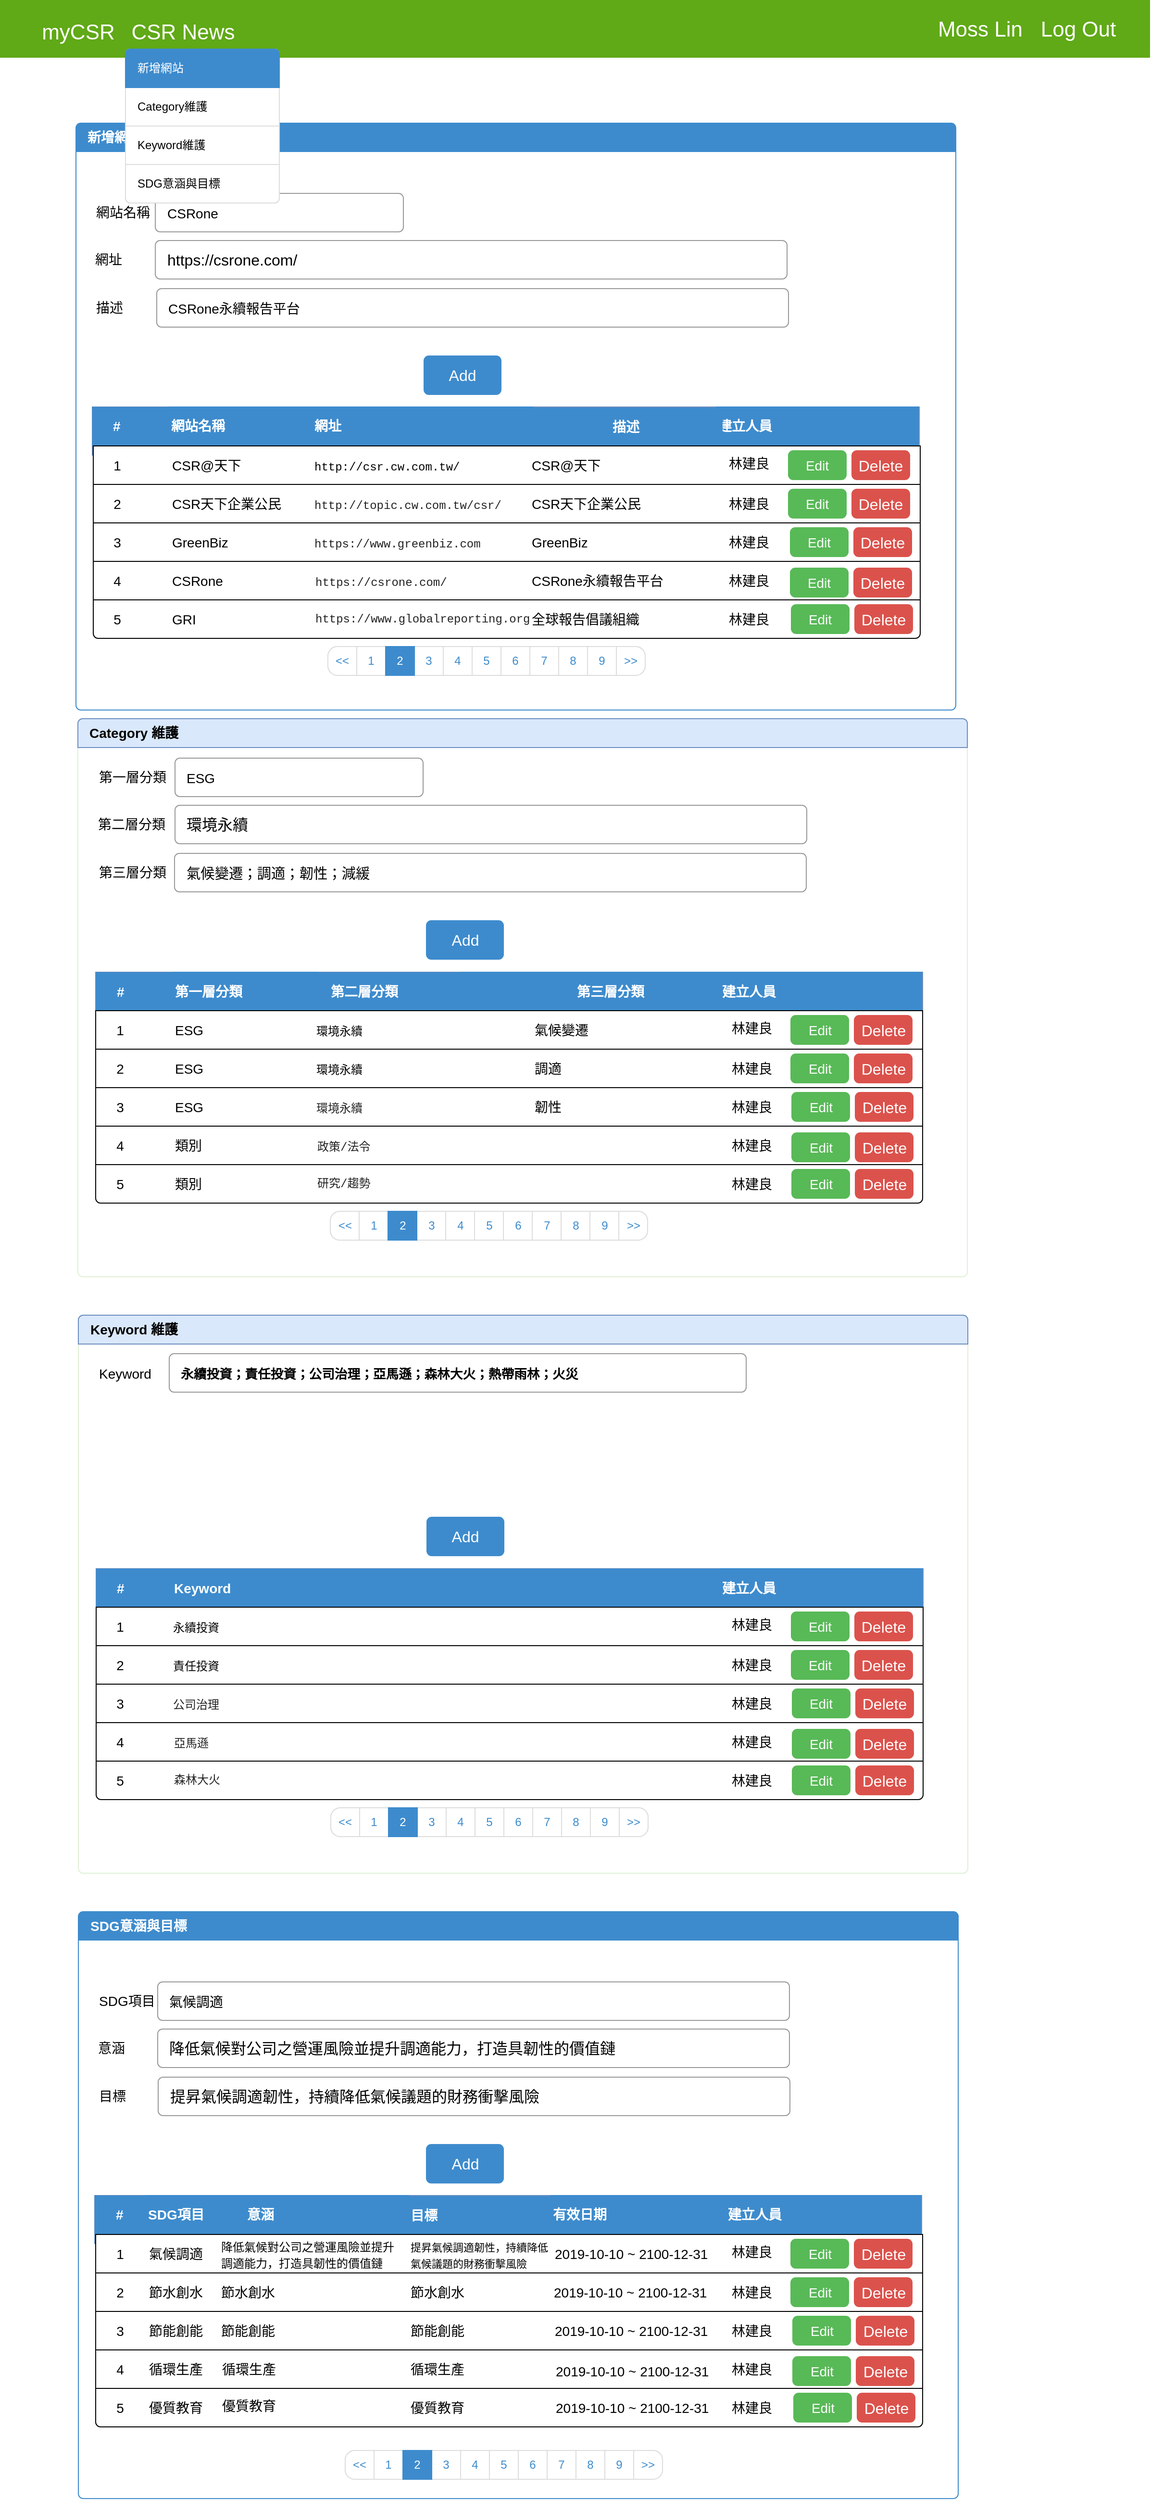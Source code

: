 <mxfile version="12.1.8" type="github" pages="3">
  <diagram id="KCnl8cFiq7WRn9clfYzs" name="01.基本資料維護">
    <mxGraphModel dx="1250" dy="537" grid="1" gridSize="10" guides="1" tooltips="1" connect="1" arrows="1" fold="1" page="1" pageScale="1" pageWidth="1200" pageHeight="1920" math="0" shadow="0">
      <root>
        <mxCell id="f2lGBbLvKYWpE5eic5qc-0"/>
        <mxCell id="f2lGBbLvKYWpE5eic5qc-1" parent="f2lGBbLvKYWpE5eic5qc-0"/>
        <mxCell id="nWNXTQvVtf0AxR-hwRjM-151" value="Panel content" style="html=1;shadow=0;dashed=0;shape=mxgraph.bootstrap.rrect;align=center;rSize=5;strokeColor=#E0F0D6;fillColor=#ffffff;fontColor=#f0f0f0;spacingTop=30;whiteSpace=wrap;" parent="f2lGBbLvKYWpE5eic5qc-1" vertex="1">
          <mxGeometry x="85" y="760" width="925" height="580" as="geometry"/>
        </mxCell>
        <mxCell id="nWNXTQvVtf0AxR-hwRjM-152" value="Category 維護" style="html=1;shadow=0;dashed=0;shape=mxgraph.bootstrap.topButton;rSize=5;strokeColor=#6c8ebf;fillColor=#dae8fc;fontSize=14;fontStyle=1;align=left;spacingLeft=10;whiteSpace=wrap;resizeWidth=1;" parent="nWNXTQvVtf0AxR-hwRjM-151" vertex="1">
          <mxGeometry width="925" height="30" relative="1" as="geometry"/>
        </mxCell>
        <mxCell id="nWNXTQvVtf0AxR-hwRjM-81" value="Panel content" style="html=1;shadow=0;dashed=0;shape=mxgraph.bootstrap.rrect;align=center;rSize=5;strokeColor=#3D8BCD;fillColor=#ffffff;fontColor=#f0f0f0;spacingTop=30;whiteSpace=wrap;fontSize=19;" parent="f2lGBbLvKYWpE5eic5qc-1" vertex="1">
          <mxGeometry x="83" y="141" width="915" height="610" as="geometry"/>
        </mxCell>
        <mxCell id="nWNXTQvVtf0AxR-hwRjM-82" value="新增網站" style="html=1;shadow=0;dashed=0;shape=mxgraph.bootstrap.topButton;rSize=5;strokeColor=none;fillColor=#3D8BCD;fontColor=#ffffff;fontSize=14;fontStyle=1;align=left;spacingLeft=10;whiteSpace=wrap;resizeWidth=1;" parent="nWNXTQvVtf0AxR-hwRjM-81" vertex="1">
          <mxGeometry width="915" height="30" relative="1" as="geometry"/>
        </mxCell>
        <mxCell id="nWNXTQvVtf0AxR-hwRjM-1" value="" style="html=1;shadow=0;dashed=0;shape=mxgraph.bootstrap.rect;strokeColor=#6c8ebf;fillColor=#00994D;fillOpacity=3;whiteSpace=wrap;resizeWidth=1;fontColor=#FFFFFF;" parent="nWNXTQvVtf0AxR-hwRjM-81" vertex="1">
          <mxGeometry x="17" y="295" width="860" height="50" as="geometry">
            <mxPoint x="101" y="361.5" as="offset"/>
          </mxGeometry>
        </mxCell>
        <mxCell id="nWNXTQvVtf0AxR-hwRjM-2" value="&amp;nbsp; &amp;nbsp; &amp;nbsp;#" style="html=1;shadow=0;dashed=0;shape=mxgraph.bootstrap.rect;strokeColor=none;fillColor=#3D8BCD;fontSize=14;fontStyle=1;whiteSpace=wrap;resizeHeight=1;align=left;fontColor=#FFFFFF;" parent="nWNXTQvVtf0AxR-hwRjM-1" vertex="1">
          <mxGeometry width="80" height="40" relative="1" as="geometry"/>
        </mxCell>
        <mxCell id="nWNXTQvVtf0AxR-hwRjM-3" value="網站名稱" style="html=1;shadow=0;dashed=0;shape=mxgraph.bootstrap.rect;strokeColor=#3D8BCD;fillColor=#3D8BCD;fontSize=14;fontStyle=1;align=left;whiteSpace=wrap;resizeHeight=1;fontColor=#FFFFFF;" parent="nWNXTQvVtf0AxR-hwRjM-1" vertex="1">
          <mxGeometry width="150" height="40" relative="1" as="geometry">
            <mxPoint x="80" as="offset"/>
          </mxGeometry>
        </mxCell>
        <mxCell id="nWNXTQvVtf0AxR-hwRjM-6" value="" style="html=1;shadow=0;dashed=0;shape=mxgraph.bootstrap.rect;strokeColor=#3D8BCD;fillColor=#3D8BCD;fontSize=14;fontStyle=1;align=left;whiteSpace=wrap;resizeHeight=1;fontColor=#FFFFFF;" parent="nWNXTQvVtf0AxR-hwRjM-1" vertex="1">
          <mxGeometry width="60" height="40" relative="1" as="geometry">
            <mxPoint x="799" as="offset"/>
          </mxGeometry>
        </mxCell>
        <mxCell id="nWNXTQvVtf0AxR-hwRjM-8" value="建立人員" style="html=1;shadow=0;dashed=0;shape=mxgraph.bootstrap.rect;strokeColor=#3D8BCD;fillColor=#3D8BCD;fontSize=14;fontStyle=1;align=left;whiteSpace=wrap;resizeHeight=1;fontColor=#FFFFFF;" parent="nWNXTQvVtf0AxR-hwRjM-1" vertex="1">
          <mxGeometry width="150" height="40" relative="1" as="geometry">
            <mxPoint x="649" as="offset"/>
          </mxGeometry>
        </mxCell>
        <mxCell id="nWNXTQvVtf0AxR-hwRjM-5" value="描述" style="html=1;shadow=0;dashed=0;shape=mxgraph.bootstrap.rect;strokeColor=#3D8BCD;fillColor=#3D8BCD;fontSize=14;fontStyle=1;align=center;whiteSpace=wrap;resizeHeight=1;fontColor=#FFFFFF;" parent="nWNXTQvVtf0AxR-hwRjM-1" vertex="1">
          <mxGeometry width="200" height="40" relative="1" as="geometry">
            <mxPoint x="455" y="1" as="offset"/>
          </mxGeometry>
        </mxCell>
        <mxCell id="m3BXzT6NjsEMA8FSe4-o-1" value="網址" style="html=1;shadow=0;dashed=0;shape=mxgraph.bootstrap.rect;strokeColor=#3D8BCD;fillColor=#3D8BCD;fontSize=14;fontStyle=1;align=left;whiteSpace=wrap;resizeHeight=1;fontColor=#FFFFFF;" parent="nWNXTQvVtf0AxR-hwRjM-81" vertex="1">
          <mxGeometry width="230" height="40" relative="1" as="geometry">
            <mxPoint x="245.5" y="295" as="offset"/>
          </mxGeometry>
        </mxCell>
        <mxCell id="-ksvAtits7L6B2Sa-Kip-0" value="" style="html=1;shadow=0;dashed=0;shape=mxgraph.bootstrap.rect;fillColor=#60a917;strokeColor=none;whiteSpace=wrap;rounded=0;fontSize=12;align=center;fontColor=#ffffff;" parent="f2lGBbLvKYWpE5eic5qc-1" vertex="1">
          <mxGeometry x="4" y="13" width="1196" height="60" as="geometry"/>
        </mxCell>
        <mxCell id="-ksvAtits7L6B2Sa-Kip-1" value="&lt;font style=&quot;font-size: 22px;&quot;&gt;myCSR&lt;/font&gt;" style="html=1;shadow=0;dashed=0;fillColor=none;strokeColor=none;shape=mxgraph.bootstrap.rect;fontColor=#FFFFFF;fontSize=22;whiteSpace=wrap;" parent="f2lGBbLvKYWpE5eic5qc-1" vertex="1">
          <mxGeometry x="28" y="27" width="115" height="40" as="geometry"/>
        </mxCell>
        <mxCell id="-ksvAtits7L6B2Sa-Kip-2" value="Moss Lin" style="html=1;shadow=0;dashed=0;fillColor=none;strokeColor=none;shape=mxgraph.bootstrap.rect;fontColor=#FFFFFF;whiteSpace=wrap;fontSize=22;" parent="f2lGBbLvKYWpE5eic5qc-1" vertex="1">
          <mxGeometry x="972.75" y="24" width="100.625" height="40" as="geometry"/>
        </mxCell>
        <mxCell id="-ksvAtits7L6B2Sa-Kip-3" value="Log Out" style="html=1;shadow=0;dashed=0;fillColor=none;strokeColor=none;shape=mxgraph.bootstrap.rect;fontColor=#FFFFFF;whiteSpace=wrap;fontSize=22;" parent="f2lGBbLvKYWpE5eic5qc-1" vertex="1">
          <mxGeometry x="1075.375" y="24" width="100.625" height="40" as="geometry"/>
        </mxCell>
        <mxCell id="-ksvAtits7L6B2Sa-Kip-4" value="&lt;font style=&quot;font-size: 22px&quot;&gt;CSR News&lt;/font&gt;" style="html=1;shadow=0;dashed=0;fillColor=none;strokeColor=none;shape=mxgraph.bootstrap.rect;fontColor=#FFFFFF;fontSize=22;whiteSpace=wrap;" parent="f2lGBbLvKYWpE5eic5qc-1" vertex="1">
          <mxGeometry x="137" y="27" width="115" height="40" as="geometry"/>
        </mxCell>
        <mxCell id="nWNXTQvVtf0AxR-hwRjM-9" value="" style="strokeColor=inherit;fillColor=inherit;gradientColor=inherit;html=1;shadow=0;dashed=0;shape=mxgraph.bootstrap.rect;whiteSpace=wrap;resizeWidth=1;" parent="f2lGBbLvKYWpE5eic5qc-1" vertex="1">
          <mxGeometry x="101" y="476.5" width="860" height="40" as="geometry">
            <mxPoint x="101" y="401.5" as="offset"/>
          </mxGeometry>
        </mxCell>
        <mxCell id="nWNXTQvVtf0AxR-hwRjM-10" value="1" style="html=1;shadow=0;dashed=0;shape=mxgraph.bootstrap.rect;strokeColor=none;fillColor=none;fontSize=14;whiteSpace=wrap;resizeHeight=1;" parent="nWNXTQvVtf0AxR-hwRjM-9" vertex="1">
          <mxGeometry width="50" height="40" relative="1" as="geometry"/>
        </mxCell>
        <mxCell id="nWNXTQvVtf0AxR-hwRjM-11" value="CSR@天下" style="html=1;shadow=0;dashed=0;shape=mxgraph.bootstrap.rect;strokeColor=none;fillColor=none;fontSize=14;align=left;whiteSpace=wrap;resizeHeight=1;" parent="nWNXTQvVtf0AxR-hwRjM-9" vertex="1">
          <mxGeometry width="150" height="40" relative="1" as="geometry">
            <mxPoint x="80" as="offset"/>
          </mxGeometry>
        </mxCell>
        <mxCell id="nWNXTQvVtf0AxR-hwRjM-12" value="&lt;font face=&quot;consolas, lucida console, courier new, monospace&quot;&gt;&lt;span style=&quot;font-size: 12px ; white-space: pre-wrap&quot;&gt;http://csr.cw.com.tw/&lt;/span&gt;&lt;/font&gt;" style="html=1;shadow=0;dashed=0;shape=mxgraph.bootstrap.rect;strokeColor=none;fillColor=none;fontSize=14;align=left;whiteSpace=wrap;resizeHeight=1;fontColor=#000000;" parent="nWNXTQvVtf0AxR-hwRjM-9" vertex="1">
          <mxGeometry width="190" height="40" relative="1" as="geometry">
            <mxPoint x="227.5" as="offset"/>
          </mxGeometry>
        </mxCell>
        <mxCell id="nWNXTQvVtf0AxR-hwRjM-13" value="CSR@天下" style="html=1;shadow=0;dashed=0;shape=mxgraph.bootstrap.rect;strokeColor=none;fillColor=none;fontSize=14;align=left;whiteSpace=wrap;resizeHeight=1;" parent="nWNXTQvVtf0AxR-hwRjM-9" vertex="1">
          <mxGeometry width="150" height="40" relative="1" as="geometry">
            <mxPoint x="454" as="offset"/>
          </mxGeometry>
        </mxCell>
        <mxCell id="nWNXTQvVtf0AxR-hwRjM-15" value="林建良" style="html=1;shadow=0;dashed=0;shape=mxgraph.bootstrap.rect;strokeColor=none;fillColor=none;fontSize=14;align=left;whiteSpace=wrap;resizeHeight=1;" parent="nWNXTQvVtf0AxR-hwRjM-9" vertex="1">
          <mxGeometry width="70" height="40" relative="1" as="geometry">
            <mxPoint x="659" y="-1.5" as="offset"/>
          </mxGeometry>
        </mxCell>
        <mxCell id="nWNXTQvVtf0AxR-hwRjM-18" value="網站名稱" style="html=1;shadow=0;dashed=0;shape=mxgraph.bootstrap.rect;strokeColor=none;fillColor=none;fontSize=14;align=left;whiteSpace=wrap;resizeHeight=1;" parent="nWNXTQvVtf0AxR-hwRjM-9" vertex="1">
          <mxGeometry width="150" height="40" relative="1" as="geometry">
            <mxPoint x="1" y="-262.5" as="offset"/>
          </mxGeometry>
        </mxCell>
        <mxCell id="nWNXTQvVtf0AxR-hwRjM-19" value="網址" style="html=1;shadow=0;dashed=0;shape=mxgraph.bootstrap.rect;strokeColor=none;fillColor=none;fontSize=14;align=left;whiteSpace=wrap;resizeHeight=1;" parent="nWNXTQvVtf0AxR-hwRjM-9" vertex="1">
          <mxGeometry width="150" height="40" relative="1" as="geometry">
            <mxPoint y="-213.5" as="offset"/>
          </mxGeometry>
        </mxCell>
        <mxCell id="nWNXTQvVtf0AxR-hwRjM-20" value="描述" style="html=1;shadow=0;dashed=0;shape=mxgraph.bootstrap.rect;strokeColor=none;fillColor=none;fontSize=14;align=left;whiteSpace=wrap;resizeHeight=1;" parent="nWNXTQvVtf0AxR-hwRjM-9" vertex="1">
          <mxGeometry width="150" height="40" relative="1" as="geometry">
            <mxPoint x="1" y="-163.5" as="offset"/>
          </mxGeometry>
        </mxCell>
        <mxCell id="nWNXTQvVtf0AxR-hwRjM-68" value="Delete" style="html=1;shadow=0;dashed=0;shape=mxgraph.bootstrap.rrect;rSize=5;fillColor=#DB524C;align=center;strokeColor=#DB524C;fontColor=#ffffff;fontSize=16;whiteSpace=wrap;" parent="nWNXTQvVtf0AxR-hwRjM-9" vertex="1">
          <mxGeometry x="789" y="5" width="60" height="30" as="geometry"/>
        </mxCell>
        <mxCell id="nWNXTQvVtf0AxR-hwRjM-70" value="Edit" style="html=1;shadow=0;dashed=0;shape=mxgraph.bootstrap.rrect;rSize=5;fillColor=#58B957;align=center;strokeColor=#58B957;fontColor=#ffffff;fontSize=14;whiteSpace=wrap;" parent="nWNXTQvVtf0AxR-hwRjM-9" vertex="1">
          <mxGeometry x="723" y="5" width="60" height="30" as="geometry"/>
        </mxCell>
        <mxCell id="nWNXTQvVtf0AxR-hwRjM-21" value="" style="strokeColor=inherit;fillColor=inherit;gradientColor=inherit;html=1;shadow=0;dashed=0;shape=mxgraph.bootstrap.rect;whiteSpace=wrap;resizeWidth=1;" parent="f2lGBbLvKYWpE5eic5qc-1" vertex="1">
          <mxGeometry x="101" y="516.5" width="860" height="40" as="geometry">
            <mxPoint x="101" y="441.5" as="offset"/>
          </mxGeometry>
        </mxCell>
        <mxCell id="nWNXTQvVtf0AxR-hwRjM-22" value="2" style="html=1;shadow=0;dashed=0;shape=mxgraph.bootstrap.rect;strokeColor=none;fillColor=none;fontSize=14;whiteSpace=wrap;resizeHeight=1;" parent="nWNXTQvVtf0AxR-hwRjM-21" vertex="1">
          <mxGeometry width="50" height="40" relative="1" as="geometry"/>
        </mxCell>
        <mxCell id="nWNXTQvVtf0AxR-hwRjM-23" value="CSR天下企業公民" style="html=1;shadow=0;dashed=0;shape=mxgraph.bootstrap.rect;strokeColor=none;fillColor=none;fontSize=14;align=left;whiteSpace=wrap;resizeHeight=1;" parent="nWNXTQvVtf0AxR-hwRjM-21" vertex="1">
          <mxGeometry width="150" height="40" relative="1" as="geometry">
            <mxPoint x="80" as="offset"/>
          </mxGeometry>
        </mxCell>
        <mxCell id="nWNXTQvVtf0AxR-hwRjM-24" value="&lt;font color=&quot;#222222&quot; face=&quot;consolas, lucida console, courier new, monospace&quot;&gt;&lt;span style=&quot;font-size: 12px ; white-space: pre-wrap&quot;&gt;http://topic.cw.com.tw/csr/&lt;/span&gt;&lt;/font&gt;" style="html=1;shadow=0;dashed=0;shape=mxgraph.bootstrap.rect;strokeColor=none;fillColor=none;fontSize=14;align=left;whiteSpace=wrap;resizeHeight=1;" parent="nWNXTQvVtf0AxR-hwRjM-21" vertex="1">
          <mxGeometry width="190" height="40" relative="1" as="geometry">
            <mxPoint x="227.5" as="offset"/>
          </mxGeometry>
        </mxCell>
        <mxCell id="nWNXTQvVtf0AxR-hwRjM-25" value="CSR天下企業公民" style="html=1;shadow=0;dashed=0;shape=mxgraph.bootstrap.rect;strokeColor=none;fillColor=none;fontSize=14;align=left;whiteSpace=wrap;resizeHeight=1;" parent="nWNXTQvVtf0AxR-hwRjM-21" vertex="1">
          <mxGeometry width="150" height="40" relative="1" as="geometry">
            <mxPoint x="454" as="offset"/>
          </mxGeometry>
        </mxCell>
        <mxCell id="nWNXTQvVtf0AxR-hwRjM-27" value="林建良" style="html=1;shadow=0;dashed=0;shape=mxgraph.bootstrap.rect;strokeColor=none;fillColor=none;fontSize=14;align=left;whiteSpace=wrap;resizeHeight=1;" parent="nWNXTQvVtf0AxR-hwRjM-21" vertex="1">
          <mxGeometry width="70" height="40" relative="1" as="geometry">
            <mxPoint x="659" as="offset"/>
          </mxGeometry>
        </mxCell>
        <mxCell id="nWNXTQvVtf0AxR-hwRjM-71" value="Delete" style="html=1;shadow=0;dashed=0;shape=mxgraph.bootstrap.rrect;rSize=5;fillColor=#DB524C;align=center;strokeColor=#DB524C;fontColor=#ffffff;fontSize=16;whiteSpace=wrap;" parent="nWNXTQvVtf0AxR-hwRjM-21" vertex="1">
          <mxGeometry x="789" y="5" width="60" height="30" as="geometry"/>
        </mxCell>
        <mxCell id="nWNXTQvVtf0AxR-hwRjM-72" value="Edit" style="html=1;shadow=0;dashed=0;shape=mxgraph.bootstrap.rrect;rSize=5;fillColor=#58B957;align=center;strokeColor=#58B957;fontColor=#ffffff;fontSize=14;whiteSpace=wrap;" parent="nWNXTQvVtf0AxR-hwRjM-21" vertex="1">
          <mxGeometry x="723" y="5" width="60" height="30" as="geometry"/>
        </mxCell>
        <mxCell id="nWNXTQvVtf0AxR-hwRjM-28" value="" style="strokeColor=inherit;fillColor=inherit;gradientColor=inherit;html=1;shadow=0;dashed=0;shape=mxgraph.bootstrap.bottomButton;rSize=5;whiteSpace=wrap;resizeWidth=1;" parent="f2lGBbLvKYWpE5eic5qc-1" vertex="1">
          <mxGeometry x="101" y="636.5" width="860" height="40" as="geometry">
            <mxPoint x="101" y="561.5" as="offset"/>
          </mxGeometry>
        </mxCell>
        <mxCell id="nWNXTQvVtf0AxR-hwRjM-29" value="5" style="html=1;shadow=0;dashed=0;shape=mxgraph.bootstrap.rect;strokeColor=none;fillColor=none;fontSize=14;whiteSpace=wrap;resizeHeight=1;" parent="nWNXTQvVtf0AxR-hwRjM-28" vertex="1">
          <mxGeometry width="50" height="40" relative="1" as="geometry"/>
        </mxCell>
        <mxCell id="nWNXTQvVtf0AxR-hwRjM-30" value="GRI" style="html=1;shadow=0;dashed=0;shape=mxgraph.bootstrap.rect;strokeColor=none;fillColor=none;fontSize=14;align=left;whiteSpace=wrap;resizeHeight=1;" parent="nWNXTQvVtf0AxR-hwRjM-28" vertex="1">
          <mxGeometry width="150" height="40" relative="1" as="geometry">
            <mxPoint x="80" as="offset"/>
          </mxGeometry>
        </mxCell>
        <mxCell id="nWNXTQvVtf0AxR-hwRjM-31" value="&lt;font color=&quot;#222222&quot; face=&quot;consolas, lucida console, courier new, monospace&quot;&gt;&lt;span style=&quot;font-size: 12px ; white-space: pre-wrap&quot;&gt;https://www.globalreporting.org&lt;/span&gt;&lt;/font&gt;" style="html=1;shadow=0;dashed=0;shape=mxgraph.bootstrap.rect;strokeColor=none;fillColor=none;fontSize=14;align=left;whiteSpace=wrap;resizeHeight=1;" parent="nWNXTQvVtf0AxR-hwRjM-28" vertex="1">
          <mxGeometry width="200" height="40" relative="1" as="geometry">
            <mxPoint x="228.5" y="-1.5" as="offset"/>
          </mxGeometry>
        </mxCell>
        <mxCell id="nWNXTQvVtf0AxR-hwRjM-32" value="全球報告倡議組織" style="html=1;shadow=0;dashed=0;shape=mxgraph.bootstrap.rect;strokeColor=none;fillColor=none;fontSize=14;align=left;whiteSpace=wrap;resizeHeight=1;" parent="nWNXTQvVtf0AxR-hwRjM-28" vertex="1">
          <mxGeometry width="150" height="40" relative="1" as="geometry">
            <mxPoint x="454" as="offset"/>
          </mxGeometry>
        </mxCell>
        <mxCell id="nWNXTQvVtf0AxR-hwRjM-34" value="林建良" style="html=1;shadow=0;dashed=0;shape=mxgraph.bootstrap.rect;strokeColor=none;fillColor=none;fontSize=14;align=left;whiteSpace=wrap;resizeHeight=1;" parent="nWNXTQvVtf0AxR-hwRjM-28" vertex="1">
          <mxGeometry width="70" height="40" relative="1" as="geometry">
            <mxPoint x="659" as="offset"/>
          </mxGeometry>
        </mxCell>
        <mxCell id="nWNXTQvVtf0AxR-hwRjM-77" value="Delete" style="html=1;shadow=0;dashed=0;shape=mxgraph.bootstrap.rrect;rSize=5;fillColor=#DB524C;align=center;strokeColor=#DB524C;fontColor=#ffffff;fontSize=16;whiteSpace=wrap;" parent="nWNXTQvVtf0AxR-hwRjM-28" vertex="1">
          <mxGeometry x="792" y="5" width="60" height="30" as="geometry"/>
        </mxCell>
        <mxCell id="nWNXTQvVtf0AxR-hwRjM-78" value="Edit" style="html=1;shadow=0;dashed=0;shape=mxgraph.bootstrap.rrect;rSize=5;fillColor=#58B957;align=center;strokeColor=#58B957;fontColor=#ffffff;fontSize=14;whiteSpace=wrap;" parent="nWNXTQvVtf0AxR-hwRjM-28" vertex="1">
          <mxGeometry x="726" y="5" width="60" height="30" as="geometry"/>
        </mxCell>
        <mxCell id="nWNXTQvVtf0AxR-hwRjM-35" value="" style="strokeColor=inherit;fillColor=inherit;gradientColor=inherit;html=1;shadow=0;dashed=0;shape=mxgraph.bootstrap.rect;whiteSpace=wrap;resizeWidth=1;" parent="f2lGBbLvKYWpE5eic5qc-1" vertex="1">
          <mxGeometry x="101" y="556.5" width="860" height="40" as="geometry">
            <mxPoint x="101" y="472" as="offset"/>
          </mxGeometry>
        </mxCell>
        <mxCell id="nWNXTQvVtf0AxR-hwRjM-36" value="3" style="html=1;shadow=0;dashed=0;shape=mxgraph.bootstrap.rect;strokeColor=none;fillColor=none;fontSize=14;whiteSpace=wrap;resizeHeight=1;" parent="nWNXTQvVtf0AxR-hwRjM-35" vertex="1">
          <mxGeometry width="50" height="40" relative="1" as="geometry"/>
        </mxCell>
        <mxCell id="nWNXTQvVtf0AxR-hwRjM-37" value="GreenBiz" style="html=1;shadow=0;dashed=0;shape=mxgraph.bootstrap.rect;strokeColor=none;fillColor=none;fontSize=14;align=left;whiteSpace=wrap;resizeHeight=1;" parent="nWNXTQvVtf0AxR-hwRjM-35" vertex="1">
          <mxGeometry width="150" height="40" relative="1" as="geometry">
            <mxPoint x="80" as="offset"/>
          </mxGeometry>
        </mxCell>
        <mxCell id="nWNXTQvVtf0AxR-hwRjM-38" value="&lt;span style=&quot;color: rgb(34 , 34 , 34) ; font-family: &amp;#34;consolas&amp;#34; , &amp;#34;lucida console&amp;#34; , &amp;#34;courier new&amp;#34; , monospace ; font-size: 12px ; white-space: pre-wrap&quot;&gt;https://www.greenbiz.com&lt;/span&gt;" style="html=1;shadow=0;dashed=0;shape=mxgraph.bootstrap.rect;strokeColor=none;fillColor=none;fontSize=14;align=left;whiteSpace=wrap;resizeHeight=1;" parent="nWNXTQvVtf0AxR-hwRjM-35" vertex="1">
          <mxGeometry width="190" height="40" relative="1" as="geometry">
            <mxPoint x="227.5" as="offset"/>
          </mxGeometry>
        </mxCell>
        <mxCell id="nWNXTQvVtf0AxR-hwRjM-39" value="GreenBiz" style="html=1;shadow=0;dashed=0;shape=mxgraph.bootstrap.rect;strokeColor=none;fillColor=none;fontSize=14;align=left;whiteSpace=wrap;resizeHeight=1;" parent="nWNXTQvVtf0AxR-hwRjM-35" vertex="1">
          <mxGeometry width="150" height="40" relative="1" as="geometry">
            <mxPoint x="454" as="offset"/>
          </mxGeometry>
        </mxCell>
        <mxCell id="nWNXTQvVtf0AxR-hwRjM-41" value="林建良" style="html=1;shadow=0;dashed=0;shape=mxgraph.bootstrap.rect;strokeColor=none;fillColor=none;fontSize=14;align=left;whiteSpace=wrap;resizeHeight=1;" parent="nWNXTQvVtf0AxR-hwRjM-35" vertex="1">
          <mxGeometry width="70" height="40" relative="1" as="geometry">
            <mxPoint x="659" as="offset"/>
          </mxGeometry>
        </mxCell>
        <mxCell id="nWNXTQvVtf0AxR-hwRjM-73" value="Delete" style="html=1;shadow=0;dashed=0;shape=mxgraph.bootstrap.rrect;rSize=5;fillColor=#DB524C;align=center;strokeColor=#DB524C;fontColor=#ffffff;fontSize=16;whiteSpace=wrap;" parent="nWNXTQvVtf0AxR-hwRjM-35" vertex="1">
          <mxGeometry x="791" y="5.0" width="60" height="30" as="geometry"/>
        </mxCell>
        <mxCell id="nWNXTQvVtf0AxR-hwRjM-74" value="Edit" style="html=1;shadow=0;dashed=0;shape=mxgraph.bootstrap.rrect;rSize=5;fillColor=#58B957;align=center;strokeColor=#58B957;fontColor=#ffffff;fontSize=14;whiteSpace=wrap;" parent="nWNXTQvVtf0AxR-hwRjM-35" vertex="1">
          <mxGeometry x="725" y="5.0" width="60" height="30" as="geometry"/>
        </mxCell>
        <mxCell id="nWNXTQvVtf0AxR-hwRjM-42" value="" style="html=1;shadow=0;dashed=0;shape=mxgraph.bootstrap.rrect;fillColor=#ffffff;strokeColor=#dddddd;whiteSpace=wrap;fontSize=14;fontColor=#FFFFFF;align=left;" parent="f2lGBbLvKYWpE5eic5qc-1" vertex="1">
          <mxGeometry x="345" y="685" width="330" height="30" as="geometry"/>
        </mxCell>
        <mxCell id="nWNXTQvVtf0AxR-hwRjM-43" value="&lt;&lt;" style="strokeColor=inherit;fillColor=inherit;gradientColor=inherit;html=1;shadow=0;dashed=0;shape=mxgraph.bootstrap.leftButton;fontColor=#3D8BCD;whiteSpace=wrap;" parent="nWNXTQvVtf0AxR-hwRjM-42" vertex="1">
          <mxGeometry width="30" height="30" as="geometry"/>
        </mxCell>
        <mxCell id="nWNXTQvVtf0AxR-hwRjM-44" value="1" style="strokeColor=inherit;fillColor=inherit;gradientColor=inherit;html=1;shadow=0;dashed=0;shape=mxgraph.bootstrap.rect;perimeter=none;fontColor=#3D8BCD;whiteSpace=wrap;" parent="nWNXTQvVtf0AxR-hwRjM-42" vertex="1">
          <mxGeometry x="30" width="30" height="30" as="geometry"/>
        </mxCell>
        <mxCell id="nWNXTQvVtf0AxR-hwRjM-45" value="3" style="strokeColor=inherit;fillColor=inherit;gradientColor=inherit;html=1;shadow=0;dashed=0;shape=mxgraph.bootstrap.rect;perimeter=none;fontColor=#3D8BCD;whiteSpace=wrap;" parent="nWNXTQvVtf0AxR-hwRjM-42" vertex="1">
          <mxGeometry x="90" width="30" height="30" as="geometry"/>
        </mxCell>
        <mxCell id="nWNXTQvVtf0AxR-hwRjM-46" value="4" style="strokeColor=inherit;fillColor=inherit;gradientColor=inherit;html=1;shadow=0;dashed=0;shape=mxgraph.bootstrap.rect;perimeter=none;fontColor=#3D8BCD;whiteSpace=wrap;" parent="nWNXTQvVtf0AxR-hwRjM-42" vertex="1">
          <mxGeometry x="120" width="30" height="30" as="geometry"/>
        </mxCell>
        <mxCell id="nWNXTQvVtf0AxR-hwRjM-47" value="5" style="strokeColor=inherit;fillColor=inherit;gradientColor=inherit;html=1;shadow=0;dashed=0;shape=mxgraph.bootstrap.rect;perimeter=none;fontColor=#3D8BCD;whiteSpace=wrap;" parent="nWNXTQvVtf0AxR-hwRjM-42" vertex="1">
          <mxGeometry x="150" width="30" height="30" as="geometry"/>
        </mxCell>
        <mxCell id="nWNXTQvVtf0AxR-hwRjM-48" value="6" style="strokeColor=inherit;fillColor=inherit;gradientColor=inherit;html=1;shadow=0;dashed=0;shape=mxgraph.bootstrap.rect;perimeter=none;fontColor=#3D8BCD;whiteSpace=wrap;" parent="nWNXTQvVtf0AxR-hwRjM-42" vertex="1">
          <mxGeometry x="180" width="30" height="30" as="geometry"/>
        </mxCell>
        <mxCell id="nWNXTQvVtf0AxR-hwRjM-49" value="7" style="strokeColor=inherit;fillColor=inherit;gradientColor=inherit;html=1;shadow=0;dashed=0;shape=mxgraph.bootstrap.rect;perimeter=none;fontColor=#3D8BCD;whiteSpace=wrap;" parent="nWNXTQvVtf0AxR-hwRjM-42" vertex="1">
          <mxGeometry x="210" width="30" height="30" as="geometry"/>
        </mxCell>
        <mxCell id="nWNXTQvVtf0AxR-hwRjM-50" value="8" style="strokeColor=inherit;fillColor=inherit;gradientColor=inherit;html=1;shadow=0;dashed=0;shape=mxgraph.bootstrap.rect;perimeter=none;fontColor=#3D8BCD;whiteSpace=wrap;" parent="nWNXTQvVtf0AxR-hwRjM-42" vertex="1">
          <mxGeometry x="240" width="30" height="30" as="geometry"/>
        </mxCell>
        <mxCell id="nWNXTQvVtf0AxR-hwRjM-51" value="9" style="strokeColor=inherit;fillColor=inherit;gradientColor=inherit;html=1;shadow=0;dashed=0;shape=mxgraph.bootstrap.rect;perimeter=none;fontColor=#3D8BCD;whiteSpace=wrap;" parent="nWNXTQvVtf0AxR-hwRjM-42" vertex="1">
          <mxGeometry x="270" width="30" height="30" as="geometry"/>
        </mxCell>
        <mxCell id="nWNXTQvVtf0AxR-hwRjM-52" value="&gt;&gt;" style="strokeColor=inherit;fillColor=inherit;gradientColor=inherit;html=1;shadow=0;dashed=0;shape=mxgraph.bootstrap.rightButton;fontColor=#3D8BCD;whiteSpace=wrap;" parent="nWNXTQvVtf0AxR-hwRjM-42" vertex="1">
          <mxGeometry x="300" width="30" height="30" as="geometry"/>
        </mxCell>
        <mxCell id="nWNXTQvVtf0AxR-hwRjM-53" value="2" style="html=1;shadow=0;dashed=0;shape=mxgraph.bootstrap.rect;strokeColor=#3D8BCD;fillColor=#3D8BCD;perimeter=none;fontColor=#ffffff;whiteSpace=wrap;" parent="nWNXTQvVtf0AxR-hwRjM-42" vertex="1">
          <mxGeometry x="60" width="30" height="30" as="geometry"/>
        </mxCell>
        <mxCell id="nWNXTQvVtf0AxR-hwRjM-54" value="&lt;span style=&quot;font-size: 14px&quot;&gt;CSRone&lt;/span&gt;" style="html=1;shadow=0;dashed=0;shape=mxgraph.bootstrap.rrect;rSize=5;strokeColor=#999999;fillColor=#ffffff;align=left;fontSize=16;spacingLeft=10;whiteSpace=wrap;" parent="f2lGBbLvKYWpE5eic5qc-1" vertex="1">
          <mxGeometry x="165.5" y="214" width="258" height="40" as="geometry"/>
        </mxCell>
        <mxCell id="nWNXTQvVtf0AxR-hwRjM-55" value="&lt;span style=&quot;font-size: 14px&quot;&gt;CSRone永續報告平台&lt;/span&gt;" style="html=1;shadow=0;dashed=0;shape=mxgraph.bootstrap.rrect;rSize=5;strokeColor=#999999;fillColor=#ffffff;align=left;fontSize=16;spacingLeft=10;whiteSpace=wrap;" parent="f2lGBbLvKYWpE5eic5qc-1" vertex="1">
          <mxGeometry x="167" y="313" width="657" height="40" as="geometry"/>
        </mxCell>
        <mxCell id="nWNXTQvVtf0AxR-hwRjM-56" value="https://csrone.com/" style="html=1;shadow=0;dashed=0;shape=mxgraph.bootstrap.rrect;rSize=5;strokeColor=#999999;fillColor=#ffffff;align=left;fontSize=16;spacingLeft=10;whiteSpace=wrap;" parent="f2lGBbLvKYWpE5eic5qc-1" vertex="1">
          <mxGeometry x="165.5" y="263" width="657" height="40" as="geometry"/>
        </mxCell>
        <mxCell id="nWNXTQvVtf0AxR-hwRjM-58" value="Add" style="html=1;shadow=0;dashed=0;shape=mxgraph.bootstrap.rrect;rSize=5;fillColor=#3D8BCD;align=center;strokeColor=#3D8BCD;fontColor=#ffffff;fontSize=16;whiteSpace=wrap;" parent="f2lGBbLvKYWpE5eic5qc-1" vertex="1">
          <mxGeometry x="445" y="383" width="80" height="40" as="geometry"/>
        </mxCell>
        <mxCell id="nWNXTQvVtf0AxR-hwRjM-60" value="" style="strokeColor=inherit;fillColor=inherit;gradientColor=inherit;html=1;shadow=0;dashed=0;shape=mxgraph.bootstrap.rect;whiteSpace=wrap;resizeWidth=1;" parent="f2lGBbLvKYWpE5eic5qc-1" vertex="1">
          <mxGeometry x="101" y="596.5" width="860" height="40" as="geometry">
            <mxPoint x="101" y="521.5" as="offset"/>
          </mxGeometry>
        </mxCell>
        <mxCell id="nWNXTQvVtf0AxR-hwRjM-61" value="4" style="html=1;shadow=0;dashed=0;shape=mxgraph.bootstrap.rect;strokeColor=none;fillColor=none;fontSize=14;whiteSpace=wrap;resizeHeight=1;" parent="nWNXTQvVtf0AxR-hwRjM-60" vertex="1">
          <mxGeometry width="50" height="40" relative="1" as="geometry"/>
        </mxCell>
        <mxCell id="nWNXTQvVtf0AxR-hwRjM-62" value="CSRone" style="html=1;shadow=0;dashed=0;shape=mxgraph.bootstrap.rect;strokeColor=none;fillColor=none;fontSize=14;align=left;whiteSpace=wrap;resizeHeight=1;" parent="nWNXTQvVtf0AxR-hwRjM-60" vertex="1">
          <mxGeometry width="150" height="40" relative="1" as="geometry">
            <mxPoint x="80" as="offset"/>
          </mxGeometry>
        </mxCell>
        <mxCell id="nWNXTQvVtf0AxR-hwRjM-63" value="&lt;font color=&quot;#222222&quot; face=&quot;consolas, lucida console, courier new, monospace&quot;&gt;&lt;span style=&quot;font-size: 12px ; white-space: pre-wrap&quot;&gt;https://csrone.com/&lt;/span&gt;&lt;/font&gt;" style="html=1;shadow=0;dashed=0;shape=mxgraph.bootstrap.rect;strokeColor=none;fillColor=none;fontSize=14;align=left;whiteSpace=wrap;resizeHeight=1;" parent="nWNXTQvVtf0AxR-hwRjM-60" vertex="1">
          <mxGeometry width="190" height="40" relative="1" as="geometry">
            <mxPoint x="228.5" as="offset"/>
          </mxGeometry>
        </mxCell>
        <mxCell id="nWNXTQvVtf0AxR-hwRjM-64" value="CSRone永續報告平台" style="html=1;shadow=0;dashed=0;shape=mxgraph.bootstrap.rect;strokeColor=none;fillColor=none;fontSize=14;align=left;whiteSpace=wrap;resizeHeight=1;" parent="nWNXTQvVtf0AxR-hwRjM-60" vertex="1">
          <mxGeometry width="150" height="40" relative="1" as="geometry">
            <mxPoint x="454" as="offset"/>
          </mxGeometry>
        </mxCell>
        <mxCell id="nWNXTQvVtf0AxR-hwRjM-66" value="林建良" style="html=1;shadow=0;dashed=0;shape=mxgraph.bootstrap.rect;strokeColor=none;fillColor=none;fontSize=14;align=left;whiteSpace=wrap;resizeHeight=1;" parent="nWNXTQvVtf0AxR-hwRjM-60" vertex="1">
          <mxGeometry width="70" height="40" relative="1" as="geometry">
            <mxPoint x="659" as="offset"/>
          </mxGeometry>
        </mxCell>
        <mxCell id="nWNXTQvVtf0AxR-hwRjM-75" value="Delete" style="html=1;shadow=0;dashed=0;shape=mxgraph.bootstrap.rrect;rSize=5;fillColor=#DB524C;align=center;strokeColor=#DB524C;fontColor=#ffffff;fontSize=16;whiteSpace=wrap;" parent="nWNXTQvVtf0AxR-hwRjM-60" vertex="1">
          <mxGeometry x="791" y="7" width="60" height="30" as="geometry"/>
        </mxCell>
        <mxCell id="nWNXTQvVtf0AxR-hwRjM-76" value="Edit" style="html=1;shadow=0;dashed=0;shape=mxgraph.bootstrap.rrect;rSize=5;fillColor=#58B957;align=center;strokeColor=#58B957;fontColor=#ffffff;fontSize=14;whiteSpace=wrap;" parent="nWNXTQvVtf0AxR-hwRjM-60" vertex="1">
          <mxGeometry x="725" y="7" width="60" height="30" as="geometry"/>
        </mxCell>
        <mxCell id="nWNXTQvVtf0AxR-hwRjM-85" value="" style="html=1;shadow=0;dashed=0;shape=mxgraph.bootstrap.rect;strokeColor=#6c8ebf;fillColor=#00994D;fillOpacity=3;whiteSpace=wrap;resizeWidth=1;fontColor=#FFFFFF;" parent="f2lGBbLvKYWpE5eic5qc-1" vertex="1">
          <mxGeometry x="103.5" y="1023.5" width="860" height="50" as="geometry">
            <mxPoint x="101" y="361.5" as="offset"/>
          </mxGeometry>
        </mxCell>
        <mxCell id="nWNXTQvVtf0AxR-hwRjM-86" value="&amp;nbsp; &amp;nbsp; &amp;nbsp;#" style="html=1;shadow=0;dashed=0;shape=mxgraph.bootstrap.rect;strokeColor=none;fillColor=#3D8BCD;fontSize=14;fontStyle=1;whiteSpace=wrap;resizeHeight=1;align=left;fontColor=#FFFFFF;" parent="nWNXTQvVtf0AxR-hwRjM-85" vertex="1">
          <mxGeometry width="80" height="40" relative="1" as="geometry"/>
        </mxCell>
        <mxCell id="nWNXTQvVtf0AxR-hwRjM-87" value="第一層分類" style="html=1;shadow=0;dashed=0;shape=mxgraph.bootstrap.rect;strokeColor=#3D8BCD;fillColor=#3D8BCD;fontSize=14;fontStyle=1;align=left;whiteSpace=wrap;resizeHeight=1;fontColor=#FFFFFF;" parent="nWNXTQvVtf0AxR-hwRjM-85" vertex="1">
          <mxGeometry width="150" height="40" relative="1" as="geometry">
            <mxPoint x="80" as="offset"/>
          </mxGeometry>
        </mxCell>
        <mxCell id="nWNXTQvVtf0AxR-hwRjM-88" value="第二層分類" style="html=1;shadow=0;dashed=0;shape=mxgraph.bootstrap.rect;strokeColor=#3D8BCD;fillColor=#3D8BCD;fontSize=14;fontStyle=1;align=center;whiteSpace=wrap;resizeHeight=1;fontColor=#FFFFFF;" parent="nWNXTQvVtf0AxR-hwRjM-85" vertex="1">
          <mxGeometry width="220" height="40" relative="1" as="geometry">
            <mxPoint x="169" y="0.5" as="offset"/>
          </mxGeometry>
        </mxCell>
        <mxCell id="nWNXTQvVtf0AxR-hwRjM-89" value="第三層分類" style="html=1;shadow=0;dashed=0;shape=mxgraph.bootstrap.rect;strokeColor=#3D8BCD;fillColor=#3D8BCD;fontSize=14;fontStyle=1;align=center;whiteSpace=wrap;resizeHeight=1;fontColor=#FFFFFF;" parent="nWNXTQvVtf0AxR-hwRjM-85" vertex="1">
          <mxGeometry width="310" height="40" relative="1" as="geometry">
            <mxPoint x="380" as="offset"/>
          </mxGeometry>
        </mxCell>
        <mxCell id="nWNXTQvVtf0AxR-hwRjM-90" value="" style="html=1;shadow=0;dashed=0;shape=mxgraph.bootstrap.rect;strokeColor=#3D8BCD;fillColor=#3D8BCD;fontSize=14;fontStyle=1;align=left;whiteSpace=wrap;resizeHeight=1;fontColor=#FFFFFF;" parent="nWNXTQvVtf0AxR-hwRjM-85" vertex="1">
          <mxGeometry width="60" height="40" relative="1" as="geometry">
            <mxPoint x="799" as="offset"/>
          </mxGeometry>
        </mxCell>
        <mxCell id="nWNXTQvVtf0AxR-hwRjM-91" value="建立人員" style="html=1;shadow=0;dashed=0;shape=mxgraph.bootstrap.rect;strokeColor=#3D8BCD;fillColor=#3D8BCD;fontSize=14;fontStyle=1;align=left;whiteSpace=wrap;resizeHeight=1;fontColor=#FFFFFF;" parent="nWNXTQvVtf0AxR-hwRjM-85" vertex="1">
          <mxGeometry width="150" height="40" relative="1" as="geometry">
            <mxPoint x="649" as="offset"/>
          </mxGeometry>
        </mxCell>
        <mxCell id="nWNXTQvVtf0AxR-hwRjM-92" value="" style="strokeColor=inherit;fillColor=inherit;gradientColor=inherit;html=1;shadow=0;dashed=0;shape=mxgraph.bootstrap.rect;whiteSpace=wrap;resizeWidth=1;" parent="f2lGBbLvKYWpE5eic5qc-1" vertex="1">
          <mxGeometry x="103.5" y="1063.5" width="860" height="40" as="geometry">
            <mxPoint x="101" y="401.5" as="offset"/>
          </mxGeometry>
        </mxCell>
        <mxCell id="nWNXTQvVtf0AxR-hwRjM-93" value="1" style="html=1;shadow=0;dashed=0;shape=mxgraph.bootstrap.rect;strokeColor=none;fillColor=none;fontSize=14;whiteSpace=wrap;resizeHeight=1;" parent="nWNXTQvVtf0AxR-hwRjM-92" vertex="1">
          <mxGeometry width="50" height="40" relative="1" as="geometry"/>
        </mxCell>
        <mxCell id="nWNXTQvVtf0AxR-hwRjM-94" value="ESG" style="html=1;shadow=0;dashed=0;shape=mxgraph.bootstrap.rect;strokeColor=none;fillColor=none;fontSize=14;align=left;whiteSpace=wrap;resizeHeight=1;" parent="nWNXTQvVtf0AxR-hwRjM-92" vertex="1">
          <mxGeometry width="150" height="40" relative="1" as="geometry">
            <mxPoint x="80" as="offset"/>
          </mxGeometry>
        </mxCell>
        <mxCell id="nWNXTQvVtf0AxR-hwRjM-95" value="&lt;font face=&quot;consolas, lucida console, courier new, monospace&quot;&gt;&lt;span style=&quot;font-size: 12px ; white-space: pre-wrap&quot;&gt;環境永續&lt;/span&gt;&lt;/font&gt;" style="html=1;shadow=0;dashed=0;shape=mxgraph.bootstrap.rect;strokeColor=none;fillColor=none;fontSize=14;align=left;whiteSpace=wrap;resizeHeight=1;fontColor=#000000;" parent="nWNXTQvVtf0AxR-hwRjM-92" vertex="1">
          <mxGeometry width="190" height="40" relative="1" as="geometry">
            <mxPoint x="227.5" as="offset"/>
          </mxGeometry>
        </mxCell>
        <mxCell id="nWNXTQvVtf0AxR-hwRjM-96" value="氣候變遷" style="html=1;shadow=0;dashed=0;shape=mxgraph.bootstrap.rect;strokeColor=none;fillColor=none;fontSize=14;align=left;whiteSpace=wrap;resizeHeight=1;" parent="nWNXTQvVtf0AxR-hwRjM-92" vertex="1">
          <mxGeometry width="150" height="40" relative="1" as="geometry">
            <mxPoint x="454" as="offset"/>
          </mxGeometry>
        </mxCell>
        <mxCell id="nWNXTQvVtf0AxR-hwRjM-97" value="林建良" style="html=1;shadow=0;dashed=0;shape=mxgraph.bootstrap.rect;strokeColor=none;fillColor=none;fontSize=14;align=left;whiteSpace=wrap;resizeHeight=1;" parent="nWNXTQvVtf0AxR-hwRjM-92" vertex="1">
          <mxGeometry width="70" height="40" relative="1" as="geometry">
            <mxPoint x="659" y="-1.5" as="offset"/>
          </mxGeometry>
        </mxCell>
        <mxCell id="nWNXTQvVtf0AxR-hwRjM-98" value="第一層分類" style="html=1;shadow=0;dashed=0;shape=mxgraph.bootstrap.rect;strokeColor=none;fillColor=none;fontSize=14;align=left;whiteSpace=wrap;resizeHeight=1;" parent="nWNXTQvVtf0AxR-hwRjM-92" vertex="1">
          <mxGeometry width="150" height="40" relative="1" as="geometry">
            <mxPoint x="1" y="-262.5" as="offset"/>
          </mxGeometry>
        </mxCell>
        <mxCell id="nWNXTQvVtf0AxR-hwRjM-99" value="第二層分類" style="html=1;shadow=0;dashed=0;shape=mxgraph.bootstrap.rect;strokeColor=none;fillColor=none;fontSize=14;align=left;whiteSpace=wrap;resizeHeight=1;" parent="nWNXTQvVtf0AxR-hwRjM-92" vertex="1">
          <mxGeometry width="150" height="40" relative="1" as="geometry">
            <mxPoint y="-213.5" as="offset"/>
          </mxGeometry>
        </mxCell>
        <mxCell id="nWNXTQvVtf0AxR-hwRjM-100" value="第三層分類" style="html=1;shadow=0;dashed=0;shape=mxgraph.bootstrap.rect;strokeColor=none;fillColor=none;fontSize=14;align=left;whiteSpace=wrap;resizeHeight=1;" parent="nWNXTQvVtf0AxR-hwRjM-92" vertex="1">
          <mxGeometry width="150" height="40" relative="1" as="geometry">
            <mxPoint x="1" y="-163.5" as="offset"/>
          </mxGeometry>
        </mxCell>
        <mxCell id="nWNXTQvVtf0AxR-hwRjM-101" value="Delete" style="html=1;shadow=0;dashed=0;shape=mxgraph.bootstrap.rrect;rSize=5;fillColor=#DB524C;align=center;strokeColor=#DB524C;fontColor=#ffffff;fontSize=16;whiteSpace=wrap;" parent="nWNXTQvVtf0AxR-hwRjM-92" vertex="1">
          <mxGeometry x="789" y="5" width="60" height="30" as="geometry"/>
        </mxCell>
        <mxCell id="nWNXTQvVtf0AxR-hwRjM-102" value="Edit" style="html=1;shadow=0;dashed=0;shape=mxgraph.bootstrap.rrect;rSize=5;fillColor=#58B957;align=center;strokeColor=#58B957;fontColor=#ffffff;fontSize=14;whiteSpace=wrap;" parent="nWNXTQvVtf0AxR-hwRjM-92" vertex="1">
          <mxGeometry x="723" y="5" width="60" height="30" as="geometry"/>
        </mxCell>
        <mxCell id="nWNXTQvVtf0AxR-hwRjM-103" value="" style="strokeColor=inherit;fillColor=inherit;gradientColor=inherit;html=1;shadow=0;dashed=0;shape=mxgraph.bootstrap.rect;whiteSpace=wrap;resizeWidth=1;" parent="f2lGBbLvKYWpE5eic5qc-1" vertex="1">
          <mxGeometry x="103.5" y="1103.5" width="860" height="40" as="geometry">
            <mxPoint x="101" y="441.5" as="offset"/>
          </mxGeometry>
        </mxCell>
        <mxCell id="nWNXTQvVtf0AxR-hwRjM-104" value="2" style="html=1;shadow=0;dashed=0;shape=mxgraph.bootstrap.rect;strokeColor=none;fillColor=none;fontSize=14;whiteSpace=wrap;resizeHeight=1;" parent="nWNXTQvVtf0AxR-hwRjM-103" vertex="1">
          <mxGeometry width="50" height="40" relative="1" as="geometry"/>
        </mxCell>
        <mxCell id="nWNXTQvVtf0AxR-hwRjM-105" value="ESG" style="html=1;shadow=0;dashed=0;shape=mxgraph.bootstrap.rect;strokeColor=none;fillColor=none;fontSize=14;align=left;whiteSpace=wrap;resizeHeight=1;" parent="nWNXTQvVtf0AxR-hwRjM-103" vertex="1">
          <mxGeometry width="150" height="40" relative="1" as="geometry">
            <mxPoint x="80" as="offset"/>
          </mxGeometry>
        </mxCell>
        <mxCell id="nWNXTQvVtf0AxR-hwRjM-106" value="&lt;span style=&quot;font-family: &amp;#34;consolas&amp;#34; , &amp;#34;lucida console&amp;#34; , &amp;#34;courier new&amp;#34; , monospace ; font-size: 12px ; white-space: pre-wrap&quot;&gt;環境永續&lt;/span&gt;" style="html=1;shadow=0;dashed=0;shape=mxgraph.bootstrap.rect;strokeColor=none;fillColor=none;fontSize=14;align=left;whiteSpace=wrap;resizeHeight=1;" parent="nWNXTQvVtf0AxR-hwRjM-103" vertex="1">
          <mxGeometry width="190" height="40" relative="1" as="geometry">
            <mxPoint x="227.5" as="offset"/>
          </mxGeometry>
        </mxCell>
        <mxCell id="nWNXTQvVtf0AxR-hwRjM-107" value="調適" style="html=1;shadow=0;dashed=0;shape=mxgraph.bootstrap.rect;strokeColor=none;fillColor=none;fontSize=14;align=left;whiteSpace=wrap;resizeHeight=1;" parent="nWNXTQvVtf0AxR-hwRjM-103" vertex="1">
          <mxGeometry width="150" height="40" relative="1" as="geometry">
            <mxPoint x="454" as="offset"/>
          </mxGeometry>
        </mxCell>
        <mxCell id="nWNXTQvVtf0AxR-hwRjM-108" value="林建良" style="html=1;shadow=0;dashed=0;shape=mxgraph.bootstrap.rect;strokeColor=none;fillColor=none;fontSize=14;align=left;whiteSpace=wrap;resizeHeight=1;" parent="nWNXTQvVtf0AxR-hwRjM-103" vertex="1">
          <mxGeometry width="70" height="40" relative="1" as="geometry">
            <mxPoint x="659" as="offset"/>
          </mxGeometry>
        </mxCell>
        <mxCell id="nWNXTQvVtf0AxR-hwRjM-109" value="Delete" style="html=1;shadow=0;dashed=0;shape=mxgraph.bootstrap.rrect;rSize=5;fillColor=#DB524C;align=center;strokeColor=#DB524C;fontColor=#ffffff;fontSize=16;whiteSpace=wrap;" parent="nWNXTQvVtf0AxR-hwRjM-103" vertex="1">
          <mxGeometry x="789" y="5" width="60" height="30" as="geometry"/>
        </mxCell>
        <mxCell id="nWNXTQvVtf0AxR-hwRjM-110" value="Edit" style="html=1;shadow=0;dashed=0;shape=mxgraph.bootstrap.rrect;rSize=5;fillColor=#58B957;align=center;strokeColor=#58B957;fontColor=#ffffff;fontSize=14;whiteSpace=wrap;" parent="nWNXTQvVtf0AxR-hwRjM-103" vertex="1">
          <mxGeometry x="723" y="5" width="60" height="30" as="geometry"/>
        </mxCell>
        <mxCell id="nWNXTQvVtf0AxR-hwRjM-111" value="" style="strokeColor=inherit;fillColor=inherit;gradientColor=inherit;html=1;shadow=0;dashed=0;shape=mxgraph.bootstrap.bottomButton;rSize=5;whiteSpace=wrap;resizeWidth=1;" parent="f2lGBbLvKYWpE5eic5qc-1" vertex="1">
          <mxGeometry x="103.5" y="1223.5" width="860" height="40" as="geometry">
            <mxPoint x="101" y="561.5" as="offset"/>
          </mxGeometry>
        </mxCell>
        <mxCell id="nWNXTQvVtf0AxR-hwRjM-112" value="5" style="html=1;shadow=0;dashed=0;shape=mxgraph.bootstrap.rect;strokeColor=none;fillColor=none;fontSize=14;whiteSpace=wrap;resizeHeight=1;" parent="nWNXTQvVtf0AxR-hwRjM-111" vertex="1">
          <mxGeometry width="50" height="40" relative="1" as="geometry"/>
        </mxCell>
        <mxCell id="nWNXTQvVtf0AxR-hwRjM-113" value="類別" style="html=1;shadow=0;dashed=0;shape=mxgraph.bootstrap.rect;strokeColor=none;fillColor=none;fontSize=14;align=left;whiteSpace=wrap;resizeHeight=1;" parent="nWNXTQvVtf0AxR-hwRjM-111" vertex="1">
          <mxGeometry width="150" height="40" relative="1" as="geometry">
            <mxPoint x="80" as="offset"/>
          </mxGeometry>
        </mxCell>
        <mxCell id="nWNXTQvVtf0AxR-hwRjM-114" value="&lt;font color=&quot;#222222&quot; face=&quot;consolas, lucida console, courier new, monospace&quot;&gt;&lt;span style=&quot;font-size: 12px ; white-space: pre-wrap&quot;&gt;研究/趨勢&lt;/span&gt;&lt;/font&gt;" style="html=1;shadow=0;dashed=0;shape=mxgraph.bootstrap.rect;strokeColor=none;fillColor=none;fontSize=14;align=left;whiteSpace=wrap;resizeHeight=1;" parent="nWNXTQvVtf0AxR-hwRjM-111" vertex="1">
          <mxGeometry width="200" height="40" relative="1" as="geometry">
            <mxPoint x="228.5" y="-1.5" as="offset"/>
          </mxGeometry>
        </mxCell>
        <mxCell id="nWNXTQvVtf0AxR-hwRjM-116" value="林建良" style="html=1;shadow=0;dashed=0;shape=mxgraph.bootstrap.rect;strokeColor=none;fillColor=none;fontSize=14;align=left;whiteSpace=wrap;resizeHeight=1;" parent="nWNXTQvVtf0AxR-hwRjM-111" vertex="1">
          <mxGeometry width="70" height="40" relative="1" as="geometry">
            <mxPoint x="659" as="offset"/>
          </mxGeometry>
        </mxCell>
        <mxCell id="nWNXTQvVtf0AxR-hwRjM-117" value="Delete" style="html=1;shadow=0;dashed=0;shape=mxgraph.bootstrap.rrect;rSize=5;fillColor=#DB524C;align=center;strokeColor=#DB524C;fontColor=#ffffff;fontSize=16;whiteSpace=wrap;" parent="nWNXTQvVtf0AxR-hwRjM-111" vertex="1">
          <mxGeometry x="790" y="5" width="60" height="30" as="geometry"/>
        </mxCell>
        <mxCell id="nWNXTQvVtf0AxR-hwRjM-118" value="Edit" style="html=1;shadow=0;dashed=0;shape=mxgraph.bootstrap.rrect;rSize=5;fillColor=#58B957;align=center;strokeColor=#58B957;fontColor=#ffffff;fontSize=14;whiteSpace=wrap;" parent="nWNXTQvVtf0AxR-hwRjM-111" vertex="1">
          <mxGeometry x="724" y="5" width="60" height="30" as="geometry"/>
        </mxCell>
        <mxCell id="nWNXTQvVtf0AxR-hwRjM-119" value="" style="strokeColor=inherit;fillColor=inherit;gradientColor=inherit;html=1;shadow=0;dashed=0;shape=mxgraph.bootstrap.rect;whiteSpace=wrap;resizeWidth=1;" parent="f2lGBbLvKYWpE5eic5qc-1" vertex="1">
          <mxGeometry x="103.5" y="1143.5" width="860" height="40" as="geometry">
            <mxPoint x="101" y="472" as="offset"/>
          </mxGeometry>
        </mxCell>
        <mxCell id="nWNXTQvVtf0AxR-hwRjM-120" value="3" style="html=1;shadow=0;dashed=0;shape=mxgraph.bootstrap.rect;strokeColor=none;fillColor=none;fontSize=14;whiteSpace=wrap;resizeHeight=1;" parent="nWNXTQvVtf0AxR-hwRjM-119" vertex="1">
          <mxGeometry width="50" height="40" relative="1" as="geometry"/>
        </mxCell>
        <mxCell id="nWNXTQvVtf0AxR-hwRjM-121" value="ESG" style="html=1;shadow=0;dashed=0;shape=mxgraph.bootstrap.rect;strokeColor=none;fillColor=none;fontSize=14;align=left;whiteSpace=wrap;resizeHeight=1;" parent="nWNXTQvVtf0AxR-hwRjM-119" vertex="1">
          <mxGeometry width="150" height="40" relative="1" as="geometry">
            <mxPoint x="80" as="offset"/>
          </mxGeometry>
        </mxCell>
        <mxCell id="nWNXTQvVtf0AxR-hwRjM-122" value="&lt;span style=&quot;color: rgb(34 , 34 , 34) ; font-family: &amp;#34;consolas&amp;#34; , &amp;#34;lucida console&amp;#34; , &amp;#34;courier new&amp;#34; , monospace ; font-size: 12px ; white-space: pre-wrap&quot;&gt;環境永續&lt;/span&gt;" style="html=1;shadow=0;dashed=0;shape=mxgraph.bootstrap.rect;strokeColor=none;fillColor=none;fontSize=14;align=left;whiteSpace=wrap;resizeHeight=1;" parent="nWNXTQvVtf0AxR-hwRjM-119" vertex="1">
          <mxGeometry width="190" height="40" relative="1" as="geometry">
            <mxPoint x="227.5" as="offset"/>
          </mxGeometry>
        </mxCell>
        <mxCell id="nWNXTQvVtf0AxR-hwRjM-123" value="韌性" style="html=1;shadow=0;dashed=0;shape=mxgraph.bootstrap.rect;strokeColor=none;fillColor=none;fontSize=14;align=left;whiteSpace=wrap;resizeHeight=1;" parent="nWNXTQvVtf0AxR-hwRjM-119" vertex="1">
          <mxGeometry width="150" height="40" relative="1" as="geometry">
            <mxPoint x="454" as="offset"/>
          </mxGeometry>
        </mxCell>
        <mxCell id="nWNXTQvVtf0AxR-hwRjM-124" value="林建良" style="html=1;shadow=0;dashed=0;shape=mxgraph.bootstrap.rect;strokeColor=none;fillColor=none;fontSize=14;align=left;whiteSpace=wrap;resizeHeight=1;" parent="nWNXTQvVtf0AxR-hwRjM-119" vertex="1">
          <mxGeometry width="70" height="40" relative="1" as="geometry">
            <mxPoint x="659" as="offset"/>
          </mxGeometry>
        </mxCell>
        <mxCell id="nWNXTQvVtf0AxR-hwRjM-125" value="Delete" style="html=1;shadow=0;dashed=0;shape=mxgraph.bootstrap.rrect;rSize=5;fillColor=#DB524C;align=center;strokeColor=#DB524C;fontColor=#ffffff;fontSize=16;whiteSpace=wrap;" parent="nWNXTQvVtf0AxR-hwRjM-119" vertex="1">
          <mxGeometry x="790" y="5.0" width="60" height="30" as="geometry"/>
        </mxCell>
        <mxCell id="nWNXTQvVtf0AxR-hwRjM-126" value="Edit" style="html=1;shadow=0;dashed=0;shape=mxgraph.bootstrap.rrect;rSize=5;fillColor=#58B957;align=center;strokeColor=#58B957;fontColor=#ffffff;fontSize=14;whiteSpace=wrap;" parent="nWNXTQvVtf0AxR-hwRjM-119" vertex="1">
          <mxGeometry x="724" y="5.0" width="60" height="30" as="geometry"/>
        </mxCell>
        <mxCell id="nWNXTQvVtf0AxR-hwRjM-127" value="" style="html=1;shadow=0;dashed=0;shape=mxgraph.bootstrap.rrect;fillColor=#ffffff;strokeColor=#dddddd;whiteSpace=wrap;fontSize=14;fontColor=#FFFFFF;align=left;" parent="f2lGBbLvKYWpE5eic5qc-1" vertex="1">
          <mxGeometry x="347.5" y="1272" width="330" height="30" as="geometry"/>
        </mxCell>
        <mxCell id="nWNXTQvVtf0AxR-hwRjM-128" value="&lt;&lt;" style="strokeColor=inherit;fillColor=inherit;gradientColor=inherit;html=1;shadow=0;dashed=0;shape=mxgraph.bootstrap.leftButton;fontColor=#3D8BCD;whiteSpace=wrap;" parent="nWNXTQvVtf0AxR-hwRjM-127" vertex="1">
          <mxGeometry width="30" height="30" as="geometry"/>
        </mxCell>
        <mxCell id="nWNXTQvVtf0AxR-hwRjM-129" value="1" style="strokeColor=inherit;fillColor=inherit;gradientColor=inherit;html=1;shadow=0;dashed=0;shape=mxgraph.bootstrap.rect;perimeter=none;fontColor=#3D8BCD;whiteSpace=wrap;" parent="nWNXTQvVtf0AxR-hwRjM-127" vertex="1">
          <mxGeometry x="30" width="30" height="30" as="geometry"/>
        </mxCell>
        <mxCell id="nWNXTQvVtf0AxR-hwRjM-130" value="3" style="strokeColor=inherit;fillColor=inherit;gradientColor=inherit;html=1;shadow=0;dashed=0;shape=mxgraph.bootstrap.rect;perimeter=none;fontColor=#3D8BCD;whiteSpace=wrap;" parent="nWNXTQvVtf0AxR-hwRjM-127" vertex="1">
          <mxGeometry x="90" width="30" height="30" as="geometry"/>
        </mxCell>
        <mxCell id="nWNXTQvVtf0AxR-hwRjM-131" value="4" style="strokeColor=inherit;fillColor=inherit;gradientColor=inherit;html=1;shadow=0;dashed=0;shape=mxgraph.bootstrap.rect;perimeter=none;fontColor=#3D8BCD;whiteSpace=wrap;" parent="nWNXTQvVtf0AxR-hwRjM-127" vertex="1">
          <mxGeometry x="120" width="30" height="30" as="geometry"/>
        </mxCell>
        <mxCell id="nWNXTQvVtf0AxR-hwRjM-132" value="5" style="strokeColor=inherit;fillColor=inherit;gradientColor=inherit;html=1;shadow=0;dashed=0;shape=mxgraph.bootstrap.rect;perimeter=none;fontColor=#3D8BCD;whiteSpace=wrap;" parent="nWNXTQvVtf0AxR-hwRjM-127" vertex="1">
          <mxGeometry x="150" width="30" height="30" as="geometry"/>
        </mxCell>
        <mxCell id="nWNXTQvVtf0AxR-hwRjM-133" value="6" style="strokeColor=inherit;fillColor=inherit;gradientColor=inherit;html=1;shadow=0;dashed=0;shape=mxgraph.bootstrap.rect;perimeter=none;fontColor=#3D8BCD;whiteSpace=wrap;" parent="nWNXTQvVtf0AxR-hwRjM-127" vertex="1">
          <mxGeometry x="180" width="30" height="30" as="geometry"/>
        </mxCell>
        <mxCell id="nWNXTQvVtf0AxR-hwRjM-134" value="7" style="strokeColor=inherit;fillColor=inherit;gradientColor=inherit;html=1;shadow=0;dashed=0;shape=mxgraph.bootstrap.rect;perimeter=none;fontColor=#3D8BCD;whiteSpace=wrap;" parent="nWNXTQvVtf0AxR-hwRjM-127" vertex="1">
          <mxGeometry x="210" width="30" height="30" as="geometry"/>
        </mxCell>
        <mxCell id="nWNXTQvVtf0AxR-hwRjM-135" value="8" style="strokeColor=inherit;fillColor=inherit;gradientColor=inherit;html=1;shadow=0;dashed=0;shape=mxgraph.bootstrap.rect;perimeter=none;fontColor=#3D8BCD;whiteSpace=wrap;" parent="nWNXTQvVtf0AxR-hwRjM-127" vertex="1">
          <mxGeometry x="240" width="30" height="30" as="geometry"/>
        </mxCell>
        <mxCell id="nWNXTQvVtf0AxR-hwRjM-136" value="9" style="strokeColor=inherit;fillColor=inherit;gradientColor=inherit;html=1;shadow=0;dashed=0;shape=mxgraph.bootstrap.rect;perimeter=none;fontColor=#3D8BCD;whiteSpace=wrap;" parent="nWNXTQvVtf0AxR-hwRjM-127" vertex="1">
          <mxGeometry x="270" width="30" height="30" as="geometry"/>
        </mxCell>
        <mxCell id="nWNXTQvVtf0AxR-hwRjM-137" value="&gt;&gt;" style="strokeColor=inherit;fillColor=inherit;gradientColor=inherit;html=1;shadow=0;dashed=0;shape=mxgraph.bootstrap.rightButton;fontColor=#3D8BCD;whiteSpace=wrap;" parent="nWNXTQvVtf0AxR-hwRjM-127" vertex="1">
          <mxGeometry x="300" width="30" height="30" as="geometry"/>
        </mxCell>
        <mxCell id="nWNXTQvVtf0AxR-hwRjM-138" value="2" style="html=1;shadow=0;dashed=0;shape=mxgraph.bootstrap.rect;strokeColor=#3D8BCD;fillColor=#3D8BCD;perimeter=none;fontColor=#ffffff;whiteSpace=wrap;" parent="nWNXTQvVtf0AxR-hwRjM-127" vertex="1">
          <mxGeometry x="60" width="30" height="30" as="geometry"/>
        </mxCell>
        <mxCell id="nWNXTQvVtf0AxR-hwRjM-139" value="&lt;span style=&quot;font-size: 14px&quot;&gt;ESG&lt;/span&gt;" style="html=1;shadow=0;dashed=0;shape=mxgraph.bootstrap.rrect;rSize=5;strokeColor=#999999;fillColor=#ffffff;align=left;fontSize=16;spacingLeft=10;whiteSpace=wrap;" parent="f2lGBbLvKYWpE5eic5qc-1" vertex="1">
          <mxGeometry x="186" y="801" width="258" height="40" as="geometry"/>
        </mxCell>
        <mxCell id="nWNXTQvVtf0AxR-hwRjM-140" value="&lt;span style=&quot;font-size: 11pt&quot;&gt;氣候變遷&lt;/span&gt;&lt;span style=&quot;font-size: 11pt&quot;&gt;；&lt;/span&gt;&lt;span style=&quot;font-size: 11pt&quot;&gt;調適&lt;/span&gt;&lt;span style=&quot;font-size: 11pt&quot;&gt;；&lt;/span&gt;&lt;span style=&quot;font-size: 11pt&quot;&gt;韌性&lt;/span&gt;&lt;span style=&quot;font-size: 11pt&quot;&gt;；&lt;/span&gt;&lt;span style=&quot;font-size: 11pt&quot;&gt;減緩&lt;/span&gt;" style="html=1;shadow=0;dashed=0;shape=mxgraph.bootstrap.rrect;rSize=5;strokeColor=#999999;fillColor=#ffffff;align=left;fontSize=16;spacingLeft=10;whiteSpace=wrap;" parent="f2lGBbLvKYWpE5eic5qc-1" vertex="1">
          <mxGeometry x="185.5" y="900" width="657" height="40" as="geometry"/>
        </mxCell>
        <mxCell id="nWNXTQvVtf0AxR-hwRjM-141" value="環境永續" style="html=1;shadow=0;dashed=0;shape=mxgraph.bootstrap.rrect;rSize=5;strokeColor=#999999;fillColor=#ffffff;align=left;fontSize=16;spacingLeft=10;whiteSpace=wrap;" parent="f2lGBbLvKYWpE5eic5qc-1" vertex="1">
          <mxGeometry x="186" y="850" width="657" height="40" as="geometry"/>
        </mxCell>
        <mxCell id="nWNXTQvVtf0AxR-hwRjM-142" value="Add" style="html=1;shadow=0;dashed=0;shape=mxgraph.bootstrap.rrect;rSize=5;fillColor=#3D8BCD;align=center;strokeColor=#3D8BCD;fontColor=#ffffff;fontSize=16;whiteSpace=wrap;" parent="f2lGBbLvKYWpE5eic5qc-1" vertex="1">
          <mxGeometry x="447.5" y="970" width="80" height="40" as="geometry"/>
        </mxCell>
        <mxCell id="nWNXTQvVtf0AxR-hwRjM-143" value="" style="strokeColor=inherit;fillColor=inherit;gradientColor=inherit;html=1;shadow=0;dashed=0;shape=mxgraph.bootstrap.rect;whiteSpace=wrap;resizeWidth=1;" parent="f2lGBbLvKYWpE5eic5qc-1" vertex="1">
          <mxGeometry x="103.5" y="1183.5" width="860" height="40" as="geometry">
            <mxPoint x="101" y="521.5" as="offset"/>
          </mxGeometry>
        </mxCell>
        <mxCell id="nWNXTQvVtf0AxR-hwRjM-144" value="4" style="html=1;shadow=0;dashed=0;shape=mxgraph.bootstrap.rect;strokeColor=none;fillColor=none;fontSize=14;whiteSpace=wrap;resizeHeight=1;" parent="nWNXTQvVtf0AxR-hwRjM-143" vertex="1">
          <mxGeometry width="50" height="40" relative="1" as="geometry"/>
        </mxCell>
        <mxCell id="nWNXTQvVtf0AxR-hwRjM-145" value="類別" style="html=1;shadow=0;dashed=0;shape=mxgraph.bootstrap.rect;strokeColor=none;fillColor=none;fontSize=14;align=left;whiteSpace=wrap;resizeHeight=1;" parent="nWNXTQvVtf0AxR-hwRjM-143" vertex="1">
          <mxGeometry width="150" height="40" relative="1" as="geometry">
            <mxPoint x="80" as="offset"/>
          </mxGeometry>
        </mxCell>
        <mxCell id="nWNXTQvVtf0AxR-hwRjM-146" value="&lt;font color=&quot;#222222&quot; face=&quot;consolas, lucida console, courier new, monospace&quot;&gt;&lt;span style=&quot;font-size: 12px ; white-space: pre-wrap&quot;&gt;政策/法令&lt;/span&gt;&lt;/font&gt;" style="html=1;shadow=0;dashed=0;shape=mxgraph.bootstrap.rect;strokeColor=none;fillColor=none;fontSize=14;align=left;whiteSpace=wrap;resizeHeight=1;" parent="nWNXTQvVtf0AxR-hwRjM-143" vertex="1">
          <mxGeometry width="190" height="40" relative="1" as="geometry">
            <mxPoint x="228.5" as="offset"/>
          </mxGeometry>
        </mxCell>
        <mxCell id="nWNXTQvVtf0AxR-hwRjM-148" value="林建良" style="html=1;shadow=0;dashed=0;shape=mxgraph.bootstrap.rect;strokeColor=none;fillColor=none;fontSize=14;align=left;whiteSpace=wrap;resizeHeight=1;" parent="nWNXTQvVtf0AxR-hwRjM-143" vertex="1">
          <mxGeometry width="70" height="40" relative="1" as="geometry">
            <mxPoint x="659" as="offset"/>
          </mxGeometry>
        </mxCell>
        <mxCell id="nWNXTQvVtf0AxR-hwRjM-149" value="Delete" style="html=1;shadow=0;dashed=0;shape=mxgraph.bootstrap.rrect;rSize=5;fillColor=#DB524C;align=center;strokeColor=#DB524C;fontColor=#ffffff;fontSize=16;whiteSpace=wrap;" parent="nWNXTQvVtf0AxR-hwRjM-143" vertex="1">
          <mxGeometry x="790" y="7" width="60" height="30" as="geometry"/>
        </mxCell>
        <mxCell id="nWNXTQvVtf0AxR-hwRjM-150" value="Edit" style="html=1;shadow=0;dashed=0;shape=mxgraph.bootstrap.rrect;rSize=5;fillColor=#58B957;align=center;strokeColor=#58B957;fontColor=#ffffff;fontSize=14;whiteSpace=wrap;" parent="nWNXTQvVtf0AxR-hwRjM-143" vertex="1">
          <mxGeometry x="724" y="7" width="60" height="30" as="geometry"/>
        </mxCell>
        <mxCell id="m3BXzT6NjsEMA8FSe4-o-2" value="Panel content" style="html=1;shadow=0;dashed=0;shape=mxgraph.bootstrap.rrect;align=center;rSize=5;strokeColor=#E0F0D6;fillColor=#ffffff;fontColor=#f0f0f0;spacingTop=30;whiteSpace=wrap;" parent="f2lGBbLvKYWpE5eic5qc-1" vertex="1">
          <mxGeometry x="85.5" y="1380" width="925" height="580" as="geometry"/>
        </mxCell>
        <mxCell id="m3BXzT6NjsEMA8FSe4-o-3" value="Keyword 維護" style="html=1;shadow=0;dashed=0;shape=mxgraph.bootstrap.topButton;rSize=5;strokeColor=#6c8ebf;fillColor=#dae8fc;fontSize=14;fontStyle=1;align=left;spacingLeft=10;whiteSpace=wrap;resizeWidth=1;" parent="m3BXzT6NjsEMA8FSe4-o-2" vertex="1">
          <mxGeometry width="925" height="30" relative="1" as="geometry"/>
        </mxCell>
        <mxCell id="m3BXzT6NjsEMA8FSe4-o-4" value="" style="html=1;shadow=0;dashed=0;shape=mxgraph.bootstrap.rect;strokeColor=#6c8ebf;fillColor=#00994D;fillOpacity=3;whiteSpace=wrap;resizeWidth=1;fontColor=#FFFFFF;" parent="f2lGBbLvKYWpE5eic5qc-1" vertex="1">
          <mxGeometry x="104" y="1643.5" width="860" height="50" as="geometry">
            <mxPoint x="101" y="361.5" as="offset"/>
          </mxGeometry>
        </mxCell>
        <mxCell id="m3BXzT6NjsEMA8FSe4-o-5" value="&amp;nbsp; &amp;nbsp; &amp;nbsp;#" style="html=1;shadow=0;dashed=0;shape=mxgraph.bootstrap.rect;strokeColor=none;fillColor=#3D8BCD;fontSize=14;fontStyle=1;whiteSpace=wrap;resizeHeight=1;align=left;fontColor=#FFFFFF;" parent="m3BXzT6NjsEMA8FSe4-o-4" vertex="1">
          <mxGeometry width="80" height="40" relative="1" as="geometry"/>
        </mxCell>
        <mxCell id="m3BXzT6NjsEMA8FSe4-o-7" value="Keyword" style="html=1;shadow=0;dashed=0;shape=mxgraph.bootstrap.rect;strokeColor=#3D8BCD;fillColor=#3D8BCD;fontSize=14;fontStyle=1;align=left;whiteSpace=wrap;resizeHeight=1;fontColor=#FFFFFF;" parent="m3BXzT6NjsEMA8FSe4-o-4" vertex="1">
          <mxGeometry width="570" height="40" relative="1" as="geometry">
            <mxPoint x="79" y="0.5" as="offset"/>
          </mxGeometry>
        </mxCell>
        <mxCell id="m3BXzT6NjsEMA8FSe4-o-9" value="" style="html=1;shadow=0;dashed=0;shape=mxgraph.bootstrap.rect;strokeColor=#3D8BCD;fillColor=#3D8BCD;fontSize=14;fontStyle=1;align=left;whiteSpace=wrap;resizeHeight=1;fontColor=#FFFFFF;" parent="m3BXzT6NjsEMA8FSe4-o-4" vertex="1">
          <mxGeometry width="60" height="40" relative="1" as="geometry">
            <mxPoint x="799" as="offset"/>
          </mxGeometry>
        </mxCell>
        <mxCell id="m3BXzT6NjsEMA8FSe4-o-10" value="建立人員" style="html=1;shadow=0;dashed=0;shape=mxgraph.bootstrap.rect;strokeColor=#3D8BCD;fillColor=#3D8BCD;fontSize=14;fontStyle=1;align=left;whiteSpace=wrap;resizeHeight=1;fontColor=#FFFFFF;" parent="m3BXzT6NjsEMA8FSe4-o-4" vertex="1">
          <mxGeometry width="150" height="40" relative="1" as="geometry">
            <mxPoint x="649" as="offset"/>
          </mxGeometry>
        </mxCell>
        <mxCell id="m3BXzT6NjsEMA8FSe4-o-11" value="" style="strokeColor=inherit;fillColor=inherit;gradientColor=inherit;html=1;shadow=0;dashed=0;shape=mxgraph.bootstrap.rect;whiteSpace=wrap;resizeWidth=1;" parent="f2lGBbLvKYWpE5eic5qc-1" vertex="1">
          <mxGeometry x="104" y="1683.5" width="860" height="40" as="geometry">
            <mxPoint x="101" y="401.5" as="offset"/>
          </mxGeometry>
        </mxCell>
        <mxCell id="m3BXzT6NjsEMA8FSe4-o-12" value="1" style="html=1;shadow=0;dashed=0;shape=mxgraph.bootstrap.rect;strokeColor=none;fillColor=none;fontSize=14;whiteSpace=wrap;resizeHeight=1;" parent="m3BXzT6NjsEMA8FSe4-o-11" vertex="1">
          <mxGeometry width="50" height="40" relative="1" as="geometry"/>
        </mxCell>
        <mxCell id="m3BXzT6NjsEMA8FSe4-o-14" value="&lt;font face=&quot;consolas, lucida console, courier new, monospace&quot;&gt;&lt;span style=&quot;font-size: 12px ; white-space: pre-wrap&quot;&gt;永續投資&lt;/span&gt;&lt;/font&gt;" style="html=1;shadow=0;dashed=0;shape=mxgraph.bootstrap.rect;strokeColor=none;fillColor=none;fontSize=14;align=left;whiteSpace=wrap;resizeHeight=1;fontColor=#000000;" parent="m3BXzT6NjsEMA8FSe4-o-11" vertex="1">
          <mxGeometry width="340" height="40" relative="1" as="geometry">
            <mxPoint x="77.5" as="offset"/>
          </mxGeometry>
        </mxCell>
        <mxCell id="m3BXzT6NjsEMA8FSe4-o-16" value="林建良" style="html=1;shadow=0;dashed=0;shape=mxgraph.bootstrap.rect;strokeColor=none;fillColor=none;fontSize=14;align=left;whiteSpace=wrap;resizeHeight=1;" parent="m3BXzT6NjsEMA8FSe4-o-11" vertex="1">
          <mxGeometry width="70" height="40" relative="1" as="geometry">
            <mxPoint x="659" y="-1.5" as="offset"/>
          </mxGeometry>
        </mxCell>
        <mxCell id="m3BXzT6NjsEMA8FSe4-o-17" value="Keyword" style="html=1;shadow=0;dashed=0;shape=mxgraph.bootstrap.rect;strokeColor=none;fillColor=none;fontSize=14;align=left;whiteSpace=wrap;resizeHeight=1;" parent="m3BXzT6NjsEMA8FSe4-o-11" vertex="1">
          <mxGeometry width="150" height="40" relative="1" as="geometry">
            <mxPoint x="1" y="-262.5" as="offset"/>
          </mxGeometry>
        </mxCell>
        <mxCell id="m3BXzT6NjsEMA8FSe4-o-20" value="Delete" style="html=1;shadow=0;dashed=0;shape=mxgraph.bootstrap.rrect;rSize=5;fillColor=#DB524C;align=center;strokeColor=#DB524C;fontColor=#ffffff;fontSize=16;whiteSpace=wrap;" parent="m3BXzT6NjsEMA8FSe4-o-11" vertex="1">
          <mxGeometry x="789" y="5" width="60" height="30" as="geometry"/>
        </mxCell>
        <mxCell id="m3BXzT6NjsEMA8FSe4-o-21" value="Edit" style="html=1;shadow=0;dashed=0;shape=mxgraph.bootstrap.rrect;rSize=5;fillColor=#58B957;align=center;strokeColor=#58B957;fontColor=#ffffff;fontSize=14;whiteSpace=wrap;" parent="m3BXzT6NjsEMA8FSe4-o-11" vertex="1">
          <mxGeometry x="723" y="5" width="60" height="30" as="geometry"/>
        </mxCell>
        <mxCell id="m3BXzT6NjsEMA8FSe4-o-22" value="" style="strokeColor=inherit;fillColor=inherit;gradientColor=inherit;html=1;shadow=0;dashed=0;shape=mxgraph.bootstrap.rect;whiteSpace=wrap;resizeWidth=1;" parent="f2lGBbLvKYWpE5eic5qc-1" vertex="1">
          <mxGeometry x="104" y="1723.5" width="860" height="40" as="geometry">
            <mxPoint x="101" y="441.5" as="offset"/>
          </mxGeometry>
        </mxCell>
        <mxCell id="m3BXzT6NjsEMA8FSe4-o-23" value="2" style="html=1;shadow=0;dashed=0;shape=mxgraph.bootstrap.rect;strokeColor=none;fillColor=none;fontSize=14;whiteSpace=wrap;resizeHeight=1;" parent="m3BXzT6NjsEMA8FSe4-o-22" vertex="1">
          <mxGeometry width="50" height="40" relative="1" as="geometry"/>
        </mxCell>
        <mxCell id="m3BXzT6NjsEMA8FSe4-o-25" value="&lt;span style=&quot;font-family: &amp;#34;consolas&amp;#34; , &amp;#34;lucida console&amp;#34; , &amp;#34;courier new&amp;#34; , monospace ; font-size: 12px ; white-space: pre-wrap&quot;&gt;責任投資&lt;/span&gt;" style="html=1;shadow=0;dashed=0;shape=mxgraph.bootstrap.rect;strokeColor=none;fillColor=none;fontSize=14;align=left;whiteSpace=wrap;resizeHeight=1;" parent="m3BXzT6NjsEMA8FSe4-o-22" vertex="1">
          <mxGeometry width="340" height="40" relative="1" as="geometry">
            <mxPoint x="77.5" as="offset"/>
          </mxGeometry>
        </mxCell>
        <mxCell id="m3BXzT6NjsEMA8FSe4-o-27" value="林建良" style="html=1;shadow=0;dashed=0;shape=mxgraph.bootstrap.rect;strokeColor=none;fillColor=none;fontSize=14;align=left;whiteSpace=wrap;resizeHeight=1;" parent="m3BXzT6NjsEMA8FSe4-o-22" vertex="1">
          <mxGeometry width="70" height="40" relative="1" as="geometry">
            <mxPoint x="659" as="offset"/>
          </mxGeometry>
        </mxCell>
        <mxCell id="m3BXzT6NjsEMA8FSe4-o-28" value="Delete" style="html=1;shadow=0;dashed=0;shape=mxgraph.bootstrap.rrect;rSize=5;fillColor=#DB524C;align=center;strokeColor=#DB524C;fontColor=#ffffff;fontSize=16;whiteSpace=wrap;" parent="m3BXzT6NjsEMA8FSe4-o-22" vertex="1">
          <mxGeometry x="789" y="5" width="60" height="30" as="geometry"/>
        </mxCell>
        <mxCell id="m3BXzT6NjsEMA8FSe4-o-29" value="Edit" style="html=1;shadow=0;dashed=0;shape=mxgraph.bootstrap.rrect;rSize=5;fillColor=#58B957;align=center;strokeColor=#58B957;fontColor=#ffffff;fontSize=14;whiteSpace=wrap;" parent="m3BXzT6NjsEMA8FSe4-o-22" vertex="1">
          <mxGeometry x="723" y="5" width="60" height="30" as="geometry"/>
        </mxCell>
        <mxCell id="m3BXzT6NjsEMA8FSe4-o-30" value="" style="strokeColor=inherit;fillColor=inherit;gradientColor=inherit;html=1;shadow=0;dashed=0;shape=mxgraph.bootstrap.bottomButton;rSize=5;whiteSpace=wrap;resizeWidth=1;" parent="f2lGBbLvKYWpE5eic5qc-1" vertex="1">
          <mxGeometry x="104" y="1843.5" width="860" height="40" as="geometry">
            <mxPoint x="101" y="561.5" as="offset"/>
          </mxGeometry>
        </mxCell>
        <mxCell id="m3BXzT6NjsEMA8FSe4-o-31" value="5" style="html=1;shadow=0;dashed=0;shape=mxgraph.bootstrap.rect;strokeColor=none;fillColor=none;fontSize=14;whiteSpace=wrap;resizeHeight=1;" parent="m3BXzT6NjsEMA8FSe4-o-30" vertex="1">
          <mxGeometry width="50" height="40" relative="1" as="geometry"/>
        </mxCell>
        <mxCell id="m3BXzT6NjsEMA8FSe4-o-33" value="&lt;font color=&quot;#222222&quot; face=&quot;consolas, lucida console, courier new, monospace&quot;&gt;&lt;span style=&quot;font-size: 12px ; white-space: pre-wrap&quot;&gt;森林大火&lt;/span&gt;&lt;/font&gt;" style="html=1;shadow=0;dashed=0;shape=mxgraph.bootstrap.rect;strokeColor=none;fillColor=none;fontSize=14;align=left;whiteSpace=wrap;resizeHeight=1;" parent="m3BXzT6NjsEMA8FSe4-o-30" vertex="1">
          <mxGeometry width="350" height="40" relative="1" as="geometry">
            <mxPoint x="78.5" y="-1.5" as="offset"/>
          </mxGeometry>
        </mxCell>
        <mxCell id="m3BXzT6NjsEMA8FSe4-o-34" value="林建良" style="html=1;shadow=0;dashed=0;shape=mxgraph.bootstrap.rect;strokeColor=none;fillColor=none;fontSize=14;align=left;whiteSpace=wrap;resizeHeight=1;" parent="m3BXzT6NjsEMA8FSe4-o-30" vertex="1">
          <mxGeometry width="70" height="40" relative="1" as="geometry">
            <mxPoint x="659" as="offset"/>
          </mxGeometry>
        </mxCell>
        <mxCell id="m3BXzT6NjsEMA8FSe4-o-35" value="Delete" style="html=1;shadow=0;dashed=0;shape=mxgraph.bootstrap.rrect;rSize=5;fillColor=#DB524C;align=center;strokeColor=#DB524C;fontColor=#ffffff;fontSize=16;whiteSpace=wrap;" parent="m3BXzT6NjsEMA8FSe4-o-30" vertex="1">
          <mxGeometry x="790" y="5" width="60" height="30" as="geometry"/>
        </mxCell>
        <mxCell id="m3BXzT6NjsEMA8FSe4-o-36" value="Edit" style="html=1;shadow=0;dashed=0;shape=mxgraph.bootstrap.rrect;rSize=5;fillColor=#58B957;align=center;strokeColor=#58B957;fontColor=#ffffff;fontSize=14;whiteSpace=wrap;" parent="m3BXzT6NjsEMA8FSe4-o-30" vertex="1">
          <mxGeometry x="724" y="5" width="60" height="30" as="geometry"/>
        </mxCell>
        <mxCell id="m3BXzT6NjsEMA8FSe4-o-37" value="" style="strokeColor=inherit;fillColor=inherit;gradientColor=inherit;html=1;shadow=0;dashed=0;shape=mxgraph.bootstrap.rect;whiteSpace=wrap;resizeWidth=1;" parent="f2lGBbLvKYWpE5eic5qc-1" vertex="1">
          <mxGeometry x="104" y="1763.5" width="860" height="40" as="geometry">
            <mxPoint x="101" y="472" as="offset"/>
          </mxGeometry>
        </mxCell>
        <mxCell id="m3BXzT6NjsEMA8FSe4-o-38" value="3" style="html=1;shadow=0;dashed=0;shape=mxgraph.bootstrap.rect;strokeColor=none;fillColor=none;fontSize=14;whiteSpace=wrap;resizeHeight=1;" parent="m3BXzT6NjsEMA8FSe4-o-37" vertex="1">
          <mxGeometry width="50" height="40" relative="1" as="geometry"/>
        </mxCell>
        <mxCell id="m3BXzT6NjsEMA8FSe4-o-40" value="&lt;span style=&quot;color: rgb(34 , 34 , 34) ; font-family: &amp;#34;consolas&amp;#34; , &amp;#34;lucida console&amp;#34; , &amp;#34;courier new&amp;#34; , monospace ; font-size: 12px ; white-space: pre-wrap&quot;&gt;公司治理&lt;/span&gt;" style="html=1;shadow=0;dashed=0;shape=mxgraph.bootstrap.rect;strokeColor=none;fillColor=none;fontSize=14;align=left;whiteSpace=wrap;resizeHeight=1;" parent="m3BXzT6NjsEMA8FSe4-o-37" vertex="1">
          <mxGeometry width="340" height="40" relative="1" as="geometry">
            <mxPoint x="77.5" as="offset"/>
          </mxGeometry>
        </mxCell>
        <mxCell id="m3BXzT6NjsEMA8FSe4-o-42" value="林建良" style="html=1;shadow=0;dashed=0;shape=mxgraph.bootstrap.rect;strokeColor=none;fillColor=none;fontSize=14;align=left;whiteSpace=wrap;resizeHeight=1;" parent="m3BXzT6NjsEMA8FSe4-o-37" vertex="1">
          <mxGeometry width="70" height="40" relative="1" as="geometry">
            <mxPoint x="659" as="offset"/>
          </mxGeometry>
        </mxCell>
        <mxCell id="m3BXzT6NjsEMA8FSe4-o-43" value="Delete" style="html=1;shadow=0;dashed=0;shape=mxgraph.bootstrap.rrect;rSize=5;fillColor=#DB524C;align=center;strokeColor=#DB524C;fontColor=#ffffff;fontSize=16;whiteSpace=wrap;" parent="m3BXzT6NjsEMA8FSe4-o-37" vertex="1">
          <mxGeometry x="790" y="5.0" width="60" height="30" as="geometry"/>
        </mxCell>
        <mxCell id="m3BXzT6NjsEMA8FSe4-o-44" value="Edit" style="html=1;shadow=0;dashed=0;shape=mxgraph.bootstrap.rrect;rSize=5;fillColor=#58B957;align=center;strokeColor=#58B957;fontColor=#ffffff;fontSize=14;whiteSpace=wrap;" parent="m3BXzT6NjsEMA8FSe4-o-37" vertex="1">
          <mxGeometry x="724" y="5.0" width="60" height="30" as="geometry"/>
        </mxCell>
        <mxCell id="m3BXzT6NjsEMA8FSe4-o-45" value="" style="html=1;shadow=0;dashed=0;shape=mxgraph.bootstrap.rrect;fillColor=#ffffff;strokeColor=#dddddd;whiteSpace=wrap;fontSize=14;fontColor=#FFFFFF;align=left;" parent="f2lGBbLvKYWpE5eic5qc-1" vertex="1">
          <mxGeometry x="348" y="1892" width="330" height="30" as="geometry"/>
        </mxCell>
        <mxCell id="m3BXzT6NjsEMA8FSe4-o-46" value="&lt;&lt;" style="strokeColor=inherit;fillColor=inherit;gradientColor=inherit;html=1;shadow=0;dashed=0;shape=mxgraph.bootstrap.leftButton;fontColor=#3D8BCD;whiteSpace=wrap;" parent="m3BXzT6NjsEMA8FSe4-o-45" vertex="1">
          <mxGeometry width="30" height="30" as="geometry"/>
        </mxCell>
        <mxCell id="m3BXzT6NjsEMA8FSe4-o-47" value="1" style="strokeColor=inherit;fillColor=inherit;gradientColor=inherit;html=1;shadow=0;dashed=0;shape=mxgraph.bootstrap.rect;perimeter=none;fontColor=#3D8BCD;whiteSpace=wrap;" parent="m3BXzT6NjsEMA8FSe4-o-45" vertex="1">
          <mxGeometry x="30" width="30" height="30" as="geometry"/>
        </mxCell>
        <mxCell id="m3BXzT6NjsEMA8FSe4-o-48" value="3" style="strokeColor=inherit;fillColor=inherit;gradientColor=inherit;html=1;shadow=0;dashed=0;shape=mxgraph.bootstrap.rect;perimeter=none;fontColor=#3D8BCD;whiteSpace=wrap;" parent="m3BXzT6NjsEMA8FSe4-o-45" vertex="1">
          <mxGeometry x="90" width="30" height="30" as="geometry"/>
        </mxCell>
        <mxCell id="m3BXzT6NjsEMA8FSe4-o-49" value="4" style="strokeColor=inherit;fillColor=inherit;gradientColor=inherit;html=1;shadow=0;dashed=0;shape=mxgraph.bootstrap.rect;perimeter=none;fontColor=#3D8BCD;whiteSpace=wrap;" parent="m3BXzT6NjsEMA8FSe4-o-45" vertex="1">
          <mxGeometry x="120" width="30" height="30" as="geometry"/>
        </mxCell>
        <mxCell id="m3BXzT6NjsEMA8FSe4-o-50" value="5" style="strokeColor=inherit;fillColor=inherit;gradientColor=inherit;html=1;shadow=0;dashed=0;shape=mxgraph.bootstrap.rect;perimeter=none;fontColor=#3D8BCD;whiteSpace=wrap;" parent="m3BXzT6NjsEMA8FSe4-o-45" vertex="1">
          <mxGeometry x="150" width="30" height="30" as="geometry"/>
        </mxCell>
        <mxCell id="m3BXzT6NjsEMA8FSe4-o-51" value="6" style="strokeColor=inherit;fillColor=inherit;gradientColor=inherit;html=1;shadow=0;dashed=0;shape=mxgraph.bootstrap.rect;perimeter=none;fontColor=#3D8BCD;whiteSpace=wrap;" parent="m3BXzT6NjsEMA8FSe4-o-45" vertex="1">
          <mxGeometry x="180" width="30" height="30" as="geometry"/>
        </mxCell>
        <mxCell id="m3BXzT6NjsEMA8FSe4-o-52" value="7" style="strokeColor=inherit;fillColor=inherit;gradientColor=inherit;html=1;shadow=0;dashed=0;shape=mxgraph.bootstrap.rect;perimeter=none;fontColor=#3D8BCD;whiteSpace=wrap;" parent="m3BXzT6NjsEMA8FSe4-o-45" vertex="1">
          <mxGeometry x="210" width="30" height="30" as="geometry"/>
        </mxCell>
        <mxCell id="m3BXzT6NjsEMA8FSe4-o-53" value="8" style="strokeColor=inherit;fillColor=inherit;gradientColor=inherit;html=1;shadow=0;dashed=0;shape=mxgraph.bootstrap.rect;perimeter=none;fontColor=#3D8BCD;whiteSpace=wrap;" parent="m3BXzT6NjsEMA8FSe4-o-45" vertex="1">
          <mxGeometry x="240" width="30" height="30" as="geometry"/>
        </mxCell>
        <mxCell id="m3BXzT6NjsEMA8FSe4-o-54" value="9" style="strokeColor=inherit;fillColor=inherit;gradientColor=inherit;html=1;shadow=0;dashed=0;shape=mxgraph.bootstrap.rect;perimeter=none;fontColor=#3D8BCD;whiteSpace=wrap;" parent="m3BXzT6NjsEMA8FSe4-o-45" vertex="1">
          <mxGeometry x="270" width="30" height="30" as="geometry"/>
        </mxCell>
        <mxCell id="m3BXzT6NjsEMA8FSe4-o-55" value="&gt;&gt;" style="strokeColor=inherit;fillColor=inherit;gradientColor=inherit;html=1;shadow=0;dashed=0;shape=mxgraph.bootstrap.rightButton;fontColor=#3D8BCD;whiteSpace=wrap;" parent="m3BXzT6NjsEMA8FSe4-o-45" vertex="1">
          <mxGeometry x="300" width="30" height="30" as="geometry"/>
        </mxCell>
        <mxCell id="m3BXzT6NjsEMA8FSe4-o-56" value="2" style="html=1;shadow=0;dashed=0;shape=mxgraph.bootstrap.rect;strokeColor=#3D8BCD;fillColor=#3D8BCD;perimeter=none;fontColor=#ffffff;whiteSpace=wrap;" parent="m3BXzT6NjsEMA8FSe4-o-45" vertex="1">
          <mxGeometry x="60" width="30" height="30" as="geometry"/>
        </mxCell>
        <mxCell id="m3BXzT6NjsEMA8FSe4-o-57" value="&lt;span style=&quot;font-size: 10pt ; font-weight: bold&quot;&gt;永續投資；責任投資；公司治理；&lt;/span&gt;&lt;span style=&quot;font-size: 10pt; font-weight: bold;&quot;&gt;亞馬遜；森林大火；熱帶雨林；火災&lt;/span&gt;&lt;span style=&quot;font-size: 10pt; font-family: &amp;quot;gill sans mt&amp;quot;; font-weight: bold;&quot;&gt;&amp;nbsp;&lt;/span&gt;" style="html=1;shadow=0;dashed=0;shape=mxgraph.bootstrap.rrect;rSize=5;strokeColor=#999999;fillColor=#ffffff;align=left;fontSize=16;spacingLeft=10;whiteSpace=wrap;fontColor=#000000;" parent="f2lGBbLvKYWpE5eic5qc-1" vertex="1">
          <mxGeometry x="180" y="1420" width="600" height="40" as="geometry"/>
        </mxCell>
        <mxCell id="m3BXzT6NjsEMA8FSe4-o-60" value="Add" style="html=1;shadow=0;dashed=0;shape=mxgraph.bootstrap.rrect;rSize=5;fillColor=#3D8BCD;align=center;strokeColor=#3D8BCD;fontColor=#ffffff;fontSize=16;whiteSpace=wrap;" parent="f2lGBbLvKYWpE5eic5qc-1" vertex="1">
          <mxGeometry x="448" y="1590" width="80" height="40" as="geometry"/>
        </mxCell>
        <mxCell id="m3BXzT6NjsEMA8FSe4-o-61" value="" style="strokeColor=inherit;fillColor=inherit;gradientColor=inherit;html=1;shadow=0;dashed=0;shape=mxgraph.bootstrap.rect;whiteSpace=wrap;resizeWidth=1;" parent="f2lGBbLvKYWpE5eic5qc-1" vertex="1">
          <mxGeometry x="104" y="1803.5" width="860" height="40" as="geometry">
            <mxPoint x="101" y="521.5" as="offset"/>
          </mxGeometry>
        </mxCell>
        <mxCell id="m3BXzT6NjsEMA8FSe4-o-62" value="4" style="html=1;shadow=0;dashed=0;shape=mxgraph.bootstrap.rect;strokeColor=none;fillColor=none;fontSize=14;whiteSpace=wrap;resizeHeight=1;" parent="m3BXzT6NjsEMA8FSe4-o-61" vertex="1">
          <mxGeometry width="50" height="40" relative="1" as="geometry"/>
        </mxCell>
        <mxCell id="m3BXzT6NjsEMA8FSe4-o-64" value="&lt;font color=&quot;#222222&quot; face=&quot;consolas, lucida console, courier new, monospace&quot;&gt;&lt;span style=&quot;font-size: 12px ; white-space: pre-wrap&quot;&gt;亞馬遜&lt;/span&gt;&lt;/font&gt;" style="html=1;shadow=0;dashed=0;shape=mxgraph.bootstrap.rect;strokeColor=none;fillColor=none;fontSize=14;align=left;whiteSpace=wrap;resizeHeight=1;" parent="m3BXzT6NjsEMA8FSe4-o-61" vertex="1">
          <mxGeometry width="340" height="40" relative="1" as="geometry">
            <mxPoint x="78.5" as="offset"/>
          </mxGeometry>
        </mxCell>
        <mxCell id="m3BXzT6NjsEMA8FSe4-o-65" value="林建良" style="html=1;shadow=0;dashed=0;shape=mxgraph.bootstrap.rect;strokeColor=none;fillColor=none;fontSize=14;align=left;whiteSpace=wrap;resizeHeight=1;" parent="m3BXzT6NjsEMA8FSe4-o-61" vertex="1">
          <mxGeometry width="70" height="40" relative="1" as="geometry">
            <mxPoint x="659" as="offset"/>
          </mxGeometry>
        </mxCell>
        <mxCell id="m3BXzT6NjsEMA8FSe4-o-66" value="Delete" style="html=1;shadow=0;dashed=0;shape=mxgraph.bootstrap.rrect;rSize=5;fillColor=#DB524C;align=center;strokeColor=#DB524C;fontColor=#ffffff;fontSize=16;whiteSpace=wrap;" parent="m3BXzT6NjsEMA8FSe4-o-61" vertex="1">
          <mxGeometry x="790" y="7" width="60" height="30" as="geometry"/>
        </mxCell>
        <mxCell id="m3BXzT6NjsEMA8FSe4-o-67" value="Edit" style="html=1;shadow=0;dashed=0;shape=mxgraph.bootstrap.rrect;rSize=5;fillColor=#58B957;align=center;strokeColor=#58B957;fontColor=#ffffff;fontSize=14;whiteSpace=wrap;" parent="m3BXzT6NjsEMA8FSe4-o-61" vertex="1">
          <mxGeometry x="724" y="7" width="60" height="30" as="geometry"/>
        </mxCell>
        <mxCell id="41OlZvfxgul9x5k7d9KS-0" value="Panel content" style="html=1;shadow=0;dashed=0;shape=mxgraph.bootstrap.rrect;align=center;rSize=5;strokeColor=#3D8BCD;fillColor=#ffffff;fontColor=#f0f0f0;spacingTop=30;whiteSpace=wrap;fontSize=19;" parent="f2lGBbLvKYWpE5eic5qc-1" vertex="1">
          <mxGeometry x="85.5" y="2000" width="915" height="610" as="geometry"/>
        </mxCell>
        <mxCell id="41OlZvfxgul9x5k7d9KS-1" value="SDG意涵與目標" style="html=1;shadow=0;dashed=0;shape=mxgraph.bootstrap.topButton;rSize=5;strokeColor=none;fillColor=#3D8BCD;fontColor=#ffffff;fontSize=14;fontStyle=1;align=left;spacingLeft=10;whiteSpace=wrap;resizeWidth=1;" parent="41OlZvfxgul9x5k7d9KS-0" vertex="1">
          <mxGeometry width="915" height="30" relative="1" as="geometry"/>
        </mxCell>
        <mxCell id="41OlZvfxgul9x5k7d9KS-2" value="" style="html=1;shadow=0;dashed=0;shape=mxgraph.bootstrap.rect;strokeColor=#6c8ebf;fillColor=#00994D;fillOpacity=3;whiteSpace=wrap;resizeWidth=1;fontColor=#FFFFFF;align=left;" parent="41OlZvfxgul9x5k7d9KS-0" vertex="1">
          <mxGeometry x="17" y="295" width="860" height="50" as="geometry">
            <mxPoint x="101" y="361.5" as="offset"/>
          </mxGeometry>
        </mxCell>
        <mxCell id="41OlZvfxgul9x5k7d9KS-3" value="&amp;nbsp; &amp;nbsp; &amp;nbsp;#" style="html=1;shadow=0;dashed=0;shape=mxgraph.bootstrap.rect;strokeColor=none;fillColor=#3D8BCD;fontSize=14;fontStyle=1;whiteSpace=wrap;resizeHeight=1;align=left;fontColor=#FFFFFF;" parent="41OlZvfxgul9x5k7d9KS-2" vertex="1">
          <mxGeometry width="80" height="40" relative="1" as="geometry"/>
        </mxCell>
        <mxCell id="41OlZvfxgul9x5k7d9KS-4" value="SDG項目" style="html=1;shadow=0;dashed=0;shape=mxgraph.bootstrap.rect;strokeColor=#3D8BCD;fillColor=#3D8BCD;fontSize=14;fontStyle=1;align=left;whiteSpace=wrap;resizeHeight=1;fontColor=#FFFFFF;" parent="41OlZvfxgul9x5k7d9KS-2" vertex="1">
          <mxGeometry width="150" height="40" relative="1" as="geometry">
            <mxPoint x="53" as="offset"/>
          </mxGeometry>
        </mxCell>
        <mxCell id="41OlZvfxgul9x5k7d9KS-5" value="" style="html=1;shadow=0;dashed=0;shape=mxgraph.bootstrap.rect;strokeColor=#3D8BCD;fillColor=#3D8BCD;fontSize=14;fontStyle=1;align=left;whiteSpace=wrap;resizeHeight=1;fontColor=#FFFFFF;" parent="41OlZvfxgul9x5k7d9KS-2" vertex="1">
          <mxGeometry width="60" height="40" relative="1" as="geometry">
            <mxPoint x="799" as="offset"/>
          </mxGeometry>
        </mxCell>
        <mxCell id="41OlZvfxgul9x5k7d9KS-7" value="目標" style="html=1;shadow=0;dashed=0;shape=mxgraph.bootstrap.rect;strokeColor=#3D8BCD;fillColor=#3D8BCD;fontSize=14;fontStyle=1;align=left;whiteSpace=wrap;resizeHeight=1;fontColor=#FFFFFF;" parent="41OlZvfxgul9x5k7d9KS-2" vertex="1">
          <mxGeometry width="150" height="40" relative="1" as="geometry">
            <mxPoint x="326" y="1" as="offset"/>
          </mxGeometry>
        </mxCell>
        <mxCell id="41OlZvfxgul9x5k7d9KS-69" value="有效日期" style="html=1;shadow=0;dashed=0;shape=mxgraph.bootstrap.rect;strokeColor=#3D8BCD;fillColor=#3D8BCD;fontSize=14;fontStyle=1;align=left;whiteSpace=wrap;resizeHeight=1;fontColor=#FFFFFF;" parent="41OlZvfxgul9x5k7d9KS-2" vertex="1">
          <mxGeometry width="190" height="40" relative="1" as="geometry">
            <mxPoint x="474.5" as="offset"/>
          </mxGeometry>
        </mxCell>
        <mxCell id="41OlZvfxgul9x5k7d9KS-6" value="建立人員" style="html=1;shadow=0;dashed=0;shape=mxgraph.bootstrap.rect;strokeColor=#3D8BCD;fillColor=#3D8BCD;fontSize=14;fontStyle=1;align=left;whiteSpace=wrap;resizeHeight=1;fontColor=#FFFFFF;" parent="41OlZvfxgul9x5k7d9KS-2" vertex="1">
          <mxGeometry width="150" height="40" relative="1" as="geometry">
            <mxPoint x="656" as="offset"/>
          </mxGeometry>
        </mxCell>
        <mxCell id="41OlZvfxgul9x5k7d9KS-8" value="意涵" style="html=1;shadow=0;dashed=0;shape=mxgraph.bootstrap.rect;strokeColor=#3D8BCD;fillColor=#3D8BCD;fontSize=14;fontStyle=1;align=left;whiteSpace=wrap;resizeHeight=1;fontColor=#FFFFFF;" parent="41OlZvfxgul9x5k7d9KS-0" vertex="1">
          <mxGeometry width="170" height="40" relative="1" as="geometry">
            <mxPoint x="173.5" y="295" as="offset"/>
          </mxGeometry>
        </mxCell>
        <mxCell id="tEc9xYl769zt00d0Jp1--0" value="" style="group" parent="41OlZvfxgul9x5k7d9KS-0" vertex="1" connectable="0">
          <mxGeometry x="277.5" y="560" width="330" height="30" as="geometry"/>
        </mxCell>
        <mxCell id="41OlZvfxgul9x5k7d9KS-68" value="" style="group" parent="tEc9xYl769zt00d0Jp1--0" vertex="1" connectable="0">
          <mxGeometry width="330" height="30" as="geometry"/>
        </mxCell>
        <mxCell id="41OlZvfxgul9x5k7d9KS-44" value="" style="html=1;shadow=0;dashed=0;shape=mxgraph.bootstrap.rrect;fillColor=#ffffff;strokeColor=#dddddd;whiteSpace=wrap;fontSize=14;fontColor=#FFFFFF;align=left;" parent="41OlZvfxgul9x5k7d9KS-68" vertex="1">
          <mxGeometry width="330" height="30" as="geometry"/>
        </mxCell>
        <mxCell id="41OlZvfxgul9x5k7d9KS-45" value="&lt;&lt;" style="strokeColor=inherit;fillColor=inherit;gradientColor=inherit;html=1;shadow=0;dashed=0;shape=mxgraph.bootstrap.leftButton;fontColor=#3D8BCD;whiteSpace=wrap;" parent="41OlZvfxgul9x5k7d9KS-44" vertex="1">
          <mxGeometry width="30" height="30" as="geometry"/>
        </mxCell>
        <mxCell id="41OlZvfxgul9x5k7d9KS-46" value="1" style="strokeColor=inherit;fillColor=inherit;gradientColor=inherit;html=1;shadow=0;dashed=0;shape=mxgraph.bootstrap.rect;perimeter=none;fontColor=#3D8BCD;whiteSpace=wrap;" parent="41OlZvfxgul9x5k7d9KS-44" vertex="1">
          <mxGeometry x="30" width="30" height="30" as="geometry"/>
        </mxCell>
        <mxCell id="41OlZvfxgul9x5k7d9KS-47" value="3" style="strokeColor=inherit;fillColor=inherit;gradientColor=inherit;html=1;shadow=0;dashed=0;shape=mxgraph.bootstrap.rect;perimeter=none;fontColor=#3D8BCD;whiteSpace=wrap;" parent="41OlZvfxgul9x5k7d9KS-44" vertex="1">
          <mxGeometry x="90" width="30" height="30" as="geometry"/>
        </mxCell>
        <mxCell id="41OlZvfxgul9x5k7d9KS-48" value="4" style="strokeColor=inherit;fillColor=inherit;gradientColor=inherit;html=1;shadow=0;dashed=0;shape=mxgraph.bootstrap.rect;perimeter=none;fontColor=#3D8BCD;whiteSpace=wrap;" parent="41OlZvfxgul9x5k7d9KS-44" vertex="1">
          <mxGeometry x="120" width="30" height="30" as="geometry"/>
        </mxCell>
        <mxCell id="41OlZvfxgul9x5k7d9KS-49" value="5" style="strokeColor=inherit;fillColor=inherit;gradientColor=inherit;html=1;shadow=0;dashed=0;shape=mxgraph.bootstrap.rect;perimeter=none;fontColor=#3D8BCD;whiteSpace=wrap;" parent="41OlZvfxgul9x5k7d9KS-44" vertex="1">
          <mxGeometry x="150" width="30" height="30" as="geometry"/>
        </mxCell>
        <mxCell id="41OlZvfxgul9x5k7d9KS-50" value="6" style="strokeColor=inherit;fillColor=inherit;gradientColor=inherit;html=1;shadow=0;dashed=0;shape=mxgraph.bootstrap.rect;perimeter=none;fontColor=#3D8BCD;whiteSpace=wrap;" parent="41OlZvfxgul9x5k7d9KS-44" vertex="1">
          <mxGeometry x="180" width="30" height="30" as="geometry"/>
        </mxCell>
        <mxCell id="41OlZvfxgul9x5k7d9KS-51" value="7" style="strokeColor=inherit;fillColor=inherit;gradientColor=inherit;html=1;shadow=0;dashed=0;shape=mxgraph.bootstrap.rect;perimeter=none;fontColor=#3D8BCD;whiteSpace=wrap;" parent="41OlZvfxgul9x5k7d9KS-44" vertex="1">
          <mxGeometry x="210" width="30" height="30" as="geometry"/>
        </mxCell>
        <mxCell id="41OlZvfxgul9x5k7d9KS-52" value="8" style="strokeColor=inherit;fillColor=inherit;gradientColor=inherit;html=1;shadow=0;dashed=0;shape=mxgraph.bootstrap.rect;perimeter=none;fontColor=#3D8BCD;whiteSpace=wrap;" parent="41OlZvfxgul9x5k7d9KS-44" vertex="1">
          <mxGeometry x="240" width="30" height="30" as="geometry"/>
        </mxCell>
        <mxCell id="41OlZvfxgul9x5k7d9KS-53" value="9" style="strokeColor=inherit;fillColor=inherit;gradientColor=inherit;html=1;shadow=0;dashed=0;shape=mxgraph.bootstrap.rect;perimeter=none;fontColor=#3D8BCD;whiteSpace=wrap;" parent="41OlZvfxgul9x5k7d9KS-44" vertex="1">
          <mxGeometry x="270" width="30" height="30" as="geometry"/>
        </mxCell>
        <mxCell id="41OlZvfxgul9x5k7d9KS-54" value="&gt;&gt;" style="strokeColor=inherit;fillColor=inherit;gradientColor=inherit;html=1;shadow=0;dashed=0;shape=mxgraph.bootstrap.rightButton;fontColor=#3D8BCD;whiteSpace=wrap;" parent="41OlZvfxgul9x5k7d9KS-44" vertex="1">
          <mxGeometry x="300" width="30" height="30" as="geometry"/>
        </mxCell>
        <mxCell id="41OlZvfxgul9x5k7d9KS-55" value="2" style="html=1;shadow=0;dashed=0;shape=mxgraph.bootstrap.rect;strokeColor=#3D8BCD;fillColor=#3D8BCD;perimeter=none;fontColor=#ffffff;whiteSpace=wrap;" parent="41OlZvfxgul9x5k7d9KS-44" vertex="1">
          <mxGeometry x="60" width="30" height="30" as="geometry"/>
        </mxCell>
        <mxCell id="41OlZvfxgul9x5k7d9KS-9" value="" style="strokeColor=inherit;fillColor=inherit;gradientColor=inherit;html=1;shadow=0;dashed=0;shape=mxgraph.bootstrap.rect;whiteSpace=wrap;resizeWidth=1;" parent="f2lGBbLvKYWpE5eic5qc-1" vertex="1">
          <mxGeometry x="103.5" y="2335.5" width="860" height="40" as="geometry">
            <mxPoint x="101" y="401.5" as="offset"/>
          </mxGeometry>
        </mxCell>
        <mxCell id="41OlZvfxgul9x5k7d9KS-10" value="1" style="html=1;shadow=0;dashed=0;shape=mxgraph.bootstrap.rect;strokeColor=none;fillColor=none;fontSize=14;whiteSpace=wrap;resizeHeight=1;" parent="41OlZvfxgul9x5k7d9KS-9" vertex="1">
          <mxGeometry width="50" height="40" relative="1" as="geometry"/>
        </mxCell>
        <mxCell id="41OlZvfxgul9x5k7d9KS-11" value="氣候調適" style="html=1;shadow=0;dashed=0;shape=mxgraph.bootstrap.rect;strokeColor=none;fillColor=none;fontSize=14;align=left;whiteSpace=wrap;resizeHeight=1;" parent="41OlZvfxgul9x5k7d9KS-9" vertex="1">
          <mxGeometry width="150" height="40" relative="1" as="geometry">
            <mxPoint x="53" as="offset"/>
          </mxGeometry>
        </mxCell>
        <mxCell id="41OlZvfxgul9x5k7d9KS-12" value="&lt;font style=&quot;font-size: 12px&quot;&gt;降低氣候對公司之營運風險並提升調適能力，打造具韌性的價值鏈&lt;/font&gt;" style="html=1;shadow=0;dashed=0;shape=mxgraph.bootstrap.rect;strokeColor=none;fillColor=none;fontSize=14;align=left;whiteSpace=wrap;resizeHeight=1;fontColor=#000000;" parent="41OlZvfxgul9x5k7d9KS-9" vertex="1">
          <mxGeometry width="190" height="40" relative="1" as="geometry">
            <mxPoint x="128.5" as="offset"/>
          </mxGeometry>
        </mxCell>
        <mxCell id="41OlZvfxgul9x5k7d9KS-13" value="&lt;font style=&quot;font-size: 11px&quot;&gt;提昇氣候調適韌性，持續降低氣候議題的財務衝擊風險&lt;/font&gt;" style="html=1;shadow=0;dashed=0;shape=mxgraph.bootstrap.rect;strokeColor=none;fillColor=none;fontSize=14;align=left;whiteSpace=wrap;resizeHeight=1;" parent="41OlZvfxgul9x5k7d9KS-9" vertex="1">
          <mxGeometry width="150" height="40" relative="1" as="geometry">
            <mxPoint x="325" as="offset"/>
          </mxGeometry>
        </mxCell>
        <mxCell id="41OlZvfxgul9x5k7d9KS-14" value="林建良" style="html=1;shadow=0;dashed=0;shape=mxgraph.bootstrap.rect;strokeColor=none;fillColor=none;fontSize=14;align=left;whiteSpace=wrap;resizeHeight=1;" parent="41OlZvfxgul9x5k7d9KS-9" vertex="1">
          <mxGeometry width="70" height="40" relative="1" as="geometry">
            <mxPoint x="659" y="-1.5" as="offset"/>
          </mxGeometry>
        </mxCell>
        <mxCell id="41OlZvfxgul9x5k7d9KS-15" value="SDG項目" style="html=1;shadow=0;dashed=0;shape=mxgraph.bootstrap.rect;strokeColor=none;fillColor=none;fontSize=14;align=left;whiteSpace=wrap;resizeHeight=1;" parent="41OlZvfxgul9x5k7d9KS-9" vertex="1">
          <mxGeometry width="150" height="40" relative="1" as="geometry">
            <mxPoint x="1" y="-262.5" as="offset"/>
          </mxGeometry>
        </mxCell>
        <mxCell id="41OlZvfxgul9x5k7d9KS-16" value="意涵" style="html=1;shadow=0;dashed=0;shape=mxgraph.bootstrap.rect;strokeColor=none;fillColor=none;fontSize=14;align=left;whiteSpace=wrap;resizeHeight=1;" parent="41OlZvfxgul9x5k7d9KS-9" vertex="1">
          <mxGeometry width="150" height="40" relative="1" as="geometry">
            <mxPoint y="-213.5" as="offset"/>
          </mxGeometry>
        </mxCell>
        <mxCell id="41OlZvfxgul9x5k7d9KS-17" value="目標" style="html=1;shadow=0;dashed=0;shape=mxgraph.bootstrap.rect;strokeColor=none;fillColor=none;fontSize=14;align=left;whiteSpace=wrap;resizeHeight=1;" parent="41OlZvfxgul9x5k7d9KS-9" vertex="1">
          <mxGeometry width="150" height="40" relative="1" as="geometry">
            <mxPoint x="1" y="-163.5" as="offset"/>
          </mxGeometry>
        </mxCell>
        <mxCell id="41OlZvfxgul9x5k7d9KS-18" value="Delete" style="html=1;shadow=0;dashed=0;shape=mxgraph.bootstrap.rrect;rSize=5;fillColor=#DB524C;align=center;strokeColor=#DB524C;fontColor=#ffffff;fontSize=16;whiteSpace=wrap;" parent="41OlZvfxgul9x5k7d9KS-9" vertex="1">
          <mxGeometry x="789" y="5" width="60" height="30" as="geometry"/>
        </mxCell>
        <mxCell id="41OlZvfxgul9x5k7d9KS-19" value="Edit" style="html=1;shadow=0;dashed=0;shape=mxgraph.bootstrap.rrect;rSize=5;fillColor=#58B957;align=center;strokeColor=#58B957;fontColor=#ffffff;fontSize=14;whiteSpace=wrap;" parent="41OlZvfxgul9x5k7d9KS-9" vertex="1">
          <mxGeometry x="723" y="5" width="60" height="30" as="geometry"/>
        </mxCell>
        <mxCell id="41OlZvfxgul9x5k7d9KS-71" value="2019-10-10 ~ 2100-12-31" style="html=1;shadow=0;dashed=0;shape=mxgraph.bootstrap.rect;strokeColor=none;fillColor=none;fontSize=14;align=left;whiteSpace=wrap;resizeHeight=1;" parent="41OlZvfxgul9x5k7d9KS-9" vertex="1">
          <mxGeometry width="170" height="40" relative="1" as="geometry">
            <mxPoint x="475.5" as="offset"/>
          </mxGeometry>
        </mxCell>
        <mxCell id="41OlZvfxgul9x5k7d9KS-76" value="2019-10-10 ~ 2100-12-31" style="html=1;shadow=0;dashed=0;shape=mxgraph.bootstrap.rect;strokeColor=none;fillColor=none;fontSize=14;align=left;whiteSpace=wrap;resizeHeight=1;" parent="41OlZvfxgul9x5k7d9KS-9" vertex="1">
          <mxGeometry width="170" height="40" relative="1" as="geometry">
            <mxPoint x="485.5" y="37" as="offset"/>
          </mxGeometry>
        </mxCell>
        <mxCell id="41OlZvfxgul9x5k7d9KS-20" value="" style="strokeColor=inherit;fillColor=inherit;gradientColor=inherit;html=1;shadow=0;dashed=0;shape=mxgraph.bootstrap.rect;whiteSpace=wrap;resizeWidth=1;" parent="f2lGBbLvKYWpE5eic5qc-1" vertex="1">
          <mxGeometry x="103.5" y="2375.5" width="860" height="40" as="geometry">
            <mxPoint x="101" y="441.5" as="offset"/>
          </mxGeometry>
        </mxCell>
        <mxCell id="41OlZvfxgul9x5k7d9KS-21" value="2" style="html=1;shadow=0;dashed=0;shape=mxgraph.bootstrap.rect;strokeColor=none;fillColor=none;fontSize=14;whiteSpace=wrap;resizeHeight=1;" parent="41OlZvfxgul9x5k7d9KS-20" vertex="1">
          <mxGeometry width="50" height="40" relative="1" as="geometry"/>
        </mxCell>
        <mxCell id="41OlZvfxgul9x5k7d9KS-22" value="節水創水" style="html=1;shadow=0;dashed=0;shape=mxgraph.bootstrap.rect;strokeColor=none;fillColor=none;fontSize=14;align=left;whiteSpace=wrap;resizeHeight=1;" parent="41OlZvfxgul9x5k7d9KS-20" vertex="1">
          <mxGeometry width="150" height="40" relative="1" as="geometry">
            <mxPoint x="53" as="offset"/>
          </mxGeometry>
        </mxCell>
        <mxCell id="41OlZvfxgul9x5k7d9KS-23" value="節水創水" style="html=1;shadow=0;dashed=0;shape=mxgraph.bootstrap.rect;strokeColor=none;fillColor=none;fontSize=14;align=left;whiteSpace=wrap;resizeHeight=1;" parent="41OlZvfxgul9x5k7d9KS-20" vertex="1">
          <mxGeometry width="190" height="40" relative="1" as="geometry">
            <mxPoint x="128.5" as="offset"/>
          </mxGeometry>
        </mxCell>
        <mxCell id="41OlZvfxgul9x5k7d9KS-24" value="節水創水" style="html=1;shadow=0;dashed=0;shape=mxgraph.bootstrap.rect;strokeColor=none;fillColor=none;fontSize=14;align=left;whiteSpace=wrap;resizeHeight=1;" parent="41OlZvfxgul9x5k7d9KS-20" vertex="1">
          <mxGeometry width="150" height="40" relative="1" as="geometry">
            <mxPoint x="325" as="offset"/>
          </mxGeometry>
        </mxCell>
        <mxCell id="41OlZvfxgul9x5k7d9KS-25" value="林建良" style="html=1;shadow=0;dashed=0;shape=mxgraph.bootstrap.rect;strokeColor=none;fillColor=none;fontSize=14;align=left;whiteSpace=wrap;resizeHeight=1;" parent="41OlZvfxgul9x5k7d9KS-20" vertex="1">
          <mxGeometry width="70" height="40" relative="1" as="geometry">
            <mxPoint x="659" as="offset"/>
          </mxGeometry>
        </mxCell>
        <mxCell id="41OlZvfxgul9x5k7d9KS-26" value="Delete" style="html=1;shadow=0;dashed=0;shape=mxgraph.bootstrap.rrect;rSize=5;fillColor=#DB524C;align=center;strokeColor=#DB524C;fontColor=#ffffff;fontSize=16;whiteSpace=wrap;" parent="41OlZvfxgul9x5k7d9KS-20" vertex="1">
          <mxGeometry x="789" y="5" width="60" height="30" as="geometry"/>
        </mxCell>
        <mxCell id="41OlZvfxgul9x5k7d9KS-27" value="Edit" style="html=1;shadow=0;dashed=0;shape=mxgraph.bootstrap.rrect;rSize=5;fillColor=#58B957;align=center;strokeColor=#58B957;fontColor=#ffffff;fontSize=14;whiteSpace=wrap;" parent="41OlZvfxgul9x5k7d9KS-20" vertex="1">
          <mxGeometry x="723" y="5" width="60" height="30" as="geometry"/>
        </mxCell>
        <mxCell id="41OlZvfxgul9x5k7d9KS-77" value="2019-10-10 ~ 2100-12-31" style="html=1;shadow=0;dashed=0;shape=mxgraph.bootstrap.rect;strokeColor=none;fillColor=none;fontSize=14;align=left;whiteSpace=wrap;resizeHeight=1;" parent="41OlZvfxgul9x5k7d9KS-20" vertex="1">
          <mxGeometry width="170" height="40" relative="1" as="geometry">
            <mxPoint x="474.5" as="offset"/>
          </mxGeometry>
        </mxCell>
        <mxCell id="41OlZvfxgul9x5k7d9KS-28" value="" style="strokeColor=inherit;fillColor=inherit;gradientColor=inherit;html=1;shadow=0;dashed=0;shape=mxgraph.bootstrap.bottomButton;rSize=5;whiteSpace=wrap;resizeWidth=1;" parent="f2lGBbLvKYWpE5eic5qc-1" vertex="1">
          <mxGeometry x="103.5" y="2495.5" width="860" height="40" as="geometry">
            <mxPoint x="101" y="561.5" as="offset"/>
          </mxGeometry>
        </mxCell>
        <mxCell id="41OlZvfxgul9x5k7d9KS-29" value="5" style="html=1;shadow=0;dashed=0;shape=mxgraph.bootstrap.rect;strokeColor=none;fillColor=none;fontSize=14;whiteSpace=wrap;resizeHeight=1;" parent="41OlZvfxgul9x5k7d9KS-28" vertex="1">
          <mxGeometry width="50" height="40" relative="1" as="geometry"/>
        </mxCell>
        <mxCell id="41OlZvfxgul9x5k7d9KS-30" value="優質教育" style="html=1;shadow=0;dashed=0;shape=mxgraph.bootstrap.rect;strokeColor=none;fillColor=none;fontSize=14;align=left;whiteSpace=wrap;resizeHeight=1;" parent="41OlZvfxgul9x5k7d9KS-28" vertex="1">
          <mxGeometry width="150" height="40" relative="1" as="geometry">
            <mxPoint x="53" as="offset"/>
          </mxGeometry>
        </mxCell>
        <mxCell id="41OlZvfxgul9x5k7d9KS-31" value="優質教育" style="html=1;shadow=0;dashed=0;shape=mxgraph.bootstrap.rect;strokeColor=none;fillColor=none;fontSize=14;align=left;whiteSpace=wrap;resizeHeight=1;" parent="41OlZvfxgul9x5k7d9KS-28" vertex="1">
          <mxGeometry width="200" height="40" relative="1" as="geometry">
            <mxPoint x="129.5" y="-1.5" as="offset"/>
          </mxGeometry>
        </mxCell>
        <mxCell id="41OlZvfxgul9x5k7d9KS-32" value="優質教育" style="html=1;shadow=0;dashed=0;shape=mxgraph.bootstrap.rect;strokeColor=none;fillColor=none;fontSize=14;align=left;whiteSpace=wrap;resizeHeight=1;" parent="41OlZvfxgul9x5k7d9KS-28" vertex="1">
          <mxGeometry width="150" height="40" relative="1" as="geometry">
            <mxPoint x="325.5" as="offset"/>
          </mxGeometry>
        </mxCell>
        <mxCell id="41OlZvfxgul9x5k7d9KS-33" value="林建良" style="html=1;shadow=0;dashed=0;shape=mxgraph.bootstrap.rect;strokeColor=none;fillColor=none;fontSize=14;align=left;whiteSpace=wrap;resizeHeight=1;" parent="41OlZvfxgul9x5k7d9KS-28" vertex="1">
          <mxGeometry width="70" height="40" relative="1" as="geometry">
            <mxPoint x="659" as="offset"/>
          </mxGeometry>
        </mxCell>
        <mxCell id="41OlZvfxgul9x5k7d9KS-34" value="Delete" style="html=1;shadow=0;dashed=0;shape=mxgraph.bootstrap.rrect;rSize=5;fillColor=#DB524C;align=center;strokeColor=#DB524C;fontColor=#ffffff;fontSize=16;whiteSpace=wrap;" parent="41OlZvfxgul9x5k7d9KS-28" vertex="1">
          <mxGeometry x="792" y="5" width="60" height="30" as="geometry"/>
        </mxCell>
        <mxCell id="41OlZvfxgul9x5k7d9KS-35" value="Edit" style="html=1;shadow=0;dashed=0;shape=mxgraph.bootstrap.rrect;rSize=5;fillColor=#58B957;align=center;strokeColor=#58B957;fontColor=#ffffff;fontSize=14;whiteSpace=wrap;" parent="41OlZvfxgul9x5k7d9KS-28" vertex="1">
          <mxGeometry x="726" y="5" width="60" height="30" as="geometry"/>
        </mxCell>
        <mxCell id="41OlZvfxgul9x5k7d9KS-87" value="2019-10-10 ~ 2100-12-31" style="html=1;shadow=0;dashed=0;shape=mxgraph.bootstrap.rect;strokeColor=none;fillColor=none;fontSize=14;align=left;whiteSpace=wrap;resizeHeight=1;" parent="41OlZvfxgul9x5k7d9KS-28" vertex="1">
          <mxGeometry width="170" height="40" relative="1" as="geometry">
            <mxPoint x="476.5" as="offset"/>
          </mxGeometry>
        </mxCell>
        <mxCell id="41OlZvfxgul9x5k7d9KS-36" value="" style="strokeColor=inherit;fillColor=inherit;gradientColor=inherit;html=1;shadow=0;dashed=0;shape=mxgraph.bootstrap.rect;whiteSpace=wrap;resizeWidth=1;" parent="f2lGBbLvKYWpE5eic5qc-1" vertex="1">
          <mxGeometry x="103.5" y="2415.5" width="860" height="40" as="geometry">
            <mxPoint x="101" y="472" as="offset"/>
          </mxGeometry>
        </mxCell>
        <mxCell id="41OlZvfxgul9x5k7d9KS-37" value="3" style="html=1;shadow=0;dashed=0;shape=mxgraph.bootstrap.rect;strokeColor=none;fillColor=none;fontSize=14;whiteSpace=wrap;resizeHeight=1;" parent="41OlZvfxgul9x5k7d9KS-36" vertex="1">
          <mxGeometry width="50" height="40" relative="1" as="geometry"/>
        </mxCell>
        <mxCell id="41OlZvfxgul9x5k7d9KS-38" value="節能創能" style="html=1;shadow=0;dashed=0;shape=mxgraph.bootstrap.rect;strokeColor=none;fillColor=none;fontSize=14;align=left;whiteSpace=wrap;resizeHeight=1;" parent="41OlZvfxgul9x5k7d9KS-36" vertex="1">
          <mxGeometry width="150" height="40" relative="1" as="geometry">
            <mxPoint x="53" as="offset"/>
          </mxGeometry>
        </mxCell>
        <mxCell id="41OlZvfxgul9x5k7d9KS-39" value="節能創能" style="html=1;shadow=0;dashed=0;shape=mxgraph.bootstrap.rect;strokeColor=none;fillColor=none;fontSize=14;align=left;whiteSpace=wrap;resizeHeight=1;" parent="41OlZvfxgul9x5k7d9KS-36" vertex="1">
          <mxGeometry width="190" height="40" relative="1" as="geometry">
            <mxPoint x="128.5" as="offset"/>
          </mxGeometry>
        </mxCell>
        <mxCell id="41OlZvfxgul9x5k7d9KS-40" value="節能創能" style="html=1;shadow=0;dashed=0;shape=mxgraph.bootstrap.rect;strokeColor=none;fillColor=none;fontSize=14;align=left;whiteSpace=wrap;resizeHeight=1;" parent="41OlZvfxgul9x5k7d9KS-36" vertex="1">
          <mxGeometry width="150" height="40" relative="1" as="geometry">
            <mxPoint x="325" as="offset"/>
          </mxGeometry>
        </mxCell>
        <mxCell id="41OlZvfxgul9x5k7d9KS-41" value="林建良" style="html=1;shadow=0;dashed=0;shape=mxgraph.bootstrap.rect;strokeColor=none;fillColor=none;fontSize=14;align=left;whiteSpace=wrap;resizeHeight=1;" parent="41OlZvfxgul9x5k7d9KS-36" vertex="1">
          <mxGeometry width="70" height="40" relative="1" as="geometry">
            <mxPoint x="659" as="offset"/>
          </mxGeometry>
        </mxCell>
        <mxCell id="41OlZvfxgul9x5k7d9KS-42" value="Delete" style="html=1;shadow=0;dashed=0;shape=mxgraph.bootstrap.rrect;rSize=5;fillColor=#DB524C;align=center;strokeColor=#DB524C;fontColor=#ffffff;fontSize=16;whiteSpace=wrap;" parent="41OlZvfxgul9x5k7d9KS-36" vertex="1">
          <mxGeometry x="791" y="5.0" width="60" height="30" as="geometry"/>
        </mxCell>
        <mxCell id="41OlZvfxgul9x5k7d9KS-43" value="Edit" style="html=1;shadow=0;dashed=0;shape=mxgraph.bootstrap.rrect;rSize=5;fillColor=#58B957;align=center;strokeColor=#58B957;fontColor=#ffffff;fontSize=14;whiteSpace=wrap;" parent="41OlZvfxgul9x5k7d9KS-36" vertex="1">
          <mxGeometry x="725" y="5.0" width="60" height="30" as="geometry"/>
        </mxCell>
        <mxCell id="41OlZvfxgul9x5k7d9KS-78" value="2019-10-10 ~ 2100-12-31" style="html=1;shadow=0;dashed=0;shape=mxgraph.bootstrap.rect;strokeColor=none;fillColor=none;fontSize=14;align=left;whiteSpace=wrap;resizeHeight=1;" parent="41OlZvfxgul9x5k7d9KS-36" vertex="1">
          <mxGeometry width="170" height="40" relative="1" as="geometry">
            <mxPoint x="475.5" as="offset"/>
          </mxGeometry>
        </mxCell>
        <mxCell id="41OlZvfxgul9x5k7d9KS-56" value="&lt;span style=&quot;font-size: 14px&quot;&gt;氣候調適&lt;/span&gt;" style="html=1;shadow=0;dashed=0;shape=mxgraph.bootstrap.rrect;rSize=5;strokeColor=#999999;fillColor=#ffffff;align=left;fontSize=16;spacingLeft=10;whiteSpace=wrap;" parent="f2lGBbLvKYWpE5eic5qc-1" vertex="1">
          <mxGeometry x="168" y="2073" width="657" height="40" as="geometry"/>
        </mxCell>
        <mxCell id="41OlZvfxgul9x5k7d9KS-57" value="&lt;p style=&quot;margin-top: 0pt ; margin-bottom: 0pt ; direction: ltr ; unicode-bidi: embed ; vertical-align: baseline&quot;&gt;&lt;span style=&quot;font-size: 12pt&quot;&gt;提昇氣候調適韌性，持續降低氣候議題的財務衝擊風險&lt;/span&gt;&lt;span style=&quot;font-size: 12pt ; font-family: &amp;#34;gill sans mt&amp;#34;&quot;&gt;&lt;br/&gt;&lt;/span&gt;&lt;/p&gt;" style="html=1;shadow=0;dashed=0;shape=mxgraph.bootstrap.rrect;rSize=5;strokeColor=#999999;fillColor=#ffffff;align=left;fontSize=16;spacingLeft=10;whiteSpace=wrap;" parent="f2lGBbLvKYWpE5eic5qc-1" vertex="1">
          <mxGeometry x="168.5" y="2172" width="657" height="40" as="geometry"/>
        </mxCell>
        <mxCell id="41OlZvfxgul9x5k7d9KS-58" value="&lt;p style=&quot;margin-top: 0pt ; margin-bottom: 0pt ; direction: ltr ; unicode-bidi: embed ; vertical-align: baseline&quot;&gt;&lt;span style=&quot;font-size: 12pt&quot;&gt;降低氣候對公司之營運風險並提升調適能力，打造具韌性&lt;/span&gt;&lt;span style=&quot;font-size: 12pt&quot;&gt;的價值鏈&lt;/span&gt;&lt;span style=&quot;font-size: 12pt ; font-family: &amp;#34;gill sans mt&amp;#34; ; font-weight: bold&quot;&gt;&lt;br&gt;&lt;/span&gt;&lt;/p&gt;" style="html=1;shadow=0;dashed=0;shape=mxgraph.bootstrap.rrect;rSize=5;strokeColor=#999999;fillColor=#ffffff;align=left;fontSize=16;spacingLeft=10;whiteSpace=wrap;" parent="f2lGBbLvKYWpE5eic5qc-1" vertex="1">
          <mxGeometry x="168" y="2122" width="657" height="40" as="geometry"/>
        </mxCell>
        <mxCell id="41OlZvfxgul9x5k7d9KS-59" value="Add" style="html=1;shadow=0;dashed=0;shape=mxgraph.bootstrap.rrect;rSize=5;fillColor=#3D8BCD;align=center;strokeColor=#3D8BCD;fontColor=#ffffff;fontSize=16;whiteSpace=wrap;" parent="f2lGBbLvKYWpE5eic5qc-1" vertex="1">
          <mxGeometry x="447.5" y="2242" width="80" height="40" as="geometry"/>
        </mxCell>
        <mxCell id="41OlZvfxgul9x5k7d9KS-60" value="" style="strokeColor=inherit;fillColor=inherit;gradientColor=inherit;html=1;shadow=0;dashed=0;shape=mxgraph.bootstrap.rect;whiteSpace=wrap;resizeWidth=1;" parent="f2lGBbLvKYWpE5eic5qc-1" vertex="1">
          <mxGeometry x="103.5" y="2455.5" width="860" height="40" as="geometry">
            <mxPoint x="101" y="521.5" as="offset"/>
          </mxGeometry>
        </mxCell>
        <mxCell id="41OlZvfxgul9x5k7d9KS-61" value="4" style="html=1;shadow=0;dashed=0;shape=mxgraph.bootstrap.rect;strokeColor=none;fillColor=none;fontSize=14;whiteSpace=wrap;resizeHeight=1;" parent="41OlZvfxgul9x5k7d9KS-60" vertex="1">
          <mxGeometry width="50" height="40" relative="1" as="geometry"/>
        </mxCell>
        <mxCell id="41OlZvfxgul9x5k7d9KS-62" value="循環生產" style="html=1;shadow=0;dashed=0;shape=mxgraph.bootstrap.rect;strokeColor=none;fillColor=none;fontSize=14;align=left;whiteSpace=wrap;resizeHeight=1;" parent="41OlZvfxgul9x5k7d9KS-60" vertex="1">
          <mxGeometry width="150" height="40" relative="1" as="geometry">
            <mxPoint x="53" as="offset"/>
          </mxGeometry>
        </mxCell>
        <mxCell id="41OlZvfxgul9x5k7d9KS-63" value="循環生產" style="html=1;shadow=0;dashed=0;shape=mxgraph.bootstrap.rect;strokeColor=none;fillColor=none;fontSize=14;align=left;whiteSpace=wrap;resizeHeight=1;" parent="41OlZvfxgul9x5k7d9KS-60" vertex="1">
          <mxGeometry width="190" height="40" relative="1" as="geometry">
            <mxPoint x="129.5" as="offset"/>
          </mxGeometry>
        </mxCell>
        <mxCell id="41OlZvfxgul9x5k7d9KS-64" value="循環生產" style="html=1;shadow=0;dashed=0;shape=mxgraph.bootstrap.rect;strokeColor=none;fillColor=none;fontSize=14;align=left;whiteSpace=wrap;resizeHeight=1;" parent="41OlZvfxgul9x5k7d9KS-60" vertex="1">
          <mxGeometry width="150" height="40" relative="1" as="geometry">
            <mxPoint x="325" as="offset"/>
          </mxGeometry>
        </mxCell>
        <mxCell id="41OlZvfxgul9x5k7d9KS-65" value="林建良" style="html=1;shadow=0;dashed=0;shape=mxgraph.bootstrap.rect;strokeColor=none;fillColor=none;fontSize=14;align=left;whiteSpace=wrap;resizeHeight=1;" parent="41OlZvfxgul9x5k7d9KS-60" vertex="1">
          <mxGeometry width="70" height="40" relative="1" as="geometry">
            <mxPoint x="659" as="offset"/>
          </mxGeometry>
        </mxCell>
        <mxCell id="41OlZvfxgul9x5k7d9KS-66" value="Delete" style="html=1;shadow=0;dashed=0;shape=mxgraph.bootstrap.rrect;rSize=5;fillColor=#DB524C;align=center;strokeColor=#DB524C;fontColor=#ffffff;fontSize=16;whiteSpace=wrap;" parent="41OlZvfxgul9x5k7d9KS-60" vertex="1">
          <mxGeometry x="791" y="7" width="60" height="30" as="geometry"/>
        </mxCell>
        <mxCell id="41OlZvfxgul9x5k7d9KS-67" value="Edit" style="html=1;shadow=0;dashed=0;shape=mxgraph.bootstrap.rrect;rSize=5;fillColor=#58B957;align=center;strokeColor=#58B957;fontColor=#ffffff;fontSize=14;whiteSpace=wrap;" parent="41OlZvfxgul9x5k7d9KS-60" vertex="1">
          <mxGeometry x="725" y="7" width="60" height="30" as="geometry"/>
        </mxCell>
        <mxCell id="41OlZvfxgul9x5k7d9KS-88" value="2019-10-10 ~ 2100-12-31" style="html=1;shadow=0;dashed=0;shape=mxgraph.bootstrap.rect;strokeColor=none;fillColor=none;fontSize=14;align=left;whiteSpace=wrap;resizeHeight=1;" parent="41OlZvfxgul9x5k7d9KS-60" vertex="1">
          <mxGeometry width="170" height="40" relative="1" as="geometry">
            <mxPoint x="476.5" y="2" as="offset"/>
          </mxGeometry>
        </mxCell>
        <mxCell id="jElEhH2GMQzx-vbPGMjy-0" value="" style="html=1;shadow=0;dashed=0;shape=mxgraph.bootstrap.rrect;rSize=5;strokeColor=#dddddd;html=1;whiteSpace=wrap;fillColor=#ffffff;fontFamily=Helvetica;fontSize=24;fontColor=#999999;align=left;" parent="f2lGBbLvKYWpE5eic5qc-1" vertex="1">
          <mxGeometry x="134.5" y="64" width="160" height="160" as="geometry"/>
        </mxCell>
        <mxCell id="jElEhH2GMQzx-vbPGMjy-1" value="Category維護" style="strokeColor=inherit;fillColor=inherit;gradientColor=inherit;html=1;shadow=0;dashed=0;shape=mxgraph.bootstrap.rect;spacingLeft=10;align=left;perimeter=none;whiteSpace=wrap;resizeWidth=1;" parent="jElEhH2GMQzx-vbPGMjy-0" vertex="1">
          <mxGeometry width="160" height="40" relative="1" as="geometry">
            <mxPoint y="40" as="offset"/>
          </mxGeometry>
        </mxCell>
        <mxCell id="jElEhH2GMQzx-vbPGMjy-2" value="Keyword維護" style="strokeColor=inherit;fillColor=inherit;gradientColor=inherit;html=1;shadow=0;dashed=0;shape=mxgraph.bootstrap.rect;spacingLeft=10;align=left;perimeter=none;whiteSpace=wrap;resizeWidth=1;" parent="jElEhH2GMQzx-vbPGMjy-0" vertex="1">
          <mxGeometry width="160" height="40" relative="1" as="geometry">
            <mxPoint y="80" as="offset"/>
          </mxGeometry>
        </mxCell>
        <mxCell id="jElEhH2GMQzx-vbPGMjy-3" value="SDG意涵與目標" style="strokeColor=inherit;fillColor=inherit;gradientColor=inherit;html=1;shadow=0;dashed=0;shape=mxgraph.bootstrap.bottomButton;rSize=5;spacingLeft=10;align=left;perimeter=none;whiteSpace=wrap;resizeWidth=1;" parent="jElEhH2GMQzx-vbPGMjy-0" vertex="1">
          <mxGeometry y="1" width="160" height="40" relative="1" as="geometry">
            <mxPoint y="-40" as="offset"/>
          </mxGeometry>
        </mxCell>
        <mxCell id="jElEhH2GMQzx-vbPGMjy-4" value="新增網站" style="html=1;shadow=0;dashed=0;shape=mxgraph.bootstrap.topButton;rSize=5;fillColor=#3D8BCD;strokeColor=#3D8BCD;fontColor=#ffffff;spacingLeft=10;align=left;whiteSpace=wrap;resizeWidth=1;" parent="jElEhH2GMQzx-vbPGMjy-0" vertex="1">
          <mxGeometry width="160" height="40" relative="1" as="geometry"/>
        </mxCell>
      </root>
    </mxGraphModel>
  </diagram>
  <diagram id="g2j36lPshuta8L843yOW" name="02.文章分類">
    <mxGraphModel dx="1786" dy="767" grid="1" gridSize="10" guides="1" tooltips="1" connect="1" arrows="1" fold="1" page="1" pageScale="1" pageWidth="1200" pageHeight="1920" math="0" shadow="0">
      <root>
        <mxCell id="0"/>
        <mxCell id="1" parent="0"/>
        <mxCell id="LEWghaiAQz3cji2lI0Cb-16" value="" style="html=1;shadow=0;dashed=0;shape=mxgraph.bootstrap.rrect;rSize=5;strokeColor=#dddddd;fillColor=#ffffff;whiteSpace=wrap;fontSize=14;" parent="1" vertex="1">
          <mxGeometry x="65.5" y="828" width="968" height="423" as="geometry"/>
        </mxCell>
        <mxCell id="V9TRnXoOqbhezM_kPiNG-19" value="" style="html=1;shadow=0;dashed=0;shape=mxgraph.bootstrap.rrect;rSize=5;strokeColor=#dddddd;fillColor=#ffffff;whiteSpace=wrap;fontSize=14;" parent="1" vertex="1">
          <mxGeometry x="66" y="150" width="968" height="560" as="geometry"/>
        </mxCell>
        <mxCell id="AHyVi6nd7_tXJSvjBl8l-37" value="Step 2. Classification" style="html=1;shadow=0;dashed=0;shape=mxgraph.bootstrap.rrect;align=center;rSize=5;strokeColor=none;fillColor=#0D5B9D;fontColor=#ffffff;fontStyle=1;whiteSpace=wrap;fontSize=18;" parent="1" vertex="1">
          <mxGeometry x="65.5" y="769.5" width="200" height="50" as="geometry"/>
        </mxCell>
        <mxCell id="V9TRnXoOqbhezM_kPiNG-12" value="Step 3. Share" style="html=1;shadow=0;dashed=0;shape=mxgraph.bootstrap.rrect;align=center;rSize=5;strokeColor=none;fillColor=#0D5B9D;fontColor=#ffffff;fontStyle=1;whiteSpace=wrap;fontSize=18;" parent="1" vertex="1">
          <mxGeometry x="71" y="1259.5" width="150" height="50" as="geometry"/>
        </mxCell>
        <mxCell id="V9TRnXoOqbhezM_kPiNG-15" value="Cancel" style="html=1;shadow=0;dashed=0;shape=mxgraph.bootstrap.rrect;align=center;rSize=5;strokeColor=none;fillColor=#DB524C;fontColor=#ffffff;fontStyle=1;whiteSpace=wrap;fontSize=18;" parent="1" vertex="1">
          <mxGeometry x="514.5" y="1870.429" width="150" height="50" as="geometry"/>
        </mxCell>
        <mxCell id="V9TRnXoOqbhezM_kPiNG-16" value="Step 4. Confirm" style="html=1;shadow=0;dashed=0;shape=mxgraph.bootstrap.rrect;align=center;rSize=5;strokeColor=none;fillColor=#0D5B9D;fontColor=#ffffff;fontStyle=1;whiteSpace=wrap;fontSize=18;" parent="1" vertex="1">
          <mxGeometry x="65.5" y="1800.929" width="150" height="50" as="geometry"/>
        </mxCell>
        <mxCell id="V9TRnXoOqbhezM_kPiNG-17" value="Submit" style="html=1;shadow=0;dashed=0;shape=mxgraph.bootstrap.rrect;align=center;rSize=5;strokeColor=none;fillColor=#58B957;fontColor=#ffffff;fontStyle=1;whiteSpace=wrap;fontSize=18;" parent="1" vertex="1">
          <mxGeometry x="354.5" y="1870.429" width="150" height="50" as="geometry"/>
        </mxCell>
        <mxCell id="V9TRnXoOqbhezM_kPiNG-22" value="" style="html=1;shadow=0;dashed=0;shape=mxgraph.bootstrap.rect;strokeColor=#6c8ebf;fillColor=#dae8fc;fillOpacity=3;whiteSpace=wrap;resizeWidth=1;fontColor=#FFFFFF;" parent="1" vertex="1">
          <mxGeometry width="860" height="50" relative="1" as="geometry">
            <mxPoint x="101" y="361.5" as="offset"/>
          </mxGeometry>
        </mxCell>
        <mxCell id="V9TRnXoOqbhezM_kPiNG-23" value="&amp;nbsp; &amp;nbsp; &amp;nbsp;#" style="html=1;shadow=0;dashed=0;shape=mxgraph.bootstrap.rect;strokeColor=none;fillColor=#3D8BCD;fontSize=14;fontStyle=1;whiteSpace=wrap;resizeHeight=1;align=left;fontColor=#FFFFFF;" parent="V9TRnXoOqbhezM_kPiNG-22" vertex="1">
          <mxGeometry width="80" height="40" relative="1" as="geometry"/>
        </mxCell>
        <mxCell id="V9TRnXoOqbhezM_kPiNG-24" value="Site" style="html=1;shadow=0;dashed=0;shape=mxgraph.bootstrap.rect;strokeColor=#3D8BCD;fillColor=#3D8BCD;fontSize=14;fontStyle=1;align=left;whiteSpace=wrap;resizeHeight=1;fontColor=#FFFFFF;" parent="V9TRnXoOqbhezM_kPiNG-22" vertex="1">
          <mxGeometry width="150" height="40" relative="1" as="geometry">
            <mxPoint x="80" as="offset"/>
          </mxGeometry>
        </mxCell>
        <mxCell id="V9TRnXoOqbhezM_kPiNG-25" value="Title" style="html=1;shadow=0;dashed=0;shape=mxgraph.bootstrap.rect;strokeColor=#3D8BCD;fillColor=#3D8BCD;fontSize=14;fontStyle=1;align=left;whiteSpace=wrap;resizeHeight=1;fontColor=#FFFFFF;" parent="V9TRnXoOqbhezM_kPiNG-22" vertex="1">
          <mxGeometry width="210" height="40" relative="1" as="geometry">
            <mxPoint x="169" y="0.5" as="offset"/>
          </mxGeometry>
        </mxCell>
        <mxCell id="V9TRnXoOqbhezM_kPiNG-26" value="Content" style="html=1;shadow=0;dashed=0;shape=mxgraph.bootstrap.rect;strokeColor=#3D8BCD;fillColor=#3D8BCD;fontSize=14;fontStyle=1;align=left;whiteSpace=wrap;resizeHeight=1;fontColor=#FFFFFF;" parent="V9TRnXoOqbhezM_kPiNG-22" vertex="1">
          <mxGeometry width="310" height="40" relative="1" as="geometry">
            <mxPoint x="380" as="offset"/>
          </mxGeometry>
        </mxCell>
        <mxCell id="LEWghaiAQz3cji2lI0Cb-4" value="Date" style="html=1;shadow=0;dashed=0;shape=mxgraph.bootstrap.rect;strokeColor=#3D8BCD;fillColor=#3D8BCD;fontSize=14;fontStyle=1;align=left;whiteSpace=wrap;resizeHeight=1;fontColor=#FFFFFF;" parent="V9TRnXoOqbhezM_kPiNG-22" vertex="1">
          <mxGeometry width="120" height="40" relative="1" as="geometry">
            <mxPoint x="684" y="0.5" as="offset"/>
          </mxGeometry>
        </mxCell>
        <mxCell id="V9TRnXoOqbhezM_kPiNG-163" value="保留文章" style="html=1;shadow=0;dashed=0;shape=mxgraph.bootstrap.rect;strokeColor=#3D8BCD;fillColor=#3D8BCD;fontSize=14;fontStyle=1;align=left;whiteSpace=wrap;resizeHeight=1;fontColor=#FFFFFF;" parent="V9TRnXoOqbhezM_kPiNG-22" vertex="1">
          <mxGeometry width="100" height="40" relative="1" as="geometry">
            <mxPoint x="759" as="offset"/>
          </mxGeometry>
        </mxCell>
        <mxCell id="V9TRnXoOqbhezM_kPiNG-164" value="" style="html=1;shadow=0;dashed=0;shape=mxgraph.bootstrap.rrect;rSize=3;fillColor=#ffffff;strokeColor=#666666;" parent="V9TRnXoOqbhezM_kPiNG-22" vertex="1">
          <mxGeometry y="0.5" width="20" height="20" relative="1" as="geometry">
            <mxPoint x="822" y="-14" as="offset"/>
          </mxGeometry>
        </mxCell>
        <mxCell id="V9TRnXoOqbhezM_kPiNG-29" value="" style="strokeColor=inherit;fillColor=inherit;gradientColor=inherit;html=1;shadow=0;dashed=0;shape=mxgraph.bootstrap.rect;whiteSpace=wrap;resizeWidth=1;" parent="1" vertex="1">
          <mxGeometry width="860" height="40" relative="1" as="geometry">
            <mxPoint x="101" y="401.5" as="offset"/>
          </mxGeometry>
        </mxCell>
        <mxCell id="V9TRnXoOqbhezM_kPiNG-30" value="1" style="html=1;shadow=0;dashed=0;shape=mxgraph.bootstrap.rect;strokeColor=none;fillColor=none;fontSize=14;whiteSpace=wrap;resizeHeight=1;" parent="V9TRnXoOqbhezM_kPiNG-29" vertex="1">
          <mxGeometry width="50" height="40" relative="1" as="geometry"/>
        </mxCell>
        <mxCell id="V9TRnXoOqbhezM_kPiNG-31" value="CSR@天下" style="html=1;shadow=0;dashed=0;shape=mxgraph.bootstrap.rect;strokeColor=none;fillColor=none;fontSize=14;align=left;whiteSpace=wrap;resizeHeight=1;" parent="V9TRnXoOqbhezM_kPiNG-29" vertex="1">
          <mxGeometry width="150" height="40" relative="1" as="geometry">
            <mxPoint x="80" as="offset"/>
          </mxGeometry>
        </mxCell>
        <mxCell id="V9TRnXoOqbhezM_kPiNG-32" value="&lt;span style=&quot;font-family: consolas, &amp;quot;lucida console&amp;quot;, &amp;quot;courier new&amp;quot;, monospace; font-size: 12px; white-space: pre-wrap; background-color: rgb(255, 255, 255);&quot;&gt;道瓊永續指數公布：2019台灣入選企業達23家！&lt;/span&gt;" style="html=1;shadow=0;dashed=0;shape=mxgraph.bootstrap.rect;strokeColor=none;fillColor=none;fontSize=14;align=left;whiteSpace=wrap;resizeHeight=1;fontColor=#000000;" parent="V9TRnXoOqbhezM_kPiNG-29" vertex="1">
          <mxGeometry width="190" height="40" relative="1" as="geometry">
            <mxPoint x="169" y="-1.5" as="offset"/>
          </mxGeometry>
        </mxCell>
        <mxCell id="V9TRnXoOqbhezM_kPiNG-33" value="&lt;span style=&quot;font-family: &amp;#34;consolas&amp;#34; , &amp;#34;lucida console&amp;#34; , &amp;#34;courier new&amp;#34; , monospace ; font-size: 12px ; white-space: pre-wrap ; background-color: rgb(255 , 255 , 255)&quot;&gt;道瓊永續指數公布：2019台灣入選企業達23家！&lt;/span&gt;" style="html=1;shadow=0;dashed=0;shape=mxgraph.bootstrap.rect;strokeColor=none;fillColor=none;fontSize=14;align=left;whiteSpace=wrap;resizeHeight=1;" parent="V9TRnXoOqbhezM_kPiNG-29" vertex="1">
          <mxGeometry width="150" height="40" relative="1" as="geometry">
            <mxPoint x="380" as="offset"/>
          </mxGeometry>
        </mxCell>
        <mxCell id="V9TRnXoOqbhezM_kPiNG-34" value="" style="html=1;shadow=0;dashed=0;shape=mxgraph.bootstrap.checkbox;fillColor=#ffffff;strokeColor=#666666;" parent="V9TRnXoOqbhezM_kPiNG-29" vertex="1">
          <mxGeometry y="0.5" width="20" height="20" relative="1" as="geometry">
            <mxPoint x="822" y="-10" as="offset"/>
          </mxGeometry>
        </mxCell>
        <mxCell id="LEWghaiAQz3cji2lI0Cb-6" value="2019-09-02" style="html=1;shadow=0;dashed=0;shape=mxgraph.bootstrap.rect;strokeColor=none;fillColor=none;fontSize=14;align=left;whiteSpace=wrap;resizeHeight=1;" parent="V9TRnXoOqbhezM_kPiNG-29" vertex="1">
          <mxGeometry width="150" height="40" relative="1" as="geometry">
            <mxPoint x="681.5" y="-1.5" as="offset"/>
          </mxGeometry>
        </mxCell>
        <mxCell id="LEWghaiAQz3cji2lI0Cb-17" value="~" style="html=1;shadow=0;dashed=0;shape=mxgraph.bootstrap.rect;strokeColor=none;fillColor=none;fontSize=14;align=left;whiteSpace=wrap;resizeHeight=1;" parent="V9TRnXoOqbhezM_kPiNG-29" vertex="1">
          <mxGeometry width="20" height="40" relative="1" as="geometry">
            <mxPoint x="221.5" y="-137.5" as="offset"/>
          </mxGeometry>
        </mxCell>
        <mxCell id="LEWghaiAQz3cji2lI0Cb-84" value="日期起訖" style="html=1;shadow=0;dashed=0;shape=mxgraph.bootstrap.rect;strokeColor=none;fillColor=none;fontSize=14;align=left;whiteSpace=wrap;resizeHeight=1;" parent="V9TRnXoOqbhezM_kPiNG-29" vertex="1">
          <mxGeometry width="150" height="40" relative="1" as="geometry">
            <mxPoint y="-137.5" as="offset"/>
          </mxGeometry>
        </mxCell>
        <mxCell id="LEWghaiAQz3cji2lI0Cb-86" value="網站" style="html=1;shadow=0;dashed=0;shape=mxgraph.bootstrap.rect;strokeColor=none;fillColor=none;fontSize=14;align=left;whiteSpace=wrap;resizeHeight=1;" parent="V9TRnXoOqbhezM_kPiNG-29" vertex="1">
          <mxGeometry width="150" height="40" relative="1" as="geometry">
            <mxPoint y="-231" as="offset"/>
          </mxGeometry>
        </mxCell>
        <mxCell id="LEWghaiAQz3cji2lI0Cb-87" value="內容" style="html=1;shadow=0;dashed=0;shape=mxgraph.bootstrap.rect;strokeColor=none;fillColor=none;fontSize=14;align=left;whiteSpace=wrap;resizeHeight=1;" parent="V9TRnXoOqbhezM_kPiNG-29" vertex="1">
          <mxGeometry width="150" height="40" relative="1" as="geometry">
            <mxPoint y="-181.5" as="offset"/>
          </mxGeometry>
        </mxCell>
        <mxCell id="LEWghaiAQz3cji2lI0Cb-88" value="標題" style="html=1;shadow=0;dashed=0;shape=mxgraph.bootstrap.rect;strokeColor=none;fillColor=none;fontSize=14;align=left;whiteSpace=wrap;resizeHeight=1;" parent="V9TRnXoOqbhezM_kPiNG-29" vertex="1">
          <mxGeometry width="150" height="40" relative="1" as="geometry">
            <mxPoint x="331" y="-231" as="offset"/>
          </mxGeometry>
        </mxCell>
        <mxCell id="V9TRnXoOqbhezM_kPiNG-36" value="" style="strokeColor=inherit;fillColor=inherit;gradientColor=inherit;html=1;shadow=0;dashed=0;shape=mxgraph.bootstrap.rect;whiteSpace=wrap;resizeWidth=1;" parent="1" vertex="1">
          <mxGeometry width="860" height="40" relative="1" as="geometry">
            <mxPoint x="101" y="441.5" as="offset"/>
          </mxGeometry>
        </mxCell>
        <mxCell id="V9TRnXoOqbhezM_kPiNG-37" value="2" style="html=1;shadow=0;dashed=0;shape=mxgraph.bootstrap.rect;strokeColor=none;fillColor=none;fontSize=14;whiteSpace=wrap;resizeHeight=1;" parent="V9TRnXoOqbhezM_kPiNG-36" vertex="1">
          <mxGeometry width="50" height="40" relative="1" as="geometry"/>
        </mxCell>
        <mxCell id="V9TRnXoOqbhezM_kPiNG-38" value="CSR@天下" style="html=1;shadow=0;dashed=0;shape=mxgraph.bootstrap.rect;strokeColor=none;fillColor=none;fontSize=14;align=left;whiteSpace=wrap;resizeHeight=1;" parent="V9TRnXoOqbhezM_kPiNG-36" vertex="1">
          <mxGeometry width="150" height="40" relative="1" as="geometry">
            <mxPoint x="80" as="offset"/>
          </mxGeometry>
        </mxCell>
        <mxCell id="V9TRnXoOqbhezM_kPiNG-39" value="&lt;span style=&quot;color: rgb(34 , 34 , 34) ; font-family: &amp;#34;consolas&amp;#34; , &amp;#34;lucida console&amp;#34; , &amp;#34;courier new&amp;#34; , monospace ; font-size: 12px ; white-space: pre-wrap ; background-color: rgb(255 , 255 , 255)&quot;&gt;全台首張綠能售電業執照發出 電業自由化新一步&lt;/span&gt;" style="html=1;shadow=0;dashed=0;shape=mxgraph.bootstrap.rect;strokeColor=none;fillColor=none;fontSize=14;align=left;whiteSpace=wrap;resizeHeight=1;" parent="V9TRnXoOqbhezM_kPiNG-36" vertex="1">
          <mxGeometry width="190" height="40" relative="1" as="geometry">
            <mxPoint x="169" as="offset"/>
          </mxGeometry>
        </mxCell>
        <mxCell id="V9TRnXoOqbhezM_kPiNG-40" value="&lt;span style=&quot;color: rgb(34 , 34 , 34) ; font-family: &amp;#34;consolas&amp;#34; , &amp;#34;lucida console&amp;#34; , &amp;#34;courier new&amp;#34; , monospace ; font-size: 12px ; white-space: pre-wrap ; background-color: rgb(255 , 255 , 255)&quot;&gt;全台首張綠能售電業執照發出 電業自由化新一步&lt;/span&gt;" style="html=1;shadow=0;dashed=0;shape=mxgraph.bootstrap.rect;strokeColor=none;fillColor=none;fontSize=14;align=left;whiteSpace=wrap;resizeHeight=1;" parent="V9TRnXoOqbhezM_kPiNG-36" vertex="1">
          <mxGeometry width="150" height="40" relative="1" as="geometry">
            <mxPoint x="380" as="offset"/>
          </mxGeometry>
        </mxCell>
        <mxCell id="V9TRnXoOqbhezM_kPiNG-41" value="" style="html=1;shadow=0;dashed=0;shape=mxgraph.bootstrap.checkbox;fillColor=#ffffff;strokeColor=#666666;" parent="V9TRnXoOqbhezM_kPiNG-36" vertex="1">
          <mxGeometry y="0.5" width="20" height="20" relative="1" as="geometry">
            <mxPoint x="822" y="-10" as="offset"/>
          </mxGeometry>
        </mxCell>
        <mxCell id="LEWghaiAQz3cji2lI0Cb-9" value="2019-09-02" style="html=1;shadow=0;dashed=0;shape=mxgraph.bootstrap.rect;strokeColor=none;fillColor=none;fontSize=14;align=left;whiteSpace=wrap;resizeHeight=1;" parent="V9TRnXoOqbhezM_kPiNG-36" vertex="1">
          <mxGeometry width="150" height="40" relative="1" as="geometry">
            <mxPoint x="681.5" as="offset"/>
          </mxGeometry>
        </mxCell>
        <mxCell id="V9TRnXoOqbhezM_kPiNG-43" value="" style="strokeColor=inherit;fillColor=inherit;gradientColor=inherit;html=1;shadow=0;dashed=0;shape=mxgraph.bootstrap.bottomButton;rSize=5;whiteSpace=wrap;resizeWidth=1;" parent="1" vertex="1">
          <mxGeometry width="860" height="40" relative="1" as="geometry">
            <mxPoint x="101" y="561.5" as="offset"/>
          </mxGeometry>
        </mxCell>
        <mxCell id="V9TRnXoOqbhezM_kPiNG-44" value="5" style="html=1;shadow=0;dashed=0;shape=mxgraph.bootstrap.rect;strokeColor=none;fillColor=none;fontSize=14;whiteSpace=wrap;resizeHeight=1;" parent="V9TRnXoOqbhezM_kPiNG-43" vertex="1">
          <mxGeometry width="50" height="40" relative="1" as="geometry"/>
        </mxCell>
        <mxCell id="V9TRnXoOqbhezM_kPiNG-45" value="GRI" style="html=1;shadow=0;dashed=0;shape=mxgraph.bootstrap.rect;strokeColor=none;fillColor=none;fontSize=14;align=left;whiteSpace=wrap;resizeHeight=1;" parent="V9TRnXoOqbhezM_kPiNG-43" vertex="1">
          <mxGeometry width="150" height="40" relative="1" as="geometry">
            <mxPoint x="80" as="offset"/>
          </mxGeometry>
        </mxCell>
        <mxCell id="V9TRnXoOqbhezM_kPiNG-46" value="GRI 303: Eau et effluents 2018 (Water a" style="html=1;shadow=0;dashed=0;shape=mxgraph.bootstrap.rect;strokeColor=none;fillColor=none;fontSize=14;align=left;whiteSpace=wrap;resizeHeight=1;" parent="V9TRnXoOqbhezM_kPiNG-43" vertex="1">
          <mxGeometry width="200" height="40" relative="1" as="geometry">
            <mxPoint x="169" y="-1.5" as="offset"/>
          </mxGeometry>
        </mxCell>
        <mxCell id="V9TRnXoOqbhezM_kPiNG-47" value="GRI 303: Eau et effluents 2018 (Water a" style="html=1;shadow=0;dashed=0;shape=mxgraph.bootstrap.rect;strokeColor=none;fillColor=none;fontSize=14;align=left;whiteSpace=wrap;resizeHeight=1;" parent="V9TRnXoOqbhezM_kPiNG-43" vertex="1">
          <mxGeometry width="150" height="40" relative="1" as="geometry">
            <mxPoint x="380" as="offset"/>
          </mxGeometry>
        </mxCell>
        <mxCell id="V9TRnXoOqbhezM_kPiNG-48" value="" style="html=1;shadow=0;dashed=0;shape=mxgraph.bootstrap.rrect;rSize=3;fillColor=#ffffff;strokeColor=#666666;" parent="V9TRnXoOqbhezM_kPiNG-43" vertex="1">
          <mxGeometry y="0.5" width="20" height="20" relative="1" as="geometry">
            <mxPoint x="822" y="-10" as="offset"/>
          </mxGeometry>
        </mxCell>
        <mxCell id="LEWghaiAQz3cji2lI0Cb-12" value="2019-09-02" style="html=1;shadow=0;dashed=0;shape=mxgraph.bootstrap.rect;strokeColor=none;fillColor=none;fontSize=14;align=left;whiteSpace=wrap;resizeHeight=1;" parent="V9TRnXoOqbhezM_kPiNG-43" vertex="1">
          <mxGeometry width="150" height="40" relative="1" as="geometry">
            <mxPoint x="681.5" y="-1.5" as="offset"/>
          </mxGeometry>
        </mxCell>
        <mxCell id="V9TRnXoOqbhezM_kPiNG-152" value="" style="strokeColor=inherit;fillColor=inherit;gradientColor=inherit;html=1;shadow=0;dashed=0;shape=mxgraph.bootstrap.rect;whiteSpace=wrap;resizeWidth=1;" parent="1" vertex="1">
          <mxGeometry x="101" y="481.5" width="860" height="40" as="geometry">
            <mxPoint x="101" y="472" as="offset"/>
          </mxGeometry>
        </mxCell>
        <mxCell id="V9TRnXoOqbhezM_kPiNG-153" value="3" style="html=1;shadow=0;dashed=0;shape=mxgraph.bootstrap.rect;strokeColor=none;fillColor=none;fontSize=14;whiteSpace=wrap;resizeHeight=1;" parent="V9TRnXoOqbhezM_kPiNG-152" vertex="1">
          <mxGeometry width="50" height="40" relative="1" as="geometry"/>
        </mxCell>
        <mxCell id="V9TRnXoOqbhezM_kPiNG-154" value="CSR@天下" style="html=1;shadow=0;dashed=0;shape=mxgraph.bootstrap.rect;strokeColor=none;fillColor=none;fontSize=14;align=left;whiteSpace=wrap;resizeHeight=1;" parent="V9TRnXoOqbhezM_kPiNG-152" vertex="1">
          <mxGeometry width="150" height="40" relative="1" as="geometry">
            <mxPoint x="80" as="offset"/>
          </mxGeometry>
        </mxCell>
        <mxCell id="V9TRnXoOqbhezM_kPiNG-155" value="&lt;span style=&quot;color: rgb(34 , 34 , 34) ; font-family: &amp;#34;consolas&amp;#34; , &amp;#34;lucida console&amp;#34; , &amp;#34;courier new&amp;#34; , monospace ; font-size: 12px ; white-space: pre-wrap ; background-color: rgb(255 , 255 , 255)&quot;&gt;全台首張綠能售電業執照發出 電業自由化新一步&lt;/span&gt;" style="html=1;shadow=0;dashed=0;shape=mxgraph.bootstrap.rect;strokeColor=none;fillColor=none;fontSize=14;align=left;whiteSpace=wrap;resizeHeight=1;" parent="V9TRnXoOqbhezM_kPiNG-152" vertex="1">
          <mxGeometry width="190" height="40" relative="1" as="geometry">
            <mxPoint x="169" as="offset"/>
          </mxGeometry>
        </mxCell>
        <mxCell id="V9TRnXoOqbhezM_kPiNG-156" value="&lt;span style=&quot;color: rgb(34 , 34 , 34) ; font-family: &amp;#34;consolas&amp;#34; , &amp;#34;lucida console&amp;#34; , &amp;#34;courier new&amp;#34; , monospace ; font-size: 12px ; white-space: pre-wrap ; background-color: rgb(255 , 255 , 255)&quot;&gt;全台首張綠能售電業執照發出 電業自由化新一步&lt;/span&gt;" style="html=1;shadow=0;dashed=0;shape=mxgraph.bootstrap.rect;strokeColor=none;fillColor=none;fontSize=14;align=left;whiteSpace=wrap;resizeHeight=1;" parent="V9TRnXoOqbhezM_kPiNG-152" vertex="1">
          <mxGeometry width="150" height="40" relative="1" as="geometry">
            <mxPoint x="380" as="offset"/>
          </mxGeometry>
        </mxCell>
        <mxCell id="V9TRnXoOqbhezM_kPiNG-157" value="" style="html=1;shadow=0;dashed=0;shape=mxgraph.bootstrap.checkbox;fillColor=#ffffff;strokeColor=#666666;" parent="V9TRnXoOqbhezM_kPiNG-152" vertex="1">
          <mxGeometry y="0.5" width="20" height="20" relative="1" as="geometry">
            <mxPoint x="822" y="-10" as="offset"/>
          </mxGeometry>
        </mxCell>
        <mxCell id="LEWghaiAQz3cji2lI0Cb-10" value="2019-09-02" style="html=1;shadow=0;dashed=0;shape=mxgraph.bootstrap.rect;strokeColor=none;fillColor=none;fontSize=14;align=left;whiteSpace=wrap;resizeHeight=1;" parent="V9TRnXoOqbhezM_kPiNG-152" vertex="1">
          <mxGeometry width="150" height="40" relative="1" as="geometry">
            <mxPoint x="681.5" as="offset"/>
          </mxGeometry>
        </mxCell>
        <mxCell id="V9TRnXoOqbhezM_kPiNG-173" value="" style="html=1;shadow=0;dashed=0;shape=mxgraph.bootstrap.rrect;fillColor=#ffffff;strokeColor=#dddddd;whiteSpace=wrap;fontSize=14;fontColor=#FFFFFF;align=left;" parent="1" vertex="1">
          <mxGeometry x="345" y="610" width="330" height="30" as="geometry"/>
        </mxCell>
        <mxCell id="V9TRnXoOqbhezM_kPiNG-174" value="&lt;&lt;" style="strokeColor=inherit;fillColor=inherit;gradientColor=inherit;html=1;shadow=0;dashed=0;shape=mxgraph.bootstrap.leftButton;fontColor=#3D8BCD;whiteSpace=wrap;" parent="V9TRnXoOqbhezM_kPiNG-173" vertex="1">
          <mxGeometry width="30" height="30" as="geometry"/>
        </mxCell>
        <mxCell id="V9TRnXoOqbhezM_kPiNG-175" value="1" style="strokeColor=inherit;fillColor=inherit;gradientColor=inherit;html=1;shadow=0;dashed=0;shape=mxgraph.bootstrap.rect;perimeter=none;fontColor=#3D8BCD;whiteSpace=wrap;" parent="V9TRnXoOqbhezM_kPiNG-173" vertex="1">
          <mxGeometry x="30" width="30" height="30" as="geometry"/>
        </mxCell>
        <mxCell id="V9TRnXoOqbhezM_kPiNG-176" value="3" style="strokeColor=inherit;fillColor=inherit;gradientColor=inherit;html=1;shadow=0;dashed=0;shape=mxgraph.bootstrap.rect;perimeter=none;fontColor=#3D8BCD;whiteSpace=wrap;" parent="V9TRnXoOqbhezM_kPiNG-173" vertex="1">
          <mxGeometry x="90" width="30" height="30" as="geometry"/>
        </mxCell>
        <mxCell id="V9TRnXoOqbhezM_kPiNG-177" value="4" style="strokeColor=inherit;fillColor=inherit;gradientColor=inherit;html=1;shadow=0;dashed=0;shape=mxgraph.bootstrap.rect;perimeter=none;fontColor=#3D8BCD;whiteSpace=wrap;" parent="V9TRnXoOqbhezM_kPiNG-173" vertex="1">
          <mxGeometry x="120" width="30" height="30" as="geometry"/>
        </mxCell>
        <mxCell id="V9TRnXoOqbhezM_kPiNG-178" value="5" style="strokeColor=inherit;fillColor=inherit;gradientColor=inherit;html=1;shadow=0;dashed=0;shape=mxgraph.bootstrap.rect;perimeter=none;fontColor=#3D8BCD;whiteSpace=wrap;" parent="V9TRnXoOqbhezM_kPiNG-173" vertex="1">
          <mxGeometry x="150" width="30" height="30" as="geometry"/>
        </mxCell>
        <mxCell id="V9TRnXoOqbhezM_kPiNG-179" value="6" style="strokeColor=inherit;fillColor=inherit;gradientColor=inherit;html=1;shadow=0;dashed=0;shape=mxgraph.bootstrap.rect;perimeter=none;fontColor=#3D8BCD;whiteSpace=wrap;" parent="V9TRnXoOqbhezM_kPiNG-173" vertex="1">
          <mxGeometry x="180" width="30" height="30" as="geometry"/>
        </mxCell>
        <mxCell id="V9TRnXoOqbhezM_kPiNG-180" value="7" style="strokeColor=inherit;fillColor=inherit;gradientColor=inherit;html=1;shadow=0;dashed=0;shape=mxgraph.bootstrap.rect;perimeter=none;fontColor=#3D8BCD;whiteSpace=wrap;" parent="V9TRnXoOqbhezM_kPiNG-173" vertex="1">
          <mxGeometry x="210" width="30" height="30" as="geometry"/>
        </mxCell>
        <mxCell id="V9TRnXoOqbhezM_kPiNG-181" value="8" style="strokeColor=inherit;fillColor=inherit;gradientColor=inherit;html=1;shadow=0;dashed=0;shape=mxgraph.bootstrap.rect;perimeter=none;fontColor=#3D8BCD;whiteSpace=wrap;" parent="V9TRnXoOqbhezM_kPiNG-173" vertex="1">
          <mxGeometry x="240" width="30" height="30" as="geometry"/>
        </mxCell>
        <mxCell id="V9TRnXoOqbhezM_kPiNG-182" value="9" style="strokeColor=inherit;fillColor=inherit;gradientColor=inherit;html=1;shadow=0;dashed=0;shape=mxgraph.bootstrap.rect;perimeter=none;fontColor=#3D8BCD;whiteSpace=wrap;" parent="V9TRnXoOqbhezM_kPiNG-173" vertex="1">
          <mxGeometry x="270" width="30" height="30" as="geometry"/>
        </mxCell>
        <mxCell id="V9TRnXoOqbhezM_kPiNG-183" value="&gt;&gt;" style="strokeColor=inherit;fillColor=inherit;gradientColor=inherit;html=1;shadow=0;dashed=0;shape=mxgraph.bootstrap.rightButton;fontColor=#3D8BCD;whiteSpace=wrap;" parent="V9TRnXoOqbhezM_kPiNG-173" vertex="1">
          <mxGeometry x="300" width="30" height="30" as="geometry"/>
        </mxCell>
        <mxCell id="V9TRnXoOqbhezM_kPiNG-184" value="2" style="html=1;shadow=0;dashed=0;shape=mxgraph.bootstrap.rect;strokeColor=#3D8BCD;fillColor=#3D8BCD;perimeter=none;fontColor=#ffffff;whiteSpace=wrap;" parent="V9TRnXoOqbhezM_kPiNG-173" vertex="1">
          <mxGeometry x="60" width="30" height="30" as="geometry"/>
        </mxCell>
        <mxCell id="LEWghaiAQz3cji2lI0Cb-1" value="Site" style="html=1;shadow=0;dashed=0;shape=mxgraph.bootstrap.rrect;rSize=5;strokeColor=#999999;fillColor=#ffffff;align=left;fontSize=16;spacingLeft=10;whiteSpace=wrap;" parent="1" vertex="1">
          <mxGeometry x="165.5" y="171" width="258" height="40" as="geometry"/>
        </mxCell>
        <mxCell id="LEWghaiAQz3cji2lI0Cb-2" value="Title" style="html=1;shadow=0;dashed=0;shape=mxgraph.bootstrap.rrect;rSize=5;strokeColor=#999999;fillColor=#ffffff;align=left;fontSize=16;spacingLeft=10;whiteSpace=wrap;" parent="1" vertex="1">
          <mxGeometry x="480.5" y="171" width="342" height="40" as="geometry"/>
        </mxCell>
        <mxCell id="LEWghaiAQz3cji2lI0Cb-3" value="Content" style="html=1;shadow=0;dashed=0;shape=mxgraph.bootstrap.rrect;rSize=5;strokeColor=#999999;fillColor=#ffffff;align=left;fontSize=16;spacingLeft=10;whiteSpace=wrap;" parent="1" vertex="1">
          <mxGeometry x="165.5" y="220" width="657" height="40" as="geometry"/>
        </mxCell>
        <mxCell id="LEWghaiAQz3cji2lI0Cb-13" value="2019-09-01" style="html=1;shadow=0;dashed=0;shape=mxgraph.bootstrap.rrect;rSize=5;strokeColor=#999999;fillColor=#ffffff;align=left;fontSize=16;spacingLeft=10;whiteSpace=wrap;" parent="1" vertex="1">
          <mxGeometry x="165.5" y="264" width="148" height="40" as="geometry"/>
        </mxCell>
        <mxCell id="LEWghaiAQz3cji2lI0Cb-14" value="Search" style="html=1;shadow=0;dashed=0;shape=mxgraph.bootstrap.rrect;rSize=5;fillColor=#3D8BCD;align=center;strokeColor=#3D8BCD;fontColor=#ffffff;fontSize=16;whiteSpace=wrap;" parent="1" vertex="1">
          <mxGeometry x="445" y="312" width="80" height="40" as="geometry"/>
        </mxCell>
        <mxCell id="LEWghaiAQz3cji2lI0Cb-15" value="2019-09-10" style="html=1;shadow=0;dashed=0;shape=mxgraph.bootstrap.rrect;rSize=5;strokeColor=#999999;fillColor=#ffffff;align=left;fontSize=16;spacingLeft=10;whiteSpace=wrap;" parent="1" vertex="1">
          <mxGeometry x="350" y="265" width="145" height="40" as="geometry"/>
        </mxCell>
        <mxCell id="LEWghaiAQz3cji2lI0Cb-18" value="" style="html=1;shadow=0;dashed=0;shape=mxgraph.bootstrap.rect;strokeColor=#6c8ebf;fillColor=#dae8fc;fillOpacity=3;whiteSpace=wrap;resizeWidth=1;fontColor=#FFFFFF;" parent="1" vertex="1">
          <mxGeometry x="111" y="900.5" width="860" height="50" as="geometry">
            <mxPoint x="98.5" y="239.5" as="offset"/>
          </mxGeometry>
        </mxCell>
        <mxCell id="LEWghaiAQz3cji2lI0Cb-19" value="&amp;nbsp; &amp;nbsp; &amp;nbsp;#" style="html=1;shadow=0;dashed=0;shape=mxgraph.bootstrap.rect;strokeColor=none;fillColor=#3D8BCD;fontSize=14;fontStyle=1;whiteSpace=wrap;resizeHeight=1;align=left;fontColor=#FFFFFF;" parent="LEWghaiAQz3cji2lI0Cb-18" vertex="1">
          <mxGeometry width="80" height="40" relative="1" as="geometry"/>
        </mxCell>
        <mxCell id="LEWghaiAQz3cji2lI0Cb-20" value="Site" style="html=1;shadow=0;dashed=0;shape=mxgraph.bootstrap.rect;strokeColor=#3D8BCD;fillColor=#3D8BCD;fontSize=14;fontStyle=1;align=left;whiteSpace=wrap;resizeHeight=1;fontColor=#FFFFFF;" parent="LEWghaiAQz3cji2lI0Cb-18" vertex="1">
          <mxGeometry width="150" height="40" relative="1" as="geometry">
            <mxPoint x="80" as="offset"/>
          </mxGeometry>
        </mxCell>
        <mxCell id="LEWghaiAQz3cji2lI0Cb-21" value="Title" style="html=1;shadow=0;dashed=0;shape=mxgraph.bootstrap.rect;strokeColor=#3D8BCD;fillColor=#3D8BCD;fontSize=14;fontStyle=1;align=left;whiteSpace=wrap;resizeHeight=1;fontColor=#FFFFFF;" parent="LEWghaiAQz3cji2lI0Cb-18" vertex="1">
          <mxGeometry width="210" height="40" relative="1" as="geometry">
            <mxPoint x="169" y="0.5" as="offset"/>
          </mxGeometry>
        </mxCell>
        <mxCell id="LEWghaiAQz3cji2lI0Cb-22" value="Content" style="html=1;shadow=0;dashed=0;shape=mxgraph.bootstrap.rect;strokeColor=#3D8BCD;fillColor=#3D8BCD;fontSize=14;fontStyle=1;align=left;whiteSpace=wrap;resizeHeight=1;fontColor=#FFFFFF;" parent="LEWghaiAQz3cji2lI0Cb-18" vertex="1">
          <mxGeometry width="310" height="40" relative="1" as="geometry">
            <mxPoint x="380" as="offset"/>
          </mxGeometry>
        </mxCell>
        <mxCell id="LEWghaiAQz3cji2lI0Cb-23" value="" style="html=1;shadow=0;dashed=0;shape=mxgraph.bootstrap.rect;strokeColor=#3D8BCD;fillColor=#3D8BCD;fontSize=14;fontStyle=1;align=left;whiteSpace=wrap;resizeHeight=1;fontColor=#FFFFFF;" parent="LEWghaiAQz3cji2lI0Cb-18" vertex="1">
          <mxGeometry width="60" height="40" relative="1" as="geometry">
            <mxPoint x="799" as="offset"/>
          </mxGeometry>
        </mxCell>
        <mxCell id="LEWghaiAQz3cji2lI0Cb-24" value="" style="html=1;shadow=0;dashed=0;shape=mxgraph.bootstrap.rrect;rSize=3;fillColor=#ffffff;strokeColor=#666666;" parent="LEWghaiAQz3cji2lI0Cb-18" vertex="1">
          <mxGeometry y="0.5" width="20" height="20" relative="1" as="geometry">
            <mxPoint x="822" y="-14" as="offset"/>
          </mxGeometry>
        </mxCell>
        <mxCell id="LEWghaiAQz3cji2lI0Cb-25" value="Keyword" style="html=1;shadow=0;dashed=0;shape=mxgraph.bootstrap.rect;strokeColor=#3D8BCD;fillColor=#3D8BCD;fontSize=14;fontStyle=1;align=left;whiteSpace=wrap;resizeHeight=1;fontColor=#FFFFFF;" parent="LEWghaiAQz3cji2lI0Cb-18" vertex="1">
          <mxGeometry width="120" height="40" relative="1" as="geometry">
            <mxPoint x="684" y="0.5" as="offset"/>
          </mxGeometry>
        </mxCell>
        <mxCell id="LEWghaiAQz3cji2lI0Cb-78" value="Category" style="html=1;shadow=0;dashed=0;shape=mxgraph.bootstrap.rect;strokeColor=#3D8BCD;fillColor=#3D8BCD;fontSize=14;fontStyle=1;align=left;whiteSpace=wrap;resizeHeight=1;fontColor=#FFFFFF;" parent="LEWghaiAQz3cji2lI0Cb-18" vertex="1">
          <mxGeometry width="120" height="40" relative="1" as="geometry">
            <mxPoint x="546" as="offset"/>
          </mxGeometry>
        </mxCell>
        <mxCell id="LEWghaiAQz3cji2lI0Cb-26" value="" style="strokeColor=inherit;fillColor=inherit;gradientColor=inherit;html=1;shadow=0;dashed=0;shape=mxgraph.bootstrap.rect;whiteSpace=wrap;resizeWidth=1;" parent="1" vertex="1">
          <mxGeometry x="111" y="940.5" width="860" height="40" as="geometry">
            <mxPoint x="98.5" y="279.5" as="offset"/>
          </mxGeometry>
        </mxCell>
        <mxCell id="LEWghaiAQz3cji2lI0Cb-27" value="1" style="html=1;shadow=0;dashed=0;shape=mxgraph.bootstrap.rect;strokeColor=none;fillColor=none;fontSize=14;whiteSpace=wrap;resizeHeight=1;" parent="LEWghaiAQz3cji2lI0Cb-26" vertex="1">
          <mxGeometry width="50" height="40" relative="1" as="geometry"/>
        </mxCell>
        <mxCell id="LEWghaiAQz3cji2lI0Cb-28" value="CSR@天下" style="html=1;shadow=0;dashed=0;shape=mxgraph.bootstrap.rect;strokeColor=none;fillColor=none;fontSize=14;align=left;whiteSpace=wrap;resizeHeight=1;" parent="LEWghaiAQz3cji2lI0Cb-26" vertex="1">
          <mxGeometry width="150" height="40" relative="1" as="geometry">
            <mxPoint x="80" as="offset"/>
          </mxGeometry>
        </mxCell>
        <mxCell id="LEWghaiAQz3cji2lI0Cb-29" value="&lt;span style=&quot;color: rgb(34 , 34 , 34) ; font-family: &amp;#34;consolas&amp;#34; , &amp;#34;lucida console&amp;#34; , &amp;#34;courier new&amp;#34; , monospace ; font-size: 12px ; white-space: pre-wrap ; background-color: rgb(255 , 255 , 255)&quot;&gt;道瓊永續指數公布：2019台灣入選企業達23家！&lt;/span&gt;" style="html=1;shadow=0;dashed=0;shape=mxgraph.bootstrap.rect;strokeColor=none;fillColor=none;fontSize=14;align=left;whiteSpace=wrap;resizeHeight=1;" parent="LEWghaiAQz3cji2lI0Cb-26" vertex="1">
          <mxGeometry width="190" height="40" relative="1" as="geometry">
            <mxPoint x="169" y="-1.5" as="offset"/>
          </mxGeometry>
        </mxCell>
        <mxCell id="LEWghaiAQz3cji2lI0Cb-30" value="&lt;span style=&quot;color: rgb(34 , 34 , 34) ; font-family: &amp;#34;consolas&amp;#34; , &amp;#34;lucida console&amp;#34; , &amp;#34;courier new&amp;#34; , monospace ; font-size: 12px ; white-space: pre-wrap ; background-color: rgb(255 , 255 , 255)&quot;&gt;道瓊永續指數公布：2019台灣入選企業達23家！&lt;/span&gt;" style="html=1;shadow=0;dashed=0;shape=mxgraph.bootstrap.rect;strokeColor=none;fillColor=none;fontSize=14;align=left;whiteSpace=wrap;resizeHeight=1;" parent="LEWghaiAQz3cji2lI0Cb-26" vertex="1">
          <mxGeometry width="150" height="40" relative="1" as="geometry">
            <mxPoint x="380" as="offset"/>
          </mxGeometry>
        </mxCell>
        <mxCell id="LEWghaiAQz3cji2lI0Cb-31" value="" style="html=1;shadow=0;dashed=0;shape=mxgraph.bootstrap.checkbox;fillColor=#ffffff;strokeColor=#666666;" parent="LEWghaiAQz3cji2lI0Cb-26" vertex="1">
          <mxGeometry y="0.5" width="20" height="20" relative="1" as="geometry">
            <mxPoint x="822" y="-10" as="offset"/>
          </mxGeometry>
        </mxCell>
        <mxCell id="LEWghaiAQz3cji2lI0Cb-32" value="永續" style="html=1;shadow=0;dashed=0;shape=mxgraph.bootstrap.rect;strokeColor=none;fillColor=none;fontSize=14;align=left;whiteSpace=wrap;resizeHeight=1;" parent="LEWghaiAQz3cji2lI0Cb-26" vertex="1">
          <mxGeometry width="150" height="40" relative="1" as="geometry">
            <mxPoint x="681.5" y="-1.5" as="offset"/>
          </mxGeometry>
        </mxCell>
        <mxCell id="LEWghaiAQz3cji2lI0Cb-79" value="永續" style="html=1;shadow=0;dashed=0;shape=mxgraph.bootstrap.rect;strokeColor=none;fillColor=none;fontSize=14;align=left;whiteSpace=wrap;resizeHeight=1;" parent="LEWghaiAQz3cji2lI0Cb-26" vertex="1">
          <mxGeometry width="150" height="40" relative="1" as="geometry">
            <mxPoint x="544" as="offset"/>
          </mxGeometry>
        </mxCell>
        <mxCell id="LEWghaiAQz3cji2lI0Cb-34" value="" style="strokeColor=inherit;fillColor=inherit;gradientColor=inherit;html=1;shadow=0;dashed=0;shape=mxgraph.bootstrap.rect;whiteSpace=wrap;resizeWidth=1;" parent="1" vertex="1">
          <mxGeometry x="111" y="980.5" width="860" height="40" as="geometry">
            <mxPoint x="98.5" y="319.5" as="offset"/>
          </mxGeometry>
        </mxCell>
        <mxCell id="LEWghaiAQz3cji2lI0Cb-35" value="2" style="html=1;shadow=0;dashed=0;shape=mxgraph.bootstrap.rect;strokeColor=none;fillColor=none;fontSize=14;whiteSpace=wrap;resizeHeight=1;" parent="LEWghaiAQz3cji2lI0Cb-34" vertex="1">
          <mxGeometry width="50" height="40" relative="1" as="geometry"/>
        </mxCell>
        <mxCell id="LEWghaiAQz3cji2lI0Cb-36" value="CSR@天下" style="html=1;shadow=0;dashed=0;shape=mxgraph.bootstrap.rect;strokeColor=none;fillColor=none;fontSize=14;align=left;whiteSpace=wrap;resizeHeight=1;" parent="LEWghaiAQz3cji2lI0Cb-34" vertex="1">
          <mxGeometry width="150" height="40" relative="1" as="geometry">
            <mxPoint x="80" as="offset"/>
          </mxGeometry>
        </mxCell>
        <mxCell id="LEWghaiAQz3cji2lI0Cb-37" value="&lt;span style=&quot;color: rgb(34 , 34 , 34) ; font-family: &amp;#34;consolas&amp;#34; , &amp;#34;lucida console&amp;#34; , &amp;#34;courier new&amp;#34; , monospace ; font-size: 12px ; white-space: pre-wrap ; background-color: rgb(255 , 255 , 255)&quot;&gt;全台首張綠能售電業執照發出 電業自由化新一步&lt;/span&gt;" style="html=1;shadow=0;dashed=0;shape=mxgraph.bootstrap.rect;strokeColor=none;fillColor=none;fontSize=14;align=left;whiteSpace=wrap;resizeHeight=1;" parent="LEWghaiAQz3cji2lI0Cb-34" vertex="1">
          <mxGeometry width="190" height="40" relative="1" as="geometry">
            <mxPoint x="169" as="offset"/>
          </mxGeometry>
        </mxCell>
        <mxCell id="LEWghaiAQz3cji2lI0Cb-38" value="&lt;span style=&quot;color: rgb(34 , 34 , 34) ; font-family: &amp;#34;consolas&amp;#34; , &amp;#34;lucida console&amp;#34; , &amp;#34;courier new&amp;#34; , monospace ; font-size: 12px ; white-space: pre-wrap ; background-color: rgb(255 , 255 , 255)&quot;&gt;全台首張綠能售電業執照發出 電業自由化新一步&lt;/span&gt;" style="html=1;shadow=0;dashed=0;shape=mxgraph.bootstrap.rect;strokeColor=none;fillColor=none;fontSize=14;align=left;whiteSpace=wrap;resizeHeight=1;" parent="LEWghaiAQz3cji2lI0Cb-34" vertex="1">
          <mxGeometry width="150" height="40" relative="1" as="geometry">
            <mxPoint x="380" as="offset"/>
          </mxGeometry>
        </mxCell>
        <mxCell id="LEWghaiAQz3cji2lI0Cb-39" value="" style="html=1;shadow=0;dashed=0;shape=mxgraph.bootstrap.checkbox;fillColor=#ffffff;strokeColor=#666666;" parent="LEWghaiAQz3cji2lI0Cb-34" vertex="1">
          <mxGeometry y="0.5" width="20" height="20" relative="1" as="geometry">
            <mxPoint x="822" y="-10" as="offset"/>
          </mxGeometry>
        </mxCell>
        <mxCell id="LEWghaiAQz3cji2lI0Cb-40" value="永續" style="html=1;shadow=0;dashed=0;shape=mxgraph.bootstrap.rect;strokeColor=none;fillColor=none;fontSize=14;align=left;whiteSpace=wrap;resizeHeight=1;" parent="LEWghaiAQz3cji2lI0Cb-34" vertex="1">
          <mxGeometry width="150" height="40" relative="1" as="geometry">
            <mxPoint x="544" as="offset"/>
          </mxGeometry>
        </mxCell>
        <mxCell id="LEWghaiAQz3cji2lI0Cb-80" value="綠能" style="html=1;shadow=0;dashed=0;shape=mxgraph.bootstrap.rect;strokeColor=none;fillColor=none;fontSize=14;align=left;whiteSpace=wrap;resizeHeight=1;" parent="LEWghaiAQz3cji2lI0Cb-34" vertex="1">
          <mxGeometry width="150" height="40" relative="1" as="geometry">
            <mxPoint x="681.5" y="1" as="offset"/>
          </mxGeometry>
        </mxCell>
        <mxCell id="LEWghaiAQz3cji2lI0Cb-41" value="" style="strokeColor=inherit;fillColor=inherit;gradientColor=inherit;html=1;shadow=0;dashed=0;shape=mxgraph.bootstrap.bottomButton;rSize=5;whiteSpace=wrap;resizeWidth=1;" parent="1" vertex="1">
          <mxGeometry x="111" y="1100.5" width="860" height="40" as="geometry">
            <mxPoint x="98.5" y="439.5" as="offset"/>
          </mxGeometry>
        </mxCell>
        <mxCell id="LEWghaiAQz3cji2lI0Cb-42" value="5" style="html=1;shadow=0;dashed=0;shape=mxgraph.bootstrap.rect;strokeColor=none;fillColor=none;fontSize=14;whiteSpace=wrap;resizeHeight=1;" parent="LEWghaiAQz3cji2lI0Cb-41" vertex="1">
          <mxGeometry width="50" height="40" relative="1" as="geometry"/>
        </mxCell>
        <mxCell id="LEWghaiAQz3cji2lI0Cb-43" value="GRI" style="html=1;shadow=0;dashed=0;shape=mxgraph.bootstrap.rect;strokeColor=none;fillColor=none;fontSize=14;align=left;whiteSpace=wrap;resizeHeight=1;" parent="LEWghaiAQz3cji2lI0Cb-41" vertex="1">
          <mxGeometry width="150" height="40" relative="1" as="geometry">
            <mxPoint x="80" as="offset"/>
          </mxGeometry>
        </mxCell>
        <mxCell id="LEWghaiAQz3cji2lI0Cb-44" value="GRI 303: Eau et effluents 2018 (Water a" style="html=1;shadow=0;dashed=0;shape=mxgraph.bootstrap.rect;strokeColor=none;fillColor=none;fontSize=14;align=left;whiteSpace=wrap;resizeHeight=1;" parent="LEWghaiAQz3cji2lI0Cb-41" vertex="1">
          <mxGeometry width="200" height="40" relative="1" as="geometry">
            <mxPoint x="169" y="-1.5" as="offset"/>
          </mxGeometry>
        </mxCell>
        <mxCell id="LEWghaiAQz3cji2lI0Cb-45" value="GRI 303: Eau et effluents 2018 (Water a" style="html=1;shadow=0;dashed=0;shape=mxgraph.bootstrap.rect;strokeColor=none;fillColor=none;fontSize=14;align=left;whiteSpace=wrap;resizeHeight=1;" parent="LEWghaiAQz3cji2lI0Cb-41" vertex="1">
          <mxGeometry width="150" height="40" relative="1" as="geometry">
            <mxPoint x="380" as="offset"/>
          </mxGeometry>
        </mxCell>
        <mxCell id="LEWghaiAQz3cji2lI0Cb-46" value="" style="html=1;shadow=0;dashed=0;shape=mxgraph.bootstrap.rrect;rSize=3;fillColor=#ffffff;strokeColor=#666666;" parent="LEWghaiAQz3cji2lI0Cb-41" vertex="1">
          <mxGeometry y="0.5" width="20" height="20" relative="1" as="geometry">
            <mxPoint x="822" y="-10" as="offset"/>
          </mxGeometry>
        </mxCell>
        <mxCell id="LEWghaiAQz3cji2lI0Cb-47" value="報告;" style="html=1;shadow=0;dashed=0;shape=mxgraph.bootstrap.rect;strokeColor=none;fillColor=none;fontSize=14;align=left;whiteSpace=wrap;resizeHeight=1;" parent="LEWghaiAQz3cji2lI0Cb-41" vertex="1">
          <mxGeometry width="150" height="40" relative="1" as="geometry">
            <mxPoint x="681.5" y="-1.5" as="offset"/>
          </mxGeometry>
        </mxCell>
        <mxCell id="LEWghaiAQz3cji2lI0Cb-83" value="永續" style="html=1;shadow=0;dashed=0;shape=mxgraph.bootstrap.rect;strokeColor=none;fillColor=none;fontSize=14;align=left;whiteSpace=wrap;resizeHeight=1;" parent="LEWghaiAQz3cji2lI0Cb-41" vertex="1">
          <mxGeometry width="150" height="40" relative="1" as="geometry">
            <mxPoint x="544" y="0.5" as="offset"/>
          </mxGeometry>
        </mxCell>
        <mxCell id="LEWghaiAQz3cji2lI0Cb-48" value="" style="strokeColor=inherit;fillColor=inherit;gradientColor=inherit;html=1;shadow=0;dashed=0;shape=mxgraph.bootstrap.rect;whiteSpace=wrap;resizeWidth=1;" parent="1" vertex="1">
          <mxGeometry x="111" y="1020.5" width="860" height="40" as="geometry">
            <mxPoint x="101" y="472" as="offset"/>
          </mxGeometry>
        </mxCell>
        <mxCell id="LEWghaiAQz3cji2lI0Cb-49" value="3" style="html=1;shadow=0;dashed=0;shape=mxgraph.bootstrap.rect;strokeColor=none;fillColor=none;fontSize=14;whiteSpace=wrap;resizeHeight=1;" parent="LEWghaiAQz3cji2lI0Cb-48" vertex="1">
          <mxGeometry width="50" height="40" relative="1" as="geometry"/>
        </mxCell>
        <mxCell id="LEWghaiAQz3cji2lI0Cb-50" value="CSR@天下" style="html=1;shadow=0;dashed=0;shape=mxgraph.bootstrap.rect;strokeColor=none;fillColor=none;fontSize=14;align=left;whiteSpace=wrap;resizeHeight=1;" parent="LEWghaiAQz3cji2lI0Cb-48" vertex="1">
          <mxGeometry width="150" height="40" relative="1" as="geometry">
            <mxPoint x="80" as="offset"/>
          </mxGeometry>
        </mxCell>
        <mxCell id="LEWghaiAQz3cji2lI0Cb-51" value="&lt;span style=&quot;color: rgb(34 , 34 , 34) ; font-family: &amp;#34;consolas&amp;#34; , &amp;#34;lucida console&amp;#34; , &amp;#34;courier new&amp;#34; , monospace ; font-size: 12px ; white-space: pre-wrap ; background-color: rgb(255 , 255 , 255)&quot;&gt;全台首張綠能售電業執照發出 電業自由化新一步&lt;/span&gt;" style="html=1;shadow=0;dashed=0;shape=mxgraph.bootstrap.rect;strokeColor=none;fillColor=none;fontSize=14;align=left;whiteSpace=wrap;resizeHeight=1;" parent="LEWghaiAQz3cji2lI0Cb-48" vertex="1">
          <mxGeometry width="190" height="40" relative="1" as="geometry">
            <mxPoint x="169" as="offset"/>
          </mxGeometry>
        </mxCell>
        <mxCell id="LEWghaiAQz3cji2lI0Cb-52" value="&lt;span style=&quot;color: rgb(34 , 34 , 34) ; font-family: &amp;#34;consolas&amp;#34; , &amp;#34;lucida console&amp;#34; , &amp;#34;courier new&amp;#34; , monospace ; font-size: 12px ; white-space: pre-wrap ; background-color: rgb(255 , 255 , 255)&quot;&gt;全台首張綠能售電業執照發出 電業自由化新一步&lt;/span&gt;" style="html=1;shadow=0;dashed=0;shape=mxgraph.bootstrap.rect;strokeColor=none;fillColor=none;fontSize=14;align=left;whiteSpace=wrap;resizeHeight=1;" parent="LEWghaiAQz3cji2lI0Cb-48" vertex="1">
          <mxGeometry width="150" height="40" relative="1" as="geometry">
            <mxPoint x="380" as="offset"/>
          </mxGeometry>
        </mxCell>
        <mxCell id="LEWghaiAQz3cji2lI0Cb-53" value="" style="html=1;shadow=0;dashed=0;shape=mxgraph.bootstrap.checkbox;fillColor=#ffffff;strokeColor=#666666;" parent="LEWghaiAQz3cji2lI0Cb-48" vertex="1">
          <mxGeometry y="0.5" width="20" height="20" relative="1" as="geometry">
            <mxPoint x="822" y="-10" as="offset"/>
          </mxGeometry>
        </mxCell>
        <mxCell id="LEWghaiAQz3cji2lI0Cb-54" value="綠能" style="html=1;shadow=0;dashed=0;shape=mxgraph.bootstrap.rect;strokeColor=none;fillColor=none;fontSize=14;align=left;whiteSpace=wrap;resizeHeight=1;" parent="LEWghaiAQz3cji2lI0Cb-48" vertex="1">
          <mxGeometry width="150" height="40" relative="1" as="geometry">
            <mxPoint x="681.5" as="offset"/>
          </mxGeometry>
        </mxCell>
        <mxCell id="LEWghaiAQz3cji2lI0Cb-81" value="永續" style="html=1;shadow=0;dashed=0;shape=mxgraph.bootstrap.rect;strokeColor=none;fillColor=none;fontSize=14;align=left;whiteSpace=wrap;resizeHeight=1;" parent="LEWghaiAQz3cji2lI0Cb-48" vertex="1">
          <mxGeometry width="150" height="40" relative="1" as="geometry">
            <mxPoint x="544" y="-1" as="offset"/>
          </mxGeometry>
        </mxCell>
        <mxCell id="LEWghaiAQz3cji2lI0Cb-55" value="" style="html=1;shadow=0;dashed=0;shape=mxgraph.bootstrap.rrect;fillColor=#ffffff;strokeColor=#dddddd;whiteSpace=wrap;fontSize=14;fontColor=#FFFFFF;align=left;" parent="1" vertex="1">
          <mxGeometry x="355" y="1149" width="330" height="30" as="geometry"/>
        </mxCell>
        <mxCell id="LEWghaiAQz3cji2lI0Cb-56" value="&lt;&lt;" style="strokeColor=inherit;fillColor=inherit;gradientColor=inherit;html=1;shadow=0;dashed=0;shape=mxgraph.bootstrap.leftButton;fontColor=#3D8BCD;whiteSpace=wrap;" parent="LEWghaiAQz3cji2lI0Cb-55" vertex="1">
          <mxGeometry width="30" height="30" as="geometry"/>
        </mxCell>
        <mxCell id="LEWghaiAQz3cji2lI0Cb-57" value="1" style="strokeColor=inherit;fillColor=inherit;gradientColor=inherit;html=1;shadow=0;dashed=0;shape=mxgraph.bootstrap.rect;perimeter=none;fontColor=#3D8BCD;whiteSpace=wrap;" parent="LEWghaiAQz3cji2lI0Cb-55" vertex="1">
          <mxGeometry x="30" width="30" height="30" as="geometry"/>
        </mxCell>
        <mxCell id="LEWghaiAQz3cji2lI0Cb-58" value="3" style="strokeColor=inherit;fillColor=inherit;gradientColor=inherit;html=1;shadow=0;dashed=0;shape=mxgraph.bootstrap.rect;perimeter=none;fontColor=#3D8BCD;whiteSpace=wrap;" parent="LEWghaiAQz3cji2lI0Cb-55" vertex="1">
          <mxGeometry x="90" width="30" height="30" as="geometry"/>
        </mxCell>
        <mxCell id="LEWghaiAQz3cji2lI0Cb-59" value="4" style="strokeColor=inherit;fillColor=inherit;gradientColor=inherit;html=1;shadow=0;dashed=0;shape=mxgraph.bootstrap.rect;perimeter=none;fontColor=#3D8BCD;whiteSpace=wrap;" parent="LEWghaiAQz3cji2lI0Cb-55" vertex="1">
          <mxGeometry x="120" width="30" height="30" as="geometry"/>
        </mxCell>
        <mxCell id="LEWghaiAQz3cji2lI0Cb-60" value="5" style="strokeColor=inherit;fillColor=inherit;gradientColor=inherit;html=1;shadow=0;dashed=0;shape=mxgraph.bootstrap.rect;perimeter=none;fontColor=#3D8BCD;whiteSpace=wrap;" parent="LEWghaiAQz3cji2lI0Cb-55" vertex="1">
          <mxGeometry x="150" width="30" height="30" as="geometry"/>
        </mxCell>
        <mxCell id="LEWghaiAQz3cji2lI0Cb-61" value="6" style="strokeColor=inherit;fillColor=inherit;gradientColor=inherit;html=1;shadow=0;dashed=0;shape=mxgraph.bootstrap.rect;perimeter=none;fontColor=#3D8BCD;whiteSpace=wrap;" parent="LEWghaiAQz3cji2lI0Cb-55" vertex="1">
          <mxGeometry x="180" width="30" height="30" as="geometry"/>
        </mxCell>
        <mxCell id="LEWghaiAQz3cji2lI0Cb-62" value="7" style="strokeColor=inherit;fillColor=inherit;gradientColor=inherit;html=1;shadow=0;dashed=0;shape=mxgraph.bootstrap.rect;perimeter=none;fontColor=#3D8BCD;whiteSpace=wrap;" parent="LEWghaiAQz3cji2lI0Cb-55" vertex="1">
          <mxGeometry x="210" width="30" height="30" as="geometry"/>
        </mxCell>
        <mxCell id="LEWghaiAQz3cji2lI0Cb-63" value="8" style="strokeColor=inherit;fillColor=inherit;gradientColor=inherit;html=1;shadow=0;dashed=0;shape=mxgraph.bootstrap.rect;perimeter=none;fontColor=#3D8BCD;whiteSpace=wrap;" parent="LEWghaiAQz3cji2lI0Cb-55" vertex="1">
          <mxGeometry x="240" width="30" height="30" as="geometry"/>
        </mxCell>
        <mxCell id="LEWghaiAQz3cji2lI0Cb-64" value="9" style="strokeColor=inherit;fillColor=inherit;gradientColor=inherit;html=1;shadow=0;dashed=0;shape=mxgraph.bootstrap.rect;perimeter=none;fontColor=#3D8BCD;whiteSpace=wrap;" parent="LEWghaiAQz3cji2lI0Cb-55" vertex="1">
          <mxGeometry x="270" width="30" height="30" as="geometry"/>
        </mxCell>
        <mxCell id="LEWghaiAQz3cji2lI0Cb-65" value="&gt;&gt;" style="strokeColor=inherit;fillColor=inherit;gradientColor=inherit;html=1;shadow=0;dashed=0;shape=mxgraph.bootstrap.rightButton;fontColor=#3D8BCD;whiteSpace=wrap;" parent="LEWghaiAQz3cji2lI0Cb-55" vertex="1">
          <mxGeometry x="300" width="30" height="30" as="geometry"/>
        </mxCell>
        <mxCell id="LEWghaiAQz3cji2lI0Cb-66" value="2" style="html=1;shadow=0;dashed=0;shape=mxgraph.bootstrap.rect;strokeColor=#3D8BCD;fillColor=#3D8BCD;perimeter=none;fontColor=#ffffff;whiteSpace=wrap;" parent="LEWghaiAQz3cji2lI0Cb-55" vertex="1">
          <mxGeometry x="60" width="30" height="30" as="geometry"/>
        </mxCell>
        <mxCell id="LEWghaiAQz3cji2lI0Cb-67" value="" style="strokeColor=inherit;fillColor=inherit;gradientColor=inherit;html=1;shadow=0;dashed=0;shape=mxgraph.bootstrap.rect;whiteSpace=wrap;resizeWidth=1;" parent="1" vertex="1">
          <mxGeometry x="111" y="1060.5" width="860" height="40" as="geometry">
            <mxPoint x="98.5" y="399.5" as="offset"/>
          </mxGeometry>
        </mxCell>
        <mxCell id="LEWghaiAQz3cji2lI0Cb-68" value="4" style="html=1;shadow=0;dashed=0;shape=mxgraph.bootstrap.rect;strokeColor=none;fillColor=none;fontSize=14;whiteSpace=wrap;resizeHeight=1;" parent="LEWghaiAQz3cji2lI0Cb-67" vertex="1">
          <mxGeometry width="50" height="40" relative="1" as="geometry"/>
        </mxCell>
        <mxCell id="LEWghaiAQz3cji2lI0Cb-69" value="CSRone" style="html=1;shadow=0;dashed=0;shape=mxgraph.bootstrap.rect;strokeColor=none;fillColor=none;fontSize=14;align=left;whiteSpace=wrap;resizeHeight=1;" parent="LEWghaiAQz3cji2lI0Cb-67" vertex="1">
          <mxGeometry width="150" height="40" relative="1" as="geometry">
            <mxPoint x="80" as="offset"/>
          </mxGeometry>
        </mxCell>
        <mxCell id="LEWghaiAQz3cji2lI0Cb-70" value="&lt;span style=&quot;color: rgb(34 , 34 , 34) ; font-family: &amp;#34;consolas&amp;#34; , &amp;#34;lucida console&amp;#34; , &amp;#34;courier new&amp;#34; , monospace ; font-size: 12px ; white-space: pre-wrap ; background-color: rgb(255 , 255 , 255)&quot;&gt;竹海新生，擁抱新竹縣的綠色海岸&lt;/span&gt;" style="html=1;shadow=0;dashed=0;shape=mxgraph.bootstrap.rect;strokeColor=none;fillColor=none;fontSize=14;align=left;whiteSpace=wrap;resizeHeight=1;" parent="LEWghaiAQz3cji2lI0Cb-67" vertex="1">
          <mxGeometry width="190" height="40" relative="1" as="geometry">
            <mxPoint x="169" as="offset"/>
          </mxGeometry>
        </mxCell>
        <mxCell id="LEWghaiAQz3cji2lI0Cb-71" value="&lt;span style=&quot;color: rgb(34 , 34 , 34) ; font-family: &amp;#34;consolas&amp;#34; , &amp;#34;lucida console&amp;#34; , &amp;#34;courier new&amp;#34; , monospace ; font-size: 12px ; white-space: pre-wrap ; background-color: rgb(255 , 255 , 255)&quot;&gt;竹海新生，擁抱新竹縣的綠色海岸&lt;/span&gt;" style="html=1;shadow=0;dashed=0;shape=mxgraph.bootstrap.rect;strokeColor=none;fillColor=none;fontSize=14;align=left;whiteSpace=wrap;resizeHeight=1;" parent="LEWghaiAQz3cji2lI0Cb-67" vertex="1">
          <mxGeometry width="150" height="40" relative="1" as="geometry">
            <mxPoint x="380" as="offset"/>
          </mxGeometry>
        </mxCell>
        <mxCell id="LEWghaiAQz3cji2lI0Cb-72" value="" style="html=1;shadow=0;dashed=0;shape=mxgraph.bootstrap.checkbox;fillColor=#ffffff;strokeColor=#666666;" parent="LEWghaiAQz3cji2lI0Cb-67" vertex="1">
          <mxGeometry y="0.5" width="20" height="20" relative="1" as="geometry">
            <mxPoint x="822" y="-10" as="offset"/>
          </mxGeometry>
        </mxCell>
        <mxCell id="LEWghaiAQz3cji2lI0Cb-73" value="綠能;永續" style="html=1;shadow=0;dashed=0;shape=mxgraph.bootstrap.rect;strokeColor=none;fillColor=none;fontSize=14;align=left;whiteSpace=wrap;resizeHeight=1;" parent="LEWghaiAQz3cji2lI0Cb-67" vertex="1">
          <mxGeometry width="150" height="40" relative="1" as="geometry">
            <mxPoint x="681.5" as="offset"/>
          </mxGeometry>
        </mxCell>
        <mxCell id="LEWghaiAQz3cji2lI0Cb-82" value="永續;環境" style="html=1;shadow=0;dashed=0;shape=mxgraph.bootstrap.rect;strokeColor=none;fillColor=none;fontSize=14;align=left;whiteSpace=wrap;resizeHeight=1;" parent="LEWghaiAQz3cji2lI0Cb-67" vertex="1">
          <mxGeometry width="150" height="40" relative="1" as="geometry">
            <mxPoint x="544" as="offset"/>
          </mxGeometry>
        </mxCell>
        <mxCell id="LEWghaiAQz3cji2lI0Cb-74" value="" style="html=1;shadow=0;dashed=0;shape=mxgraph.bootstrap.rrect;rSize=5;strokeColor=#dddddd;fillColor=#ffffff;whiteSpace=wrap;fontSize=14;" parent="1" vertex="1">
          <mxGeometry x="71" y="1322" width="968" height="468" as="geometry"/>
        </mxCell>
        <mxCell id="LEWghaiAQz3cji2lI0Cb-89" value="" style="html=1;shadow=0;dashed=0;shape=mxgraph.bootstrap.rect;fillColor=#60a917;strokeColor=none;whiteSpace=wrap;rounded=0;fontSize=12;align=center;fontColor=#ffffff;" parent="1" vertex="1">
          <mxGeometry x="4" y="13" width="1196" height="60" as="geometry"/>
        </mxCell>
        <mxCell id="LEWghaiAQz3cji2lI0Cb-90" value="&lt;font style=&quot;font-size: 22px;&quot;&gt;myCSR&lt;/font&gt;" style="html=1;shadow=0;dashed=0;fillColor=none;strokeColor=none;shape=mxgraph.bootstrap.rect;fontColor=#FFFFFF;fontSize=22;whiteSpace=wrap;" parent="1" vertex="1">
          <mxGeometry x="28" y="27" width="115" height="40" as="geometry"/>
        </mxCell>
        <mxCell id="LEWghaiAQz3cji2lI0Cb-96" value="Moss Lin" style="html=1;shadow=0;dashed=0;fillColor=none;strokeColor=none;shape=mxgraph.bootstrap.rect;fontColor=#FFFFFF;whiteSpace=wrap;fontSize=22;" parent="1" vertex="1">
          <mxGeometry x="972.75" y="24" width="100.625" height="40" as="geometry"/>
        </mxCell>
        <mxCell id="LEWghaiAQz3cji2lI0Cb-97" value="Log Out" style="html=1;shadow=0;dashed=0;fillColor=none;strokeColor=none;shape=mxgraph.bootstrap.rect;fontColor=#FFFFFF;whiteSpace=wrap;fontSize=22;" parent="1" vertex="1">
          <mxGeometry x="1075.375" y="24" width="100.625" height="40" as="geometry"/>
        </mxCell>
        <mxCell id="BSTjJpsPTdA0JXhXpzDs-1" value="永續;環保" style="html=1;shadow=0;dashed=0;shape=mxgraph.bootstrap.rrect;rSize=5;strokeColor=#999999;fillColor=#ffffff;align=left;fontSize=16;spacingLeft=10;whiteSpace=wrap;" parent="1" vertex="1">
          <mxGeometry x="630" y="849" width="110" height="40" as="geometry"/>
        </mxCell>
        <mxCell id="BSTjJpsPTdA0JXhXpzDs-3" value="永續;環保" style="html=1;shadow=0;dashed=0;shape=mxgraph.bootstrap.rrect;rSize=5;strokeColor=#999999;fillColor=#ffffff;align=left;fontSize=16;spacingLeft=10;whiteSpace=wrap;" parent="1" vertex="1">
          <mxGeometry x="750" y="849" width="110" height="40" as="geometry"/>
        </mxCell>
        <mxCell id="BSTjJpsPTdA0JXhXpzDs-4" value="" style="html=1;shadow=0;dashed=0;shape=mxgraph.bootstrap.rect;strokeColor=#6c8ebf;fillColor=#dae8fc;fillOpacity=3;whiteSpace=wrap;resizeWidth=1;fontColor=#FFFFFF;" parent="1" vertex="1">
          <mxGeometry x="90" y="1432" width="930" height="50" as="geometry">
            <mxPoint x="98.5" y="239.5" as="offset"/>
          </mxGeometry>
        </mxCell>
        <mxCell id="BSTjJpsPTdA0JXhXpzDs-5" value="&amp;nbsp; &amp;nbsp; &amp;nbsp;#" style="html=1;shadow=0;dashed=0;shape=mxgraph.bootstrap.rect;strokeColor=none;fillColor=#3D8BCD;fontSize=14;fontStyle=1;whiteSpace=wrap;resizeHeight=1;align=left;fontColor=#FFFFFF;" parent="BSTjJpsPTdA0JXhXpzDs-4" vertex="1">
          <mxGeometry width="80" height="40" relative="1" as="geometry"/>
        </mxCell>
        <mxCell id="BSTjJpsPTdA0JXhXpzDs-6" value="Site" style="html=1;shadow=0;dashed=0;shape=mxgraph.bootstrap.rect;strokeColor=#3D8BCD;fillColor=#3D8BCD;fontSize=14;fontStyle=1;align=left;whiteSpace=wrap;resizeHeight=1;fontColor=#FFFFFF;" parent="BSTjJpsPTdA0JXhXpzDs-4" vertex="1">
          <mxGeometry width="150" height="40" relative="1" as="geometry">
            <mxPoint x="80" as="offset"/>
          </mxGeometry>
        </mxCell>
        <mxCell id="BSTjJpsPTdA0JXhXpzDs-7" value="Title" style="html=1;shadow=0;dashed=0;shape=mxgraph.bootstrap.rect;strokeColor=#3D8BCD;fillColor=#3D8BCD;fontSize=14;fontStyle=1;align=left;whiteSpace=wrap;resizeHeight=1;fontColor=#FFFFFF;" parent="BSTjJpsPTdA0JXhXpzDs-4" vertex="1">
          <mxGeometry width="210" height="40" relative="1" as="geometry">
            <mxPoint x="169" y="0.5" as="offset"/>
          </mxGeometry>
        </mxCell>
        <mxCell id="BSTjJpsPTdA0JXhXpzDs-8" value="Content" style="html=1;shadow=0;dashed=0;shape=mxgraph.bootstrap.rect;strokeColor=#3D8BCD;fillColor=#3D8BCD;fontSize=14;fontStyle=1;align=left;whiteSpace=wrap;resizeHeight=1;fontColor=#FFFFFF;" parent="BSTjJpsPTdA0JXhXpzDs-4" vertex="1">
          <mxGeometry width="310" height="40" relative="1" as="geometry">
            <mxPoint x="380" as="offset"/>
          </mxGeometry>
        </mxCell>
        <mxCell id="BSTjJpsPTdA0JXhXpzDs-9" value="" style="html=1;shadow=0;dashed=0;shape=mxgraph.bootstrap.rect;strokeColor=#3D8BCD;fillColor=#3D8BCD;fontSize=14;fontStyle=1;align=left;whiteSpace=wrap;resizeHeight=1;fontColor=#FFFFFF;" parent="BSTjJpsPTdA0JXhXpzDs-4" vertex="1">
          <mxGeometry width="130" height="40" relative="1" as="geometry">
            <mxPoint x="799" as="offset"/>
          </mxGeometry>
        </mxCell>
        <mxCell id="BSTjJpsPTdA0JXhXpzDs-10" value="" style="html=1;shadow=0;dashed=0;shape=mxgraph.bootstrap.rrect;rSize=3;fillColor=#ffffff;strokeColor=#666666;" parent="BSTjJpsPTdA0JXhXpzDs-4" vertex="1">
          <mxGeometry y="0.5" width="20" height="20" relative="1" as="geometry">
            <mxPoint x="890" y="-10" as="offset"/>
          </mxGeometry>
        </mxCell>
        <mxCell id="BSTjJpsPTdA0JXhXpzDs-11" value="Keyword" style="html=1;shadow=0;dashed=0;shape=mxgraph.bootstrap.rect;strokeColor=#3D8BCD;fillColor=#3D8BCD;fontSize=14;fontStyle=1;align=left;whiteSpace=wrap;resizeHeight=1;fontColor=#FFFFFF;" parent="BSTjJpsPTdA0JXhXpzDs-4" vertex="1">
          <mxGeometry width="120" height="40" relative="1" as="geometry">
            <mxPoint x="684" y="0.5" as="offset"/>
          </mxGeometry>
        </mxCell>
        <mxCell id="BSTjJpsPTdA0JXhXpzDs-12" value="Category" style="html=1;shadow=0;dashed=0;shape=mxgraph.bootstrap.rect;strokeColor=#3D8BCD;fillColor=#3D8BCD;fontSize=14;fontStyle=1;align=left;whiteSpace=wrap;resizeHeight=1;fontColor=#FFFFFF;" parent="BSTjJpsPTdA0JXhXpzDs-4" vertex="1">
          <mxGeometry width="120" height="40" relative="1" as="geometry">
            <mxPoint x="546" as="offset"/>
          </mxGeometry>
        </mxCell>
        <mxCell id="BSTjJpsPTdA0JXhXpzDs-77" value="&amp;nbsp; &amp;nbsp; &amp;nbsp; Tag" style="html=1;shadow=0;dashed=0;shape=mxgraph.bootstrap.rect;strokeColor=#3D8BCD;fillColor=#3D8BCD;fontSize=14;fontStyle=1;align=left;whiteSpace=wrap;resizeHeight=1;fontColor=#FFFFFF;" parent="BSTjJpsPTdA0JXhXpzDs-4" vertex="1">
          <mxGeometry width="120" height="40" relative="1" as="geometry">
            <mxPoint x="760" as="offset"/>
          </mxGeometry>
        </mxCell>
        <mxCell id="BSTjJpsPTdA0JXhXpzDs-13" value="" style="strokeColor=inherit;fillColor=inherit;gradientColor=inherit;html=1;shadow=0;dashed=0;shape=mxgraph.bootstrap.rect;whiteSpace=wrap;resizeWidth=1;" parent="1" vertex="1">
          <mxGeometry x="90" y="1472" width="930" height="40" as="geometry">
            <mxPoint x="98.5" y="279.5" as="offset"/>
          </mxGeometry>
        </mxCell>
        <mxCell id="BSTjJpsPTdA0JXhXpzDs-14" value="1" style="html=1;shadow=0;dashed=0;shape=mxgraph.bootstrap.rect;strokeColor=none;fillColor=none;fontSize=14;whiteSpace=wrap;resizeHeight=1;" parent="BSTjJpsPTdA0JXhXpzDs-13" vertex="1">
          <mxGeometry width="50" height="40" relative="1" as="geometry"/>
        </mxCell>
        <mxCell id="BSTjJpsPTdA0JXhXpzDs-15" value="CSR@天下" style="html=1;shadow=0;dashed=0;shape=mxgraph.bootstrap.rect;strokeColor=none;fillColor=none;fontSize=14;align=left;whiteSpace=wrap;resizeHeight=1;" parent="BSTjJpsPTdA0JXhXpzDs-13" vertex="1">
          <mxGeometry width="150" height="40" relative="1" as="geometry">
            <mxPoint x="80" as="offset"/>
          </mxGeometry>
        </mxCell>
        <mxCell id="BSTjJpsPTdA0JXhXpzDs-16" value="&lt;span style=&quot;color: rgb(34 , 34 , 34) ; font-family: &amp;#34;consolas&amp;#34; , &amp;#34;lucida console&amp;#34; , &amp;#34;courier new&amp;#34; , monospace ; font-size: 12px ; white-space: pre-wrap ; background-color: rgb(255 , 255 , 255)&quot;&gt;道瓊永續指數公布：2019台灣入選企業達23家！&lt;/span&gt;" style="html=1;shadow=0;dashed=0;shape=mxgraph.bootstrap.rect;strokeColor=none;fillColor=none;fontSize=14;align=left;whiteSpace=wrap;resizeHeight=1;" parent="BSTjJpsPTdA0JXhXpzDs-13" vertex="1">
          <mxGeometry width="190" height="40" relative="1" as="geometry">
            <mxPoint x="169" y="-1.5" as="offset"/>
          </mxGeometry>
        </mxCell>
        <mxCell id="BSTjJpsPTdA0JXhXpzDs-17" value="&lt;span style=&quot;color: rgb(34 , 34 , 34) ; font-family: &amp;#34;consolas&amp;#34; , &amp;#34;lucida console&amp;#34; , &amp;#34;courier new&amp;#34; , monospace ; font-size: 12px ; white-space: pre-wrap ; background-color: rgb(255 , 255 , 255)&quot;&gt;道瓊永續指數公布：2019台灣入選企業達23家！&lt;/span&gt;" style="html=1;shadow=0;dashed=0;shape=mxgraph.bootstrap.rect;strokeColor=none;fillColor=none;fontSize=14;align=left;whiteSpace=wrap;resizeHeight=1;" parent="BSTjJpsPTdA0JXhXpzDs-13" vertex="1">
          <mxGeometry width="150" height="40" relative="1" as="geometry">
            <mxPoint x="380" as="offset"/>
          </mxGeometry>
        </mxCell>
        <mxCell id="BSTjJpsPTdA0JXhXpzDs-18" value="" style="html=1;shadow=0;dashed=0;shape=mxgraph.bootstrap.checkbox;fillColor=#ffffff;strokeColor=#666666;" parent="BSTjJpsPTdA0JXhXpzDs-13" vertex="1">
          <mxGeometry y="0.5" width="20" height="20" relative="1" as="geometry">
            <mxPoint x="890" y="-10" as="offset"/>
          </mxGeometry>
        </mxCell>
        <mxCell id="BSTjJpsPTdA0JXhXpzDs-19" value="永續" style="html=1;shadow=0;dashed=0;shape=mxgraph.bootstrap.rect;strokeColor=none;fillColor=none;fontSize=14;align=left;whiteSpace=wrap;resizeHeight=1;" parent="BSTjJpsPTdA0JXhXpzDs-13" vertex="1">
          <mxGeometry width="130" height="40" relative="1" as="geometry">
            <mxPoint x="681.5" y="-1.5" as="offset"/>
          </mxGeometry>
        </mxCell>
        <mxCell id="BSTjJpsPTdA0JXhXpzDs-20" value="永續" style="html=1;shadow=0;dashed=0;shape=mxgraph.bootstrap.rect;strokeColor=none;fillColor=none;fontSize=14;align=left;whiteSpace=wrap;resizeHeight=1;" parent="BSTjJpsPTdA0JXhXpzDs-13" vertex="1">
          <mxGeometry width="150" height="40" relative="1" as="geometry">
            <mxPoint x="544" as="offset"/>
          </mxGeometry>
        </mxCell>
        <mxCell id="BSTjJpsPTdA0JXhXpzDs-96" value="AITBT1" style="html=1;shadow=0;dashed=0;shape=mxgraph.bootstrap.rect;strokeColor=none;fillColor=none;fontSize=14;align=left;whiteSpace=wrap;resizeHeight=1;" parent="BSTjJpsPTdA0JXhXpzDs-13" vertex="1">
          <mxGeometry width="70" height="40" relative="1" as="geometry">
            <mxPoint x="780" as="offset"/>
          </mxGeometry>
        </mxCell>
        <mxCell id="BSTjJpsPTdA0JXhXpzDs-21" value="" style="strokeColor=inherit;fillColor=inherit;gradientColor=inherit;html=1;shadow=0;dashed=0;shape=mxgraph.bootstrap.rect;whiteSpace=wrap;resizeWidth=1;" parent="1" vertex="1">
          <mxGeometry x="90" y="1512" width="930" height="40" as="geometry">
            <mxPoint x="98.5" y="319.5" as="offset"/>
          </mxGeometry>
        </mxCell>
        <mxCell id="BSTjJpsPTdA0JXhXpzDs-22" value="2" style="html=1;shadow=0;dashed=0;shape=mxgraph.bootstrap.rect;strokeColor=none;fillColor=none;fontSize=14;whiteSpace=wrap;resizeHeight=1;" parent="BSTjJpsPTdA0JXhXpzDs-21" vertex="1">
          <mxGeometry width="50" height="40" relative="1" as="geometry"/>
        </mxCell>
        <mxCell id="BSTjJpsPTdA0JXhXpzDs-23" value="CSR@天下" style="html=1;shadow=0;dashed=0;shape=mxgraph.bootstrap.rect;strokeColor=none;fillColor=none;fontSize=14;align=left;whiteSpace=wrap;resizeHeight=1;" parent="BSTjJpsPTdA0JXhXpzDs-21" vertex="1">
          <mxGeometry width="150" height="40" relative="1" as="geometry">
            <mxPoint x="80" as="offset"/>
          </mxGeometry>
        </mxCell>
        <mxCell id="BSTjJpsPTdA0JXhXpzDs-24" value="&lt;span style=&quot;color: rgb(34 , 34 , 34) ; font-family: &amp;#34;consolas&amp;#34; , &amp;#34;lucida console&amp;#34; , &amp;#34;courier new&amp;#34; , monospace ; font-size: 12px ; white-space: pre-wrap ; background-color: rgb(255 , 255 , 255)&quot;&gt;全台首張綠能售電業執照發出 電業自由化新一步&lt;/span&gt;" style="html=1;shadow=0;dashed=0;shape=mxgraph.bootstrap.rect;strokeColor=none;fillColor=none;fontSize=14;align=left;whiteSpace=wrap;resizeHeight=1;" parent="BSTjJpsPTdA0JXhXpzDs-21" vertex="1">
          <mxGeometry width="190" height="40" relative="1" as="geometry">
            <mxPoint x="169" as="offset"/>
          </mxGeometry>
        </mxCell>
        <mxCell id="BSTjJpsPTdA0JXhXpzDs-25" value="&lt;span style=&quot;color: rgb(34 , 34 , 34) ; font-family: &amp;#34;consolas&amp;#34; , &amp;#34;lucida console&amp;#34; , &amp;#34;courier new&amp;#34; , monospace ; font-size: 12px ; white-space: pre-wrap ; background-color: rgb(255 , 255 , 255)&quot;&gt;全台首張綠能售電業執照發出 電業自由化新一步&lt;/span&gt;" style="html=1;shadow=0;dashed=0;shape=mxgraph.bootstrap.rect;strokeColor=none;fillColor=none;fontSize=14;align=left;whiteSpace=wrap;resizeHeight=1;" parent="BSTjJpsPTdA0JXhXpzDs-21" vertex="1">
          <mxGeometry width="150" height="40" relative="1" as="geometry">
            <mxPoint x="380" as="offset"/>
          </mxGeometry>
        </mxCell>
        <mxCell id="BSTjJpsPTdA0JXhXpzDs-26" value="" style="html=1;shadow=0;dashed=0;shape=mxgraph.bootstrap.checkbox;fillColor=#ffffff;strokeColor=#666666;" parent="BSTjJpsPTdA0JXhXpzDs-21" vertex="1">
          <mxGeometry y="0.5" width="20" height="20" relative="1" as="geometry">
            <mxPoint x="890" y="-10" as="offset"/>
          </mxGeometry>
        </mxCell>
        <mxCell id="BSTjJpsPTdA0JXhXpzDs-27" value="永續" style="html=1;shadow=0;dashed=0;shape=mxgraph.bootstrap.rect;strokeColor=none;fillColor=none;fontSize=14;align=left;whiteSpace=wrap;resizeHeight=1;" parent="BSTjJpsPTdA0JXhXpzDs-21" vertex="1">
          <mxGeometry width="150" height="40" relative="1" as="geometry">
            <mxPoint x="544" as="offset"/>
          </mxGeometry>
        </mxCell>
        <mxCell id="BSTjJpsPTdA0JXhXpzDs-28" value="綠能" style="html=1;shadow=0;dashed=0;shape=mxgraph.bootstrap.rect;strokeColor=none;fillColor=none;fontSize=14;align=left;whiteSpace=wrap;resizeHeight=1;" parent="BSTjJpsPTdA0JXhXpzDs-21" vertex="1">
          <mxGeometry width="130" height="40" relative="1" as="geometry">
            <mxPoint x="681.5" y="1" as="offset"/>
          </mxGeometry>
        </mxCell>
        <mxCell id="BSTjJpsPTdA0JXhXpzDs-99" value="AITBT1" style="html=1;shadow=0;dashed=0;shape=mxgraph.bootstrap.rect;strokeColor=none;fillColor=none;fontSize=14;align=left;whiteSpace=wrap;resizeHeight=1;" parent="BSTjJpsPTdA0JXhXpzDs-21" vertex="1">
          <mxGeometry width="130" height="40" relative="1" as="geometry">
            <mxPoint x="780" as="offset"/>
          </mxGeometry>
        </mxCell>
        <mxCell id="BSTjJpsPTdA0JXhXpzDs-29" value="" style="strokeColor=inherit;fillColor=inherit;gradientColor=inherit;html=1;shadow=0;dashed=0;shape=mxgraph.bootstrap.bottomButton;rSize=5;whiteSpace=wrap;resizeWidth=1;" parent="1" vertex="1">
          <mxGeometry x="90" y="1632" width="930" height="40" as="geometry">
            <mxPoint x="98.5" y="439.5" as="offset"/>
          </mxGeometry>
        </mxCell>
        <mxCell id="BSTjJpsPTdA0JXhXpzDs-30" value="5" style="html=1;shadow=0;dashed=0;shape=mxgraph.bootstrap.rect;strokeColor=none;fillColor=none;fontSize=14;whiteSpace=wrap;resizeHeight=1;" parent="BSTjJpsPTdA0JXhXpzDs-29" vertex="1">
          <mxGeometry width="50" height="40" relative="1" as="geometry"/>
        </mxCell>
        <mxCell id="BSTjJpsPTdA0JXhXpzDs-31" value="GRI" style="html=1;shadow=0;dashed=0;shape=mxgraph.bootstrap.rect;strokeColor=none;fillColor=none;fontSize=14;align=left;whiteSpace=wrap;resizeHeight=1;" parent="BSTjJpsPTdA0JXhXpzDs-29" vertex="1">
          <mxGeometry width="150" height="40" relative="1" as="geometry">
            <mxPoint x="80" as="offset"/>
          </mxGeometry>
        </mxCell>
        <mxCell id="BSTjJpsPTdA0JXhXpzDs-32" value="GRI 303: Eau et effluents 2018 (Water a" style="html=1;shadow=0;dashed=0;shape=mxgraph.bootstrap.rect;strokeColor=none;fillColor=none;fontSize=14;align=left;whiteSpace=wrap;resizeHeight=1;" parent="BSTjJpsPTdA0JXhXpzDs-29" vertex="1">
          <mxGeometry width="200" height="40" relative="1" as="geometry">
            <mxPoint x="169" y="-1.5" as="offset"/>
          </mxGeometry>
        </mxCell>
        <mxCell id="BSTjJpsPTdA0JXhXpzDs-33" value="GRI 303: Eau et effluents 2018 (Water a" style="html=1;shadow=0;dashed=0;shape=mxgraph.bootstrap.rect;strokeColor=none;fillColor=none;fontSize=14;align=left;whiteSpace=wrap;resizeHeight=1;" parent="BSTjJpsPTdA0JXhXpzDs-29" vertex="1">
          <mxGeometry width="150" height="40" relative="1" as="geometry">
            <mxPoint x="380" as="offset"/>
          </mxGeometry>
        </mxCell>
        <mxCell id="BSTjJpsPTdA0JXhXpzDs-34" value="" style="html=1;shadow=0;dashed=0;shape=mxgraph.bootstrap.rrect;rSize=3;fillColor=#ffffff;strokeColor=#666666;" parent="BSTjJpsPTdA0JXhXpzDs-29" vertex="1">
          <mxGeometry y="0.5" width="20" height="20" relative="1" as="geometry">
            <mxPoint x="890" y="-10" as="offset"/>
          </mxGeometry>
        </mxCell>
        <mxCell id="BSTjJpsPTdA0JXhXpzDs-35" value="報告;" style="html=1;shadow=0;dashed=0;shape=mxgraph.bootstrap.rect;strokeColor=none;fillColor=none;fontSize=14;align=left;whiteSpace=wrap;resizeHeight=1;" parent="BSTjJpsPTdA0JXhXpzDs-29" vertex="1">
          <mxGeometry width="120" height="40" relative="1" as="geometry">
            <mxPoint x="681.5" y="-1.5" as="offset"/>
          </mxGeometry>
        </mxCell>
        <mxCell id="BSTjJpsPTdA0JXhXpzDs-36" value="永續" style="html=1;shadow=0;dashed=0;shape=mxgraph.bootstrap.rect;strokeColor=none;fillColor=none;fontSize=14;align=left;whiteSpace=wrap;resizeHeight=1;" parent="BSTjJpsPTdA0JXhXpzDs-29" vertex="1">
          <mxGeometry width="150" height="40" relative="1" as="geometry">
            <mxPoint x="544" y="0.5" as="offset"/>
          </mxGeometry>
        </mxCell>
        <mxCell id="BSTjJpsPTdA0JXhXpzDs-102" value="AITBT1;1552090" style="html=1;shadow=0;dashed=0;shape=mxgraph.bootstrap.rect;strokeColor=none;fillColor=none;fontSize=14;align=left;whiteSpace=wrap;resizeHeight=1;" parent="BSTjJpsPTdA0JXhXpzDs-29" vertex="1">
          <mxGeometry width="120" height="40" relative="1" as="geometry">
            <mxPoint x="780" as="offset"/>
          </mxGeometry>
        </mxCell>
        <mxCell id="BSTjJpsPTdA0JXhXpzDs-37" value="" style="strokeColor=inherit;fillColor=inherit;gradientColor=inherit;html=1;shadow=0;dashed=0;shape=mxgraph.bootstrap.rect;whiteSpace=wrap;resizeWidth=1;" parent="1" vertex="1">
          <mxGeometry x="90" y="1552" width="930" height="40" as="geometry">
            <mxPoint x="101" y="472" as="offset"/>
          </mxGeometry>
        </mxCell>
        <mxCell id="BSTjJpsPTdA0JXhXpzDs-38" value="3" style="html=1;shadow=0;dashed=0;shape=mxgraph.bootstrap.rect;strokeColor=none;fillColor=none;fontSize=14;whiteSpace=wrap;resizeHeight=1;" parent="BSTjJpsPTdA0JXhXpzDs-37" vertex="1">
          <mxGeometry width="50" height="40" relative="1" as="geometry"/>
        </mxCell>
        <mxCell id="BSTjJpsPTdA0JXhXpzDs-39" value="CSR@天下" style="html=1;shadow=0;dashed=0;shape=mxgraph.bootstrap.rect;strokeColor=none;fillColor=none;fontSize=14;align=left;whiteSpace=wrap;resizeHeight=1;" parent="BSTjJpsPTdA0JXhXpzDs-37" vertex="1">
          <mxGeometry width="150" height="40" relative="1" as="geometry">
            <mxPoint x="80" as="offset"/>
          </mxGeometry>
        </mxCell>
        <mxCell id="BSTjJpsPTdA0JXhXpzDs-40" value="&lt;span style=&quot;color: rgb(34 , 34 , 34) ; font-family: &amp;#34;consolas&amp;#34; , &amp;#34;lucida console&amp;#34; , &amp;#34;courier new&amp;#34; , monospace ; font-size: 12px ; white-space: pre-wrap ; background-color: rgb(255 , 255 , 255)&quot;&gt;全台首張綠能售電業執照發出 電業自由化新一步&lt;/span&gt;" style="html=1;shadow=0;dashed=0;shape=mxgraph.bootstrap.rect;strokeColor=none;fillColor=none;fontSize=14;align=left;whiteSpace=wrap;resizeHeight=1;" parent="BSTjJpsPTdA0JXhXpzDs-37" vertex="1">
          <mxGeometry width="190" height="40" relative="1" as="geometry">
            <mxPoint x="169" as="offset"/>
          </mxGeometry>
        </mxCell>
        <mxCell id="BSTjJpsPTdA0JXhXpzDs-41" value="&lt;span style=&quot;color: rgb(34 , 34 , 34) ; font-family: &amp;#34;consolas&amp;#34; , &amp;#34;lucida console&amp;#34; , &amp;#34;courier new&amp;#34; , monospace ; font-size: 12px ; white-space: pre-wrap ; background-color: rgb(255 , 255 , 255)&quot;&gt;全台首張綠能售電業執照發出 電業自由化新一步&lt;/span&gt;" style="html=1;shadow=0;dashed=0;shape=mxgraph.bootstrap.rect;strokeColor=none;fillColor=none;fontSize=14;align=left;whiteSpace=wrap;resizeHeight=1;" parent="BSTjJpsPTdA0JXhXpzDs-37" vertex="1">
          <mxGeometry width="150" height="40" relative="1" as="geometry">
            <mxPoint x="380" as="offset"/>
          </mxGeometry>
        </mxCell>
        <mxCell id="BSTjJpsPTdA0JXhXpzDs-42" value="" style="html=1;shadow=0;dashed=0;shape=mxgraph.bootstrap.checkbox;fillColor=#ffffff;strokeColor=#666666;" parent="BSTjJpsPTdA0JXhXpzDs-37" vertex="1">
          <mxGeometry y="0.5" width="20" height="20" relative="1" as="geometry">
            <mxPoint x="890" y="-10" as="offset"/>
          </mxGeometry>
        </mxCell>
        <mxCell id="BSTjJpsPTdA0JXhXpzDs-43" value="綠能" style="html=1;shadow=0;dashed=0;shape=mxgraph.bootstrap.rect;strokeColor=none;fillColor=none;fontSize=14;align=left;whiteSpace=wrap;resizeHeight=1;" parent="BSTjJpsPTdA0JXhXpzDs-37" vertex="1">
          <mxGeometry width="130" height="40" relative="1" as="geometry">
            <mxPoint x="681.5" as="offset"/>
          </mxGeometry>
        </mxCell>
        <mxCell id="BSTjJpsPTdA0JXhXpzDs-44" value="永續" style="html=1;shadow=0;dashed=0;shape=mxgraph.bootstrap.rect;strokeColor=none;fillColor=none;fontSize=14;align=left;whiteSpace=wrap;resizeHeight=1;" parent="BSTjJpsPTdA0JXhXpzDs-37" vertex="1">
          <mxGeometry width="150" height="40" relative="1" as="geometry">
            <mxPoint x="544" y="-1" as="offset"/>
          </mxGeometry>
        </mxCell>
        <mxCell id="BSTjJpsPTdA0JXhXpzDs-100" value="AITBT1:1552090" style="html=1;shadow=0;dashed=0;shape=mxgraph.bootstrap.rect;strokeColor=none;fillColor=none;fontSize=14;align=left;whiteSpace=wrap;resizeHeight=1;" parent="BSTjJpsPTdA0JXhXpzDs-37" vertex="1">
          <mxGeometry width="130" height="40" relative="1" as="geometry">
            <mxPoint x="780" as="offset"/>
          </mxGeometry>
        </mxCell>
        <mxCell id="BSTjJpsPTdA0JXhXpzDs-45" value="" style="html=1;shadow=0;dashed=0;shape=mxgraph.bootstrap.rrect;fillColor=#ffffff;strokeColor=#dddddd;whiteSpace=wrap;fontSize=14;fontColor=#FFFFFF;align=left;" parent="1" vertex="1">
          <mxGeometry x="334" y="1680" width="330" height="30" as="geometry"/>
        </mxCell>
        <mxCell id="BSTjJpsPTdA0JXhXpzDs-46" value="&lt;&lt;" style="strokeColor=inherit;fillColor=inherit;gradientColor=inherit;html=1;shadow=0;dashed=0;shape=mxgraph.bootstrap.leftButton;fontColor=#3D8BCD;whiteSpace=wrap;" parent="BSTjJpsPTdA0JXhXpzDs-45" vertex="1">
          <mxGeometry width="30" height="30" as="geometry"/>
        </mxCell>
        <mxCell id="BSTjJpsPTdA0JXhXpzDs-47" value="1" style="strokeColor=inherit;fillColor=inherit;gradientColor=inherit;html=1;shadow=0;dashed=0;shape=mxgraph.bootstrap.rect;perimeter=none;fontColor=#3D8BCD;whiteSpace=wrap;" parent="BSTjJpsPTdA0JXhXpzDs-45" vertex="1">
          <mxGeometry x="30" width="30" height="30" as="geometry"/>
        </mxCell>
        <mxCell id="BSTjJpsPTdA0JXhXpzDs-48" value="3" style="strokeColor=inherit;fillColor=inherit;gradientColor=inherit;html=1;shadow=0;dashed=0;shape=mxgraph.bootstrap.rect;perimeter=none;fontColor=#3D8BCD;whiteSpace=wrap;" parent="BSTjJpsPTdA0JXhXpzDs-45" vertex="1">
          <mxGeometry x="90" width="30" height="30" as="geometry"/>
        </mxCell>
        <mxCell id="BSTjJpsPTdA0JXhXpzDs-49" value="4" style="strokeColor=inherit;fillColor=inherit;gradientColor=inherit;html=1;shadow=0;dashed=0;shape=mxgraph.bootstrap.rect;perimeter=none;fontColor=#3D8BCD;whiteSpace=wrap;" parent="BSTjJpsPTdA0JXhXpzDs-45" vertex="1">
          <mxGeometry x="120" width="30" height="30" as="geometry"/>
        </mxCell>
        <mxCell id="BSTjJpsPTdA0JXhXpzDs-50" value="5" style="strokeColor=inherit;fillColor=inherit;gradientColor=inherit;html=1;shadow=0;dashed=0;shape=mxgraph.bootstrap.rect;perimeter=none;fontColor=#3D8BCD;whiteSpace=wrap;" parent="BSTjJpsPTdA0JXhXpzDs-45" vertex="1">
          <mxGeometry x="150" width="30" height="30" as="geometry"/>
        </mxCell>
        <mxCell id="BSTjJpsPTdA0JXhXpzDs-51" value="6" style="strokeColor=inherit;fillColor=inherit;gradientColor=inherit;html=1;shadow=0;dashed=0;shape=mxgraph.bootstrap.rect;perimeter=none;fontColor=#3D8BCD;whiteSpace=wrap;" parent="BSTjJpsPTdA0JXhXpzDs-45" vertex="1">
          <mxGeometry x="180" width="30" height="30" as="geometry"/>
        </mxCell>
        <mxCell id="BSTjJpsPTdA0JXhXpzDs-52" value="7" style="strokeColor=inherit;fillColor=inherit;gradientColor=inherit;html=1;shadow=0;dashed=0;shape=mxgraph.bootstrap.rect;perimeter=none;fontColor=#3D8BCD;whiteSpace=wrap;" parent="BSTjJpsPTdA0JXhXpzDs-45" vertex="1">
          <mxGeometry x="210" width="30" height="30" as="geometry"/>
        </mxCell>
        <mxCell id="BSTjJpsPTdA0JXhXpzDs-53" value="8" style="strokeColor=inherit;fillColor=inherit;gradientColor=inherit;html=1;shadow=0;dashed=0;shape=mxgraph.bootstrap.rect;perimeter=none;fontColor=#3D8BCD;whiteSpace=wrap;" parent="BSTjJpsPTdA0JXhXpzDs-45" vertex="1">
          <mxGeometry x="240" width="30" height="30" as="geometry"/>
        </mxCell>
        <mxCell id="BSTjJpsPTdA0JXhXpzDs-54" value="9" style="strokeColor=inherit;fillColor=inherit;gradientColor=inherit;html=1;shadow=0;dashed=0;shape=mxgraph.bootstrap.rect;perimeter=none;fontColor=#3D8BCD;whiteSpace=wrap;" parent="BSTjJpsPTdA0JXhXpzDs-45" vertex="1">
          <mxGeometry x="270" width="30" height="30" as="geometry"/>
        </mxCell>
        <mxCell id="BSTjJpsPTdA0JXhXpzDs-55" value="&gt;&gt;" style="strokeColor=inherit;fillColor=inherit;gradientColor=inherit;html=1;shadow=0;dashed=0;shape=mxgraph.bootstrap.rightButton;fontColor=#3D8BCD;whiteSpace=wrap;" parent="BSTjJpsPTdA0JXhXpzDs-45" vertex="1">
          <mxGeometry x="300" width="30" height="30" as="geometry"/>
        </mxCell>
        <mxCell id="BSTjJpsPTdA0JXhXpzDs-56" value="2" style="html=1;shadow=0;dashed=0;shape=mxgraph.bootstrap.rect;strokeColor=#3D8BCD;fillColor=#3D8BCD;perimeter=none;fontColor=#ffffff;whiteSpace=wrap;" parent="BSTjJpsPTdA0JXhXpzDs-45" vertex="1">
          <mxGeometry x="60" width="30" height="30" as="geometry"/>
        </mxCell>
        <mxCell id="BSTjJpsPTdA0JXhXpzDs-57" value="" style="strokeColor=inherit;fillColor=inherit;gradientColor=inherit;html=1;shadow=0;dashed=0;shape=mxgraph.bootstrap.rect;whiteSpace=wrap;resizeWidth=1;" parent="1" vertex="1">
          <mxGeometry x="90" y="1592" width="930" height="40" as="geometry">
            <mxPoint x="98.5" y="399.5" as="offset"/>
          </mxGeometry>
        </mxCell>
        <mxCell id="BSTjJpsPTdA0JXhXpzDs-58" value="4" style="html=1;shadow=0;dashed=0;shape=mxgraph.bootstrap.rect;strokeColor=none;fillColor=none;fontSize=14;whiteSpace=wrap;resizeHeight=1;" parent="BSTjJpsPTdA0JXhXpzDs-57" vertex="1">
          <mxGeometry width="50" height="40" relative="1" as="geometry"/>
        </mxCell>
        <mxCell id="BSTjJpsPTdA0JXhXpzDs-59" value="CSRone" style="html=1;shadow=0;dashed=0;shape=mxgraph.bootstrap.rect;strokeColor=none;fillColor=none;fontSize=14;align=left;whiteSpace=wrap;resizeHeight=1;" parent="BSTjJpsPTdA0JXhXpzDs-57" vertex="1">
          <mxGeometry width="150" height="40" relative="1" as="geometry">
            <mxPoint x="80" as="offset"/>
          </mxGeometry>
        </mxCell>
        <mxCell id="BSTjJpsPTdA0JXhXpzDs-60" value="&lt;span style=&quot;color: rgb(34 , 34 , 34) ; font-family: &amp;#34;consolas&amp;#34; , &amp;#34;lucida console&amp;#34; , &amp;#34;courier new&amp;#34; , monospace ; font-size: 12px ; white-space: pre-wrap ; background-color: rgb(255 , 255 , 255)&quot;&gt;竹海新生，擁抱新竹縣的綠色海岸&lt;/span&gt;" style="html=1;shadow=0;dashed=0;shape=mxgraph.bootstrap.rect;strokeColor=none;fillColor=none;fontSize=14;align=left;whiteSpace=wrap;resizeHeight=1;" parent="BSTjJpsPTdA0JXhXpzDs-57" vertex="1">
          <mxGeometry width="190" height="40" relative="1" as="geometry">
            <mxPoint x="169" as="offset"/>
          </mxGeometry>
        </mxCell>
        <mxCell id="BSTjJpsPTdA0JXhXpzDs-61" value="&lt;span style=&quot;color: rgb(34 , 34 , 34) ; font-family: &amp;#34;consolas&amp;#34; , &amp;#34;lucida console&amp;#34; , &amp;#34;courier new&amp;#34; , monospace ; font-size: 12px ; white-space: pre-wrap ; background-color: rgb(255 , 255 , 255)&quot;&gt;竹海新生，擁抱新竹縣的綠色海岸&lt;/span&gt;" style="html=1;shadow=0;dashed=0;shape=mxgraph.bootstrap.rect;strokeColor=none;fillColor=none;fontSize=14;align=left;whiteSpace=wrap;resizeHeight=1;" parent="BSTjJpsPTdA0JXhXpzDs-57" vertex="1">
          <mxGeometry width="150" height="40" relative="1" as="geometry">
            <mxPoint x="380" as="offset"/>
          </mxGeometry>
        </mxCell>
        <mxCell id="BSTjJpsPTdA0JXhXpzDs-62" value="" style="html=1;shadow=0;dashed=0;shape=mxgraph.bootstrap.checkbox;fillColor=#ffffff;strokeColor=#666666;" parent="BSTjJpsPTdA0JXhXpzDs-57" vertex="1">
          <mxGeometry y="0.5" width="20" height="20" relative="1" as="geometry">
            <mxPoint x="890" y="-10" as="offset"/>
          </mxGeometry>
        </mxCell>
        <mxCell id="BSTjJpsPTdA0JXhXpzDs-63" value="綠能;永續" style="html=1;shadow=0;dashed=0;shape=mxgraph.bootstrap.rect;strokeColor=none;fillColor=none;fontSize=14;align=left;whiteSpace=wrap;resizeHeight=1;" parent="BSTjJpsPTdA0JXhXpzDs-57" vertex="1">
          <mxGeometry width="130" height="40" relative="1" as="geometry">
            <mxPoint x="681.5" as="offset"/>
          </mxGeometry>
        </mxCell>
        <mxCell id="BSTjJpsPTdA0JXhXpzDs-64" value="永續;環境;綠能;" style="html=1;shadow=0;dashed=0;shape=mxgraph.bootstrap.rect;strokeColor=none;fillColor=none;fontSize=14;align=left;whiteSpace=wrap;resizeHeight=1;" parent="BSTjJpsPTdA0JXhXpzDs-57" vertex="1">
          <mxGeometry width="150" height="40" relative="1" as="geometry">
            <mxPoint x="544" as="offset"/>
          </mxGeometry>
        </mxCell>
        <mxCell id="BSTjJpsPTdA0JXhXpzDs-101" value="AITBT1;1552090" style="html=1;shadow=0;dashed=0;shape=mxgraph.bootstrap.rect;strokeColor=none;fillColor=none;fontSize=14;align=left;whiteSpace=wrap;resizeHeight=1;" parent="BSTjJpsPTdA0JXhXpzDs-57" vertex="1">
          <mxGeometry width="130" height="40" relative="1" as="geometry">
            <mxPoint x="780" as="offset"/>
          </mxGeometry>
        </mxCell>
        <mxCell id="BSTjJpsPTdA0JXhXpzDs-67" value="AITBT1;1552090" style="html=1;shadow=0;dashed=0;shape=mxgraph.bootstrap.rrect;rSize=5;strokeColor=#999999;fillColor=#ffffff;align=left;fontSize=16;spacingLeft=10;whiteSpace=wrap;" parent="1" vertex="1">
          <mxGeometry x="840" y="1380" width="150" height="40" as="geometry"/>
        </mxCell>
        <mxCell id="Pm6sEsssuKWMji3-Om8M-2" value="保留文章" style="html=1;shadow=0;dashed=0;shape=mxgraph.bootstrap.rrect;align=center;rSize=5;strokeColor=none;fillColor=#58B957;fontColor=#ffffff;fontStyle=1;whiteSpace=wrap;fontSize=18;" vertex="1" parent="1">
          <mxGeometry x="430" y="659.929" width="150" height="50" as="geometry"/>
        </mxCell>
        <mxCell id="Pm6sEsssuKWMji3-Om8M-3" value="套用分類&lt;span style=&quot;color: rgb(0 , 0 , 0) ; font-family: &amp;#34;helvetica&amp;#34; , &amp;#34;arial&amp;#34; , sans-serif ; font-size: 0px ; font-weight: 400 ; white-space: nowrap&quot;&gt;%3CmxGraphModel%3E%3Croot%3E%3CmxCell%20id%3D%220%22%2F%3E%3CmxCell%20id%3D%221%22%20parent%3D%220%22%2F%3E%3CmxCell%20id%3D%222%22%20value%3D%22%E4%BF%9D%E7%95%99%E6%96%87%E7%AB%A0%22%20style%3D%22html%3D1%3Bshadow%3D0%3Bdashed%3D0%3Bshape%3Dmxgraph.bootstrap.rrect%3Balign%3Dcenter%3BrSize%3D5%3BstrokeColor%3Dnone%3BfillColor%3D%2358B957%3BfontColor%3D%23ffffff%3BfontStyle%3D1%3BwhiteSpace%3Dwrap%3BfontSize%3D18%3B%22%20vertex%3D%221%22%20parent%3D%221%22%3E%3CmxGeometry%20x%3D%22420%22%20y%3D%22649.929%22%20width%3D%22150%22%20height%3D%2250%22%20as%3D%22geometry%22%2F%3E%3C%2FmxCell%3E%3C%2Froot%3E%3C%2FmxGraphModel%3E&lt;/span&gt;" style="html=1;shadow=0;dashed=0;shape=mxgraph.bootstrap.rrect;align=center;rSize=5;strokeColor=none;fillColor=#58B957;fontColor=#ffffff;fontStyle=1;whiteSpace=wrap;fontSize=18;" vertex="1" parent="1">
          <mxGeometry x="440" y="1199.929" width="150" height="50" as="geometry"/>
        </mxCell>
        <mxCell id="V9TRnXoOqbhezM_kPiNG-51" parent="0"/>
        <mxCell id="V9TRnXoOqbhezM_kPiNG-52" value="Step 1. Filter" style="html=1;shadow=0;dashed=0;shape=mxgraph.bootstrap.rrect;align=center;rSize=5;strokeColor=none;fillColor=#0D5B9D;fontColor=#ffffff;fontStyle=1;whiteSpace=wrap;fontSize=18;" parent="V9TRnXoOqbhezM_kPiNG-51" vertex="1">
          <mxGeometry x="65.5" y="80" width="150" height="50" as="geometry"/>
        </mxCell>
        <mxCell id="V9TRnXoOqbhezM_kPiNG-68" value="Cancel" style="html=1;shadow=0;dashed=0;shape=mxgraph.bootstrap.rrect;align=center;rSize=5;strokeColor=none;fillColor=#DB524C;fontColor=#ffffff;fontStyle=1;whiteSpace=wrap;fontSize=18;" parent="V9TRnXoOqbhezM_kPiNG-51" vertex="1">
          <mxGeometry x="514.5" y="1870.429" width="150" height="50" as="geometry"/>
        </mxCell>
        <mxCell id="V9TRnXoOqbhezM_kPiNG-70" value="套用分享&lt;span style=&quot;color: rgb(0 , 0 , 0) ; font-family: &amp;#34;helvetica&amp;#34; , &amp;#34;arial&amp;#34; , sans-serif ; font-size: 0px ; font-weight: 400 ; white-space: nowrap&quot;&gt;%3CmxGraphModel%3E%3Croot%3E%3CmxCell%20id%3D%220%22%2F%3E%3CmxCell%20id%3D%221%22%20parent%3D%220%22%2F%3E%3CmxCell%20id%3D%222%22%20value%3D%22%E4%BF%9D%E7%95%99%E6%96%87%E7%AB%A0%22%20style%3D%22html%3D1%3Bshadow%3D0%3Bdashed%3D0%3Bshape%3Dmxgraph.bootstrap.rrect%3Balign%3Dcenter%3BrSize%3D5%3BstrokeColor%3Dnone%3BfillColor%3D%2358B957%3BfontColor%3D%23ffffff%3BfontStyle%3D1%3BwhiteSpace%3Dwrap%3BfontSize%3D18%3B%22%20vertex%3D%221%22%20parent%3D%221%22%3E%3CmxGeometry%20x%3D%22420%22%20y%3D%22649.929%22%20width%3D%22150%22%20height%3D%2250%22%20as%3D%22geometry%22%2F%3E%3C%2FmxCell%3E%3C%2Froot%3E%3C%2FmxGraphModel%3E&lt;/span&gt;" style="html=1;shadow=0;dashed=0;shape=mxgraph.bootstrap.rrect;align=center;rSize=5;strokeColor=none;fillColor=#58B957;fontColor=#ffffff;fontStyle=1;whiteSpace=wrap;fontSize=18;" parent="V9TRnXoOqbhezM_kPiNG-51" vertex="1">
          <mxGeometry x="440" y="1729.929" width="150" height="50" as="geometry"/>
        </mxCell>
        <mxCell id="V9TRnXoOqbhezM_kPiNG-87" value="" style="strokeColor=inherit;fillColor=inherit;gradientColor=inherit;html=1;shadow=0;dashed=0;shape=mxgraph.bootstrap.rect;whiteSpace=wrap;resizeWidth=1;" parent="V9TRnXoOqbhezM_kPiNG-51" vertex="1">
          <mxGeometry width="860" height="40" relative="1" as="geometry">
            <mxPoint x="101" y="521.5" as="offset"/>
          </mxGeometry>
        </mxCell>
        <mxCell id="V9TRnXoOqbhezM_kPiNG-88" value="4" style="html=1;shadow=0;dashed=0;shape=mxgraph.bootstrap.rect;strokeColor=none;fillColor=none;fontSize=14;whiteSpace=wrap;resizeHeight=1;" parent="V9TRnXoOqbhezM_kPiNG-87" vertex="1">
          <mxGeometry width="50" height="40" relative="1" as="geometry"/>
        </mxCell>
        <mxCell id="V9TRnXoOqbhezM_kPiNG-89" value="CSRone" style="html=1;shadow=0;dashed=0;shape=mxgraph.bootstrap.rect;strokeColor=none;fillColor=none;fontSize=14;align=left;whiteSpace=wrap;resizeHeight=1;" parent="V9TRnXoOqbhezM_kPiNG-87" vertex="1">
          <mxGeometry width="150" height="40" relative="1" as="geometry">
            <mxPoint x="80" as="offset"/>
          </mxGeometry>
        </mxCell>
        <mxCell id="V9TRnXoOqbhezM_kPiNG-90" value="&lt;span style=&quot;color: rgb(34 , 34 , 34) ; font-family: &amp;#34;consolas&amp;#34; , &amp;#34;lucida console&amp;#34; , &amp;#34;courier new&amp;#34; , monospace ; font-size: 12px ; white-space: pre-wrap ; background-color: rgb(255 , 255 , 255)&quot;&gt;竹海新生，擁抱新竹縣的綠色海岸&lt;/span&gt;" style="html=1;shadow=0;dashed=0;shape=mxgraph.bootstrap.rect;strokeColor=none;fillColor=none;fontSize=14;align=left;whiteSpace=wrap;resizeHeight=1;" parent="V9TRnXoOqbhezM_kPiNG-87" vertex="1">
          <mxGeometry width="190" height="40" relative="1" as="geometry">
            <mxPoint x="169" as="offset"/>
          </mxGeometry>
        </mxCell>
        <mxCell id="V9TRnXoOqbhezM_kPiNG-91" value="&lt;span style=&quot;color: rgb(34 , 34 , 34) ; font-family: &amp;#34;consolas&amp;#34; , &amp;#34;lucida console&amp;#34; , &amp;#34;courier new&amp;#34; , monospace ; font-size: 12px ; white-space: pre-wrap ; background-color: rgb(255 , 255 , 255)&quot;&gt;竹海新生，擁抱新竹縣的綠色海岸&lt;/span&gt;" style="html=1;shadow=0;dashed=0;shape=mxgraph.bootstrap.rect;strokeColor=none;fillColor=none;fontSize=14;align=left;whiteSpace=wrap;resizeHeight=1;" parent="V9TRnXoOqbhezM_kPiNG-87" vertex="1">
          <mxGeometry width="150" height="40" relative="1" as="geometry">
            <mxPoint x="380" as="offset"/>
          </mxGeometry>
        </mxCell>
        <mxCell id="V9TRnXoOqbhezM_kPiNG-92" value="" style="html=1;shadow=0;dashed=0;shape=mxgraph.bootstrap.checkbox;fillColor=#ffffff;strokeColor=#666666;" parent="V9TRnXoOqbhezM_kPiNG-87" vertex="1">
          <mxGeometry y="0.5" width="20" height="20" relative="1" as="geometry">
            <mxPoint x="822" y="-10" as="offset"/>
          </mxGeometry>
        </mxCell>
        <mxCell id="LEWghaiAQz3cji2lI0Cb-11" value="2019-09-02" style="html=1;shadow=0;dashed=0;shape=mxgraph.bootstrap.rect;strokeColor=none;fillColor=none;fontSize=14;align=left;whiteSpace=wrap;resizeHeight=1;" parent="V9TRnXoOqbhezM_kPiNG-87" vertex="1">
          <mxGeometry width="150" height="40" relative="1" as="geometry">
            <mxPoint x="681.5" as="offset"/>
          </mxGeometry>
        </mxCell>
      </root>
    </mxGraphModel>
  </diagram>
  <diagram name="第1頁(批次修改)" id="ZWbeTYjztqNRQZ_k_8gp">
    <mxGraphModel dx="1010" dy="537" grid="1" gridSize="10" guides="1" tooltips="1" connect="1" arrows="1" fold="1" page="1" pageScale="1" pageWidth="1200" pageHeight="1920" math="0" shadow="0">
      <root>
        <mxCell id="LznSg3p5m525MbPyjrRm-0"/>
        <mxCell id="LznSg3p5m525MbPyjrRm-1" parent="LznSg3p5m525MbPyjrRm-0"/>
        <mxCell id="LznSg3p5m525MbPyjrRm-2" value="" style="html=1;shadow=0;dashed=0;shape=mxgraph.bootstrap.rrect;rSize=5;strokeColor=#dddddd;fillColor=#ffffff;whiteSpace=wrap;fontSize=14;" parent="LznSg3p5m525MbPyjrRm-1" vertex="1">
          <mxGeometry x="65.5" y="729" width="968" height="423" as="geometry"/>
        </mxCell>
        <mxCell id="LznSg3p5m525MbPyjrRm-3" value="" style="html=1;shadow=0;dashed=0;shape=mxgraph.bootstrap.rrect;rSize=5;strokeColor=#dddddd;fillColor=#ffffff;whiteSpace=wrap;fontSize=14;" parent="LznSg3p5m525MbPyjrRm-1" vertex="1">
          <mxGeometry x="65.5" y="150" width="968" height="502" as="geometry"/>
        </mxCell>
        <mxCell id="LznSg3p5m525MbPyjrRm-4" value="Step 2. Classification" style="html=1;shadow=0;dashed=0;shape=mxgraph.bootstrap.rrect;align=center;rSize=5;strokeColor=none;fillColor=#0D5B9D;fontColor=#ffffff;fontStyle=1;whiteSpace=wrap;fontSize=18;" parent="LznSg3p5m525MbPyjrRm-1" vertex="1">
          <mxGeometry x="65.5" y="670.5" width="200" height="50" as="geometry"/>
        </mxCell>
        <mxCell id="LznSg3p5m525MbPyjrRm-5" value="Step 3. Share" style="html=1;shadow=0;dashed=0;shape=mxgraph.bootstrap.rrect;align=center;rSize=5;strokeColor=none;fillColor=#0D5B9D;fontColor=#ffffff;fontStyle=1;whiteSpace=wrap;fontSize=18;" parent="LznSg3p5m525MbPyjrRm-1" vertex="1">
          <mxGeometry x="71" y="1160.5" width="150" height="50" as="geometry"/>
        </mxCell>
        <mxCell id="LznSg3p5m525MbPyjrRm-6" value="Cancel" style="html=1;shadow=0;dashed=0;shape=mxgraph.bootstrap.rrect;align=center;rSize=5;strokeColor=none;fillColor=#DB524C;fontColor=#ffffff;fontStyle=1;whiteSpace=wrap;fontSize=18;" parent="LznSg3p5m525MbPyjrRm-1" vertex="1">
          <mxGeometry x="514.5" y="1771.429" width="150" height="50" as="geometry"/>
        </mxCell>
        <mxCell id="LznSg3p5m525MbPyjrRm-7" value="Step 4. Confirm" style="html=1;shadow=0;dashed=0;shape=mxgraph.bootstrap.rrect;align=center;rSize=5;strokeColor=none;fillColor=#0D5B9D;fontColor=#ffffff;fontStyle=1;whiteSpace=wrap;fontSize=18;" parent="LznSg3p5m525MbPyjrRm-1" vertex="1">
          <mxGeometry x="65.5" y="1701.929" width="150" height="50" as="geometry"/>
        </mxCell>
        <mxCell id="LznSg3p5m525MbPyjrRm-8" value="Submit" style="html=1;shadow=0;dashed=0;shape=mxgraph.bootstrap.rrect;align=center;rSize=5;strokeColor=none;fillColor=#58B957;fontColor=#ffffff;fontStyle=1;whiteSpace=wrap;fontSize=18;" parent="LznSg3p5m525MbPyjrRm-1" vertex="1">
          <mxGeometry x="354.5" y="1771.429" width="150" height="50" as="geometry"/>
        </mxCell>
        <mxCell id="LznSg3p5m525MbPyjrRm-9" value="" style="html=1;shadow=0;dashed=0;shape=mxgraph.bootstrap.rect;strokeColor=#6c8ebf;fillColor=#dae8fc;fillOpacity=3;whiteSpace=wrap;resizeWidth=1;fontColor=#FFFFFF;" parent="LznSg3p5m525MbPyjrRm-1" vertex="1">
          <mxGeometry width="860" height="50" relative="1" as="geometry">
            <mxPoint x="101" y="361.5" as="offset"/>
          </mxGeometry>
        </mxCell>
        <mxCell id="LznSg3p5m525MbPyjrRm-10" value="&amp;nbsp; &amp;nbsp; &amp;nbsp;#" style="html=1;shadow=0;dashed=0;shape=mxgraph.bootstrap.rect;strokeColor=none;fillColor=#3D8BCD;fontSize=14;fontStyle=1;whiteSpace=wrap;resizeHeight=1;align=left;fontColor=#FFFFFF;" parent="LznSg3p5m525MbPyjrRm-9" vertex="1">
          <mxGeometry width="80" height="40" relative="1" as="geometry"/>
        </mxCell>
        <mxCell id="LznSg3p5m525MbPyjrRm-11" value="Site" style="html=1;shadow=0;dashed=0;shape=mxgraph.bootstrap.rect;strokeColor=#3D8BCD;fillColor=#3D8BCD;fontSize=14;fontStyle=1;align=left;whiteSpace=wrap;resizeHeight=1;fontColor=#FFFFFF;" parent="LznSg3p5m525MbPyjrRm-9" vertex="1">
          <mxGeometry width="150" height="40" relative="1" as="geometry">
            <mxPoint x="80" as="offset"/>
          </mxGeometry>
        </mxCell>
        <mxCell id="LznSg3p5m525MbPyjrRm-12" value="Title" style="html=1;shadow=0;dashed=0;shape=mxgraph.bootstrap.rect;strokeColor=#3D8BCD;fillColor=#3D8BCD;fontSize=14;fontStyle=1;align=left;whiteSpace=wrap;resizeHeight=1;fontColor=#FFFFFF;" parent="LznSg3p5m525MbPyjrRm-9" vertex="1">
          <mxGeometry width="210" height="40" relative="1" as="geometry">
            <mxPoint x="169" y="0.5" as="offset"/>
          </mxGeometry>
        </mxCell>
        <mxCell id="LznSg3p5m525MbPyjrRm-13" value="Content" style="html=1;shadow=0;dashed=0;shape=mxgraph.bootstrap.rect;strokeColor=#3D8BCD;fillColor=#3D8BCD;fontSize=14;fontStyle=1;align=left;whiteSpace=wrap;resizeHeight=1;fontColor=#FFFFFF;" parent="LznSg3p5m525MbPyjrRm-9" vertex="1">
          <mxGeometry width="310" height="40" relative="1" as="geometry">
            <mxPoint x="380" as="offset"/>
          </mxGeometry>
        </mxCell>
        <mxCell id="LznSg3p5m525MbPyjrRm-14" value="" style="html=1;shadow=0;dashed=0;shape=mxgraph.bootstrap.rect;strokeColor=#3D8BCD;fillColor=#3D8BCD;fontSize=14;fontStyle=1;align=left;whiteSpace=wrap;resizeHeight=1;fontColor=#FFFFFF;" parent="LznSg3p5m525MbPyjrRm-9" vertex="1">
          <mxGeometry width="60" height="40" relative="1" as="geometry">
            <mxPoint x="799" as="offset"/>
          </mxGeometry>
        </mxCell>
        <mxCell id="LznSg3p5m525MbPyjrRm-15" value="" style="html=1;shadow=0;dashed=0;shape=mxgraph.bootstrap.rrect;rSize=3;fillColor=#ffffff;strokeColor=#666666;" parent="LznSg3p5m525MbPyjrRm-9" vertex="1">
          <mxGeometry y="0.5" width="20" height="20" relative="1" as="geometry">
            <mxPoint x="822" y="-14" as="offset"/>
          </mxGeometry>
        </mxCell>
        <mxCell id="LznSg3p5m525MbPyjrRm-16" value="Date" style="html=1;shadow=0;dashed=0;shape=mxgraph.bootstrap.rect;strokeColor=#3D8BCD;fillColor=#3D8BCD;fontSize=14;fontStyle=1;align=left;whiteSpace=wrap;resizeHeight=1;fontColor=#FFFFFF;" parent="LznSg3p5m525MbPyjrRm-9" vertex="1">
          <mxGeometry width="120" height="40" relative="1" as="geometry">
            <mxPoint x="684" y="0.5" as="offset"/>
          </mxGeometry>
        </mxCell>
        <mxCell id="LznSg3p5m525MbPyjrRm-17" value="" style="strokeColor=inherit;fillColor=inherit;gradientColor=inherit;html=1;shadow=0;dashed=0;shape=mxgraph.bootstrap.rect;whiteSpace=wrap;resizeWidth=1;" parent="LznSg3p5m525MbPyjrRm-1" vertex="1">
          <mxGeometry width="860" height="40" relative="1" as="geometry">
            <mxPoint x="101" y="401.5" as="offset"/>
          </mxGeometry>
        </mxCell>
        <mxCell id="LznSg3p5m525MbPyjrRm-18" value="1" style="html=1;shadow=0;dashed=0;shape=mxgraph.bootstrap.rect;strokeColor=none;fillColor=none;fontSize=14;whiteSpace=wrap;resizeHeight=1;" parent="LznSg3p5m525MbPyjrRm-17" vertex="1">
          <mxGeometry width="50" height="40" relative="1" as="geometry"/>
        </mxCell>
        <mxCell id="LznSg3p5m525MbPyjrRm-19" value="CSR@天下" style="html=1;shadow=0;dashed=0;shape=mxgraph.bootstrap.rect;strokeColor=none;fillColor=none;fontSize=14;align=left;whiteSpace=wrap;resizeHeight=1;" parent="LznSg3p5m525MbPyjrRm-17" vertex="1">
          <mxGeometry width="150" height="40" relative="1" as="geometry">
            <mxPoint x="80" as="offset"/>
          </mxGeometry>
        </mxCell>
        <mxCell id="LznSg3p5m525MbPyjrRm-20" value="&lt;span style=&quot;font-family: consolas, &amp;quot;lucida console&amp;quot;, &amp;quot;courier new&amp;quot;, monospace; font-size: 12px; white-space: pre-wrap; background-color: rgb(255, 255, 255);&quot;&gt;道瓊永續指數公布：2019台灣入選企業達23家！&lt;/span&gt;" style="html=1;shadow=0;dashed=0;shape=mxgraph.bootstrap.rect;strokeColor=none;fillColor=none;fontSize=14;align=left;whiteSpace=wrap;resizeHeight=1;fontColor=#000000;" parent="LznSg3p5m525MbPyjrRm-17" vertex="1">
          <mxGeometry width="190" height="40" relative="1" as="geometry">
            <mxPoint x="169" y="-1.5" as="offset"/>
          </mxGeometry>
        </mxCell>
        <mxCell id="LznSg3p5m525MbPyjrRm-21" value="johnny81" style="html=1;shadow=0;dashed=0;shape=mxgraph.bootstrap.rect;strokeColor=none;fillColor=none;fontSize=14;align=left;whiteSpace=wrap;resizeHeight=1;" parent="LznSg3p5m525MbPyjrRm-17" vertex="1">
          <mxGeometry width="150" height="40" relative="1" as="geometry">
            <mxPoint x="380" as="offset"/>
          </mxGeometry>
        </mxCell>
        <mxCell id="LznSg3p5m525MbPyjrRm-22" value="" style="html=1;shadow=0;dashed=0;shape=mxgraph.bootstrap.checkbox;fillColor=#ffffff;strokeColor=#666666;" parent="LznSg3p5m525MbPyjrRm-17" vertex="1">
          <mxGeometry y="0.5" width="20" height="20" relative="1" as="geometry">
            <mxPoint x="822" y="-10" as="offset"/>
          </mxGeometry>
        </mxCell>
        <mxCell id="LznSg3p5m525MbPyjrRm-23" value="2019-09-02" style="html=1;shadow=0;dashed=0;shape=mxgraph.bootstrap.rect;strokeColor=none;fillColor=none;fontSize=14;align=left;whiteSpace=wrap;resizeHeight=1;" parent="LznSg3p5m525MbPyjrRm-17" vertex="1">
          <mxGeometry width="150" height="40" relative="1" as="geometry">
            <mxPoint x="681.5" y="-1.5" as="offset"/>
          </mxGeometry>
        </mxCell>
        <mxCell id="LznSg3p5m525MbPyjrRm-24" value="~" style="html=1;shadow=0;dashed=0;shape=mxgraph.bootstrap.rect;strokeColor=none;fillColor=none;fontSize=14;align=left;whiteSpace=wrap;resizeHeight=1;" parent="LznSg3p5m525MbPyjrRm-17" vertex="1">
          <mxGeometry width="20" height="40" relative="1" as="geometry">
            <mxPoint x="221.5" y="-137.5" as="offset"/>
          </mxGeometry>
        </mxCell>
        <mxCell id="LznSg3p5m525MbPyjrRm-25" value="日期起訖" style="html=1;shadow=0;dashed=0;shape=mxgraph.bootstrap.rect;strokeColor=none;fillColor=none;fontSize=14;align=left;whiteSpace=wrap;resizeHeight=1;" parent="LznSg3p5m525MbPyjrRm-17" vertex="1">
          <mxGeometry width="150" height="40" relative="1" as="geometry">
            <mxPoint y="-137.5" as="offset"/>
          </mxGeometry>
        </mxCell>
        <mxCell id="LznSg3p5m525MbPyjrRm-26" value="網站" style="html=1;shadow=0;dashed=0;shape=mxgraph.bootstrap.rect;strokeColor=none;fillColor=none;fontSize=14;align=left;whiteSpace=wrap;resizeHeight=1;" parent="LznSg3p5m525MbPyjrRm-17" vertex="1">
          <mxGeometry width="150" height="40" relative="1" as="geometry">
            <mxPoint y="-231" as="offset"/>
          </mxGeometry>
        </mxCell>
        <mxCell id="LznSg3p5m525MbPyjrRm-27" value="內容" style="html=1;shadow=0;dashed=0;shape=mxgraph.bootstrap.rect;strokeColor=none;fillColor=none;fontSize=14;align=left;whiteSpace=wrap;resizeHeight=1;" parent="LznSg3p5m525MbPyjrRm-17" vertex="1">
          <mxGeometry width="150" height="40" relative="1" as="geometry">
            <mxPoint y="-181.5" as="offset"/>
          </mxGeometry>
        </mxCell>
        <mxCell id="LznSg3p5m525MbPyjrRm-28" value="標題" style="html=1;shadow=0;dashed=0;shape=mxgraph.bootstrap.rect;strokeColor=none;fillColor=none;fontSize=14;align=left;whiteSpace=wrap;resizeHeight=1;" parent="LznSg3p5m525MbPyjrRm-17" vertex="1">
          <mxGeometry width="150" height="40" relative="1" as="geometry">
            <mxPoint x="331" y="-231" as="offset"/>
          </mxGeometry>
        </mxCell>
        <mxCell id="LznSg3p5m525MbPyjrRm-29" value="" style="strokeColor=inherit;fillColor=inherit;gradientColor=inherit;html=1;shadow=0;dashed=0;shape=mxgraph.bootstrap.rect;whiteSpace=wrap;resizeWidth=1;" parent="LznSg3p5m525MbPyjrRm-1" vertex="1">
          <mxGeometry width="860" height="40" relative="1" as="geometry">
            <mxPoint x="101" y="441.5" as="offset"/>
          </mxGeometry>
        </mxCell>
        <mxCell id="LznSg3p5m525MbPyjrRm-30" value="2" style="html=1;shadow=0;dashed=0;shape=mxgraph.bootstrap.rect;strokeColor=none;fillColor=none;fontSize=14;whiteSpace=wrap;resizeHeight=1;" parent="LznSg3p5m525MbPyjrRm-29" vertex="1">
          <mxGeometry width="50" height="40" relative="1" as="geometry"/>
        </mxCell>
        <mxCell id="LznSg3p5m525MbPyjrRm-31" value="CSR@天下" style="html=1;shadow=0;dashed=0;shape=mxgraph.bootstrap.rect;strokeColor=none;fillColor=none;fontSize=14;align=left;whiteSpace=wrap;resizeHeight=1;" parent="LznSg3p5m525MbPyjrRm-29" vertex="1">
          <mxGeometry width="150" height="40" relative="1" as="geometry">
            <mxPoint x="80" as="offset"/>
          </mxGeometry>
        </mxCell>
        <mxCell id="LznSg3p5m525MbPyjrRm-32" value="&lt;span style=&quot;color: rgb(34 , 34 , 34) ; font-family: &amp;#34;consolas&amp;#34; , &amp;#34;lucida console&amp;#34; , &amp;#34;courier new&amp;#34; , monospace ; font-size: 12px ; white-space: pre-wrap ; background-color: rgb(255 , 255 , 255)&quot;&gt;全台首張綠能售電業執照發出 電業自由化新一步&lt;/span&gt;" style="html=1;shadow=0;dashed=0;shape=mxgraph.bootstrap.rect;strokeColor=none;fillColor=none;fontSize=14;align=left;whiteSpace=wrap;resizeHeight=1;" parent="LznSg3p5m525MbPyjrRm-29" vertex="1">
          <mxGeometry width="190" height="40" relative="1" as="geometry">
            <mxPoint x="169" as="offset"/>
          </mxGeometry>
        </mxCell>
        <mxCell id="LznSg3p5m525MbPyjrRm-33" value="missmary" style="html=1;shadow=0;dashed=0;shape=mxgraph.bootstrap.rect;strokeColor=none;fillColor=none;fontSize=14;align=left;whiteSpace=wrap;resizeHeight=1;" parent="LznSg3p5m525MbPyjrRm-29" vertex="1">
          <mxGeometry width="150" height="40" relative="1" as="geometry">
            <mxPoint x="380" as="offset"/>
          </mxGeometry>
        </mxCell>
        <mxCell id="LznSg3p5m525MbPyjrRm-34" value="" style="html=1;shadow=0;dashed=0;shape=mxgraph.bootstrap.checkbox;fillColor=#ffffff;strokeColor=#666666;" parent="LznSg3p5m525MbPyjrRm-29" vertex="1">
          <mxGeometry y="0.5" width="20" height="20" relative="1" as="geometry">
            <mxPoint x="822" y="-10" as="offset"/>
          </mxGeometry>
        </mxCell>
        <mxCell id="LznSg3p5m525MbPyjrRm-35" value="2019-09-02" style="html=1;shadow=0;dashed=0;shape=mxgraph.bootstrap.rect;strokeColor=none;fillColor=none;fontSize=14;align=left;whiteSpace=wrap;resizeHeight=1;" parent="LznSg3p5m525MbPyjrRm-29" vertex="1">
          <mxGeometry width="150" height="40" relative="1" as="geometry">
            <mxPoint x="681.5" as="offset"/>
          </mxGeometry>
        </mxCell>
        <mxCell id="LznSg3p5m525MbPyjrRm-36" value="" style="strokeColor=inherit;fillColor=inherit;gradientColor=inherit;html=1;shadow=0;dashed=0;shape=mxgraph.bootstrap.bottomButton;rSize=5;whiteSpace=wrap;resizeWidth=1;" parent="LznSg3p5m525MbPyjrRm-1" vertex="1">
          <mxGeometry width="860" height="40" relative="1" as="geometry">
            <mxPoint x="101" y="561.5" as="offset"/>
          </mxGeometry>
        </mxCell>
        <mxCell id="LznSg3p5m525MbPyjrRm-37" value="5" style="html=1;shadow=0;dashed=0;shape=mxgraph.bootstrap.rect;strokeColor=none;fillColor=none;fontSize=14;whiteSpace=wrap;resizeHeight=1;" parent="LznSg3p5m525MbPyjrRm-36" vertex="1">
          <mxGeometry width="50" height="40" relative="1" as="geometry"/>
        </mxCell>
        <mxCell id="LznSg3p5m525MbPyjrRm-38" value="GRI" style="html=1;shadow=0;dashed=0;shape=mxgraph.bootstrap.rect;strokeColor=none;fillColor=none;fontSize=14;align=left;whiteSpace=wrap;resizeHeight=1;" parent="LznSg3p5m525MbPyjrRm-36" vertex="1">
          <mxGeometry width="150" height="40" relative="1" as="geometry">
            <mxPoint x="80" as="offset"/>
          </mxGeometry>
        </mxCell>
        <mxCell id="LznSg3p5m525MbPyjrRm-39" value="GRI 303: Eau et effluents 2018 (Water a" style="html=1;shadow=0;dashed=0;shape=mxgraph.bootstrap.rect;strokeColor=none;fillColor=none;fontSize=14;align=left;whiteSpace=wrap;resizeHeight=1;" parent="LznSg3p5m525MbPyjrRm-36" vertex="1">
          <mxGeometry width="200" height="40" relative="1" as="geometry">
            <mxPoint x="169" y="-1.5" as="offset"/>
          </mxGeometry>
        </mxCell>
        <mxCell id="LznSg3p5m525MbPyjrRm-40" value="jijames" style="html=1;shadow=0;dashed=0;shape=mxgraph.bootstrap.rect;strokeColor=none;fillColor=none;fontSize=14;align=left;whiteSpace=wrap;resizeHeight=1;" parent="LznSg3p5m525MbPyjrRm-36" vertex="1">
          <mxGeometry width="150" height="40" relative="1" as="geometry">
            <mxPoint x="380" as="offset"/>
          </mxGeometry>
        </mxCell>
        <mxCell id="LznSg3p5m525MbPyjrRm-41" value="" style="html=1;shadow=0;dashed=0;shape=mxgraph.bootstrap.rrect;rSize=3;fillColor=#ffffff;strokeColor=#666666;" parent="LznSg3p5m525MbPyjrRm-36" vertex="1">
          <mxGeometry y="0.5" width="20" height="20" relative="1" as="geometry">
            <mxPoint x="822" y="-10" as="offset"/>
          </mxGeometry>
        </mxCell>
        <mxCell id="LznSg3p5m525MbPyjrRm-42" value="2019-09-02" style="html=1;shadow=0;dashed=0;shape=mxgraph.bootstrap.rect;strokeColor=none;fillColor=none;fontSize=14;align=left;whiteSpace=wrap;resizeHeight=1;" parent="LznSg3p5m525MbPyjrRm-36" vertex="1">
          <mxGeometry width="150" height="40" relative="1" as="geometry">
            <mxPoint x="681.5" y="-1.5" as="offset"/>
          </mxGeometry>
        </mxCell>
        <mxCell id="LznSg3p5m525MbPyjrRm-43" value="" style="strokeColor=inherit;fillColor=inherit;gradientColor=inherit;html=1;shadow=0;dashed=0;shape=mxgraph.bootstrap.rect;whiteSpace=wrap;resizeWidth=1;" parent="LznSg3p5m525MbPyjrRm-1" vertex="1">
          <mxGeometry x="101" y="481.5" width="860" height="40" as="geometry">
            <mxPoint x="101" y="472" as="offset"/>
          </mxGeometry>
        </mxCell>
        <mxCell id="LznSg3p5m525MbPyjrRm-44" value="3" style="html=1;shadow=0;dashed=0;shape=mxgraph.bootstrap.rect;strokeColor=none;fillColor=none;fontSize=14;whiteSpace=wrap;resizeHeight=1;" parent="LznSg3p5m525MbPyjrRm-43" vertex="1">
          <mxGeometry width="50" height="40" relative="1" as="geometry"/>
        </mxCell>
        <mxCell id="LznSg3p5m525MbPyjrRm-45" value="CSR@天下" style="html=1;shadow=0;dashed=0;shape=mxgraph.bootstrap.rect;strokeColor=none;fillColor=none;fontSize=14;align=left;whiteSpace=wrap;resizeHeight=1;" parent="LznSg3p5m525MbPyjrRm-43" vertex="1">
          <mxGeometry width="150" height="40" relative="1" as="geometry">
            <mxPoint x="80" as="offset"/>
          </mxGeometry>
        </mxCell>
        <mxCell id="LznSg3p5m525MbPyjrRm-46" value="&lt;span style=&quot;color: rgb(34 , 34 , 34) ; font-family: &amp;#34;consolas&amp;#34; , &amp;#34;lucida console&amp;#34; , &amp;#34;courier new&amp;#34; , monospace ; font-size: 12px ; white-space: pre-wrap ; background-color: rgb(255 , 255 , 255)&quot;&gt;全台首張綠能售電業執照發出 電業自由化新一步&lt;/span&gt;" style="html=1;shadow=0;dashed=0;shape=mxgraph.bootstrap.rect;strokeColor=none;fillColor=none;fontSize=14;align=left;whiteSpace=wrap;resizeHeight=1;" parent="LznSg3p5m525MbPyjrRm-43" vertex="1">
          <mxGeometry width="190" height="40" relative="1" as="geometry">
            <mxPoint x="169" as="offset"/>
          </mxGeometry>
        </mxCell>
        <mxCell id="LznSg3p5m525MbPyjrRm-47" value="missmary" style="html=1;shadow=0;dashed=0;shape=mxgraph.bootstrap.rect;strokeColor=none;fillColor=none;fontSize=14;align=left;whiteSpace=wrap;resizeHeight=1;" parent="LznSg3p5m525MbPyjrRm-43" vertex="1">
          <mxGeometry width="150" height="40" relative="1" as="geometry">
            <mxPoint x="380" as="offset"/>
          </mxGeometry>
        </mxCell>
        <mxCell id="LznSg3p5m525MbPyjrRm-48" value="" style="html=1;shadow=0;dashed=0;shape=mxgraph.bootstrap.checkbox;fillColor=#ffffff;strokeColor=#666666;" parent="LznSg3p5m525MbPyjrRm-43" vertex="1">
          <mxGeometry y="0.5" width="20" height="20" relative="1" as="geometry">
            <mxPoint x="822" y="-10" as="offset"/>
          </mxGeometry>
        </mxCell>
        <mxCell id="LznSg3p5m525MbPyjrRm-49" value="2019-09-02" style="html=1;shadow=0;dashed=0;shape=mxgraph.bootstrap.rect;strokeColor=none;fillColor=none;fontSize=14;align=left;whiteSpace=wrap;resizeHeight=1;" parent="LznSg3p5m525MbPyjrRm-43" vertex="1">
          <mxGeometry width="150" height="40" relative="1" as="geometry">
            <mxPoint x="681.5" as="offset"/>
          </mxGeometry>
        </mxCell>
        <mxCell id="LznSg3p5m525MbPyjrRm-50" value="" style="html=1;shadow=0;dashed=0;shape=mxgraph.bootstrap.rrect;fillColor=#ffffff;strokeColor=#dddddd;whiteSpace=wrap;fontSize=14;fontColor=#FFFFFF;align=left;" parent="LznSg3p5m525MbPyjrRm-1" vertex="1">
          <mxGeometry x="345" y="610" width="330" height="30" as="geometry"/>
        </mxCell>
        <mxCell id="LznSg3p5m525MbPyjrRm-51" value="&lt;&lt;" style="strokeColor=inherit;fillColor=inherit;gradientColor=inherit;html=1;shadow=0;dashed=0;shape=mxgraph.bootstrap.leftButton;fontColor=#3D8BCD;whiteSpace=wrap;" parent="LznSg3p5m525MbPyjrRm-50" vertex="1">
          <mxGeometry width="30" height="30" as="geometry"/>
        </mxCell>
        <mxCell id="LznSg3p5m525MbPyjrRm-52" value="1" style="strokeColor=inherit;fillColor=inherit;gradientColor=inherit;html=1;shadow=0;dashed=0;shape=mxgraph.bootstrap.rect;perimeter=none;fontColor=#3D8BCD;whiteSpace=wrap;" parent="LznSg3p5m525MbPyjrRm-50" vertex="1">
          <mxGeometry x="30" width="30" height="30" as="geometry"/>
        </mxCell>
        <mxCell id="LznSg3p5m525MbPyjrRm-53" value="3" style="strokeColor=inherit;fillColor=inherit;gradientColor=inherit;html=1;shadow=0;dashed=0;shape=mxgraph.bootstrap.rect;perimeter=none;fontColor=#3D8BCD;whiteSpace=wrap;" parent="LznSg3p5m525MbPyjrRm-50" vertex="1">
          <mxGeometry x="90" width="30" height="30" as="geometry"/>
        </mxCell>
        <mxCell id="LznSg3p5m525MbPyjrRm-54" value="4" style="strokeColor=inherit;fillColor=inherit;gradientColor=inherit;html=1;shadow=0;dashed=0;shape=mxgraph.bootstrap.rect;perimeter=none;fontColor=#3D8BCD;whiteSpace=wrap;" parent="LznSg3p5m525MbPyjrRm-50" vertex="1">
          <mxGeometry x="120" width="30" height="30" as="geometry"/>
        </mxCell>
        <mxCell id="LznSg3p5m525MbPyjrRm-55" value="5" style="strokeColor=inherit;fillColor=inherit;gradientColor=inherit;html=1;shadow=0;dashed=0;shape=mxgraph.bootstrap.rect;perimeter=none;fontColor=#3D8BCD;whiteSpace=wrap;" parent="LznSg3p5m525MbPyjrRm-50" vertex="1">
          <mxGeometry x="150" width="30" height="30" as="geometry"/>
        </mxCell>
        <mxCell id="LznSg3p5m525MbPyjrRm-56" value="6" style="strokeColor=inherit;fillColor=inherit;gradientColor=inherit;html=1;shadow=0;dashed=0;shape=mxgraph.bootstrap.rect;perimeter=none;fontColor=#3D8BCD;whiteSpace=wrap;" parent="LznSg3p5m525MbPyjrRm-50" vertex="1">
          <mxGeometry x="180" width="30" height="30" as="geometry"/>
        </mxCell>
        <mxCell id="LznSg3p5m525MbPyjrRm-57" value="7" style="strokeColor=inherit;fillColor=inherit;gradientColor=inherit;html=1;shadow=0;dashed=0;shape=mxgraph.bootstrap.rect;perimeter=none;fontColor=#3D8BCD;whiteSpace=wrap;" parent="LznSg3p5m525MbPyjrRm-50" vertex="1">
          <mxGeometry x="210" width="30" height="30" as="geometry"/>
        </mxCell>
        <mxCell id="LznSg3p5m525MbPyjrRm-58" value="8" style="strokeColor=inherit;fillColor=inherit;gradientColor=inherit;html=1;shadow=0;dashed=0;shape=mxgraph.bootstrap.rect;perimeter=none;fontColor=#3D8BCD;whiteSpace=wrap;" parent="LznSg3p5m525MbPyjrRm-50" vertex="1">
          <mxGeometry x="240" width="30" height="30" as="geometry"/>
        </mxCell>
        <mxCell id="LznSg3p5m525MbPyjrRm-59" value="9" style="strokeColor=inherit;fillColor=inherit;gradientColor=inherit;html=1;shadow=0;dashed=0;shape=mxgraph.bootstrap.rect;perimeter=none;fontColor=#3D8BCD;whiteSpace=wrap;" parent="LznSg3p5m525MbPyjrRm-50" vertex="1">
          <mxGeometry x="270" width="30" height="30" as="geometry"/>
        </mxCell>
        <mxCell id="LznSg3p5m525MbPyjrRm-60" value="&gt;&gt;" style="strokeColor=inherit;fillColor=inherit;gradientColor=inherit;html=1;shadow=0;dashed=0;shape=mxgraph.bootstrap.rightButton;fontColor=#3D8BCD;whiteSpace=wrap;" parent="LznSg3p5m525MbPyjrRm-50" vertex="1">
          <mxGeometry x="300" width="30" height="30" as="geometry"/>
        </mxCell>
        <mxCell id="LznSg3p5m525MbPyjrRm-61" value="2" style="html=1;shadow=0;dashed=0;shape=mxgraph.bootstrap.rect;strokeColor=#3D8BCD;fillColor=#3D8BCD;perimeter=none;fontColor=#ffffff;whiteSpace=wrap;" parent="LznSg3p5m525MbPyjrRm-50" vertex="1">
          <mxGeometry x="60" width="30" height="30" as="geometry"/>
        </mxCell>
        <mxCell id="LznSg3p5m525MbPyjrRm-62" value="Site" style="html=1;shadow=0;dashed=0;shape=mxgraph.bootstrap.rrect;rSize=5;strokeColor=#999999;fillColor=#ffffff;align=left;fontSize=16;spacingLeft=10;whiteSpace=wrap;" parent="LznSg3p5m525MbPyjrRm-1" vertex="1">
          <mxGeometry x="165.5" y="171" width="258" height="40" as="geometry"/>
        </mxCell>
        <mxCell id="LznSg3p5m525MbPyjrRm-63" value="Title" style="html=1;shadow=0;dashed=0;shape=mxgraph.bootstrap.rrect;rSize=5;strokeColor=#999999;fillColor=#ffffff;align=left;fontSize=16;spacingLeft=10;whiteSpace=wrap;" parent="LznSg3p5m525MbPyjrRm-1" vertex="1">
          <mxGeometry x="480.5" y="171" width="342" height="40" as="geometry"/>
        </mxCell>
        <mxCell id="LznSg3p5m525MbPyjrRm-64" value="Content" style="html=1;shadow=0;dashed=0;shape=mxgraph.bootstrap.rrect;rSize=5;strokeColor=#999999;fillColor=#ffffff;align=left;fontSize=16;spacingLeft=10;whiteSpace=wrap;" parent="LznSg3p5m525MbPyjrRm-1" vertex="1">
          <mxGeometry x="165.5" y="220" width="657" height="40" as="geometry"/>
        </mxCell>
        <mxCell id="LznSg3p5m525MbPyjrRm-65" value="2019-09-01" style="html=1;shadow=0;dashed=0;shape=mxgraph.bootstrap.rrect;rSize=5;strokeColor=#999999;fillColor=#ffffff;align=left;fontSize=16;spacingLeft=10;whiteSpace=wrap;" parent="LznSg3p5m525MbPyjrRm-1" vertex="1">
          <mxGeometry x="165.5" y="264" width="148" height="40" as="geometry"/>
        </mxCell>
        <mxCell id="LznSg3p5m525MbPyjrRm-66" value="Search" style="html=1;shadow=0;dashed=0;shape=mxgraph.bootstrap.rrect;rSize=5;fillColor=#3D8BCD;align=center;strokeColor=#3D8BCD;fontColor=#ffffff;fontSize=16;whiteSpace=wrap;" parent="LznSg3p5m525MbPyjrRm-1" vertex="1">
          <mxGeometry x="445" y="312" width="80" height="40" as="geometry"/>
        </mxCell>
        <mxCell id="LznSg3p5m525MbPyjrRm-67" value="2019-09-10" style="html=1;shadow=0;dashed=0;shape=mxgraph.bootstrap.rrect;rSize=5;strokeColor=#999999;fillColor=#ffffff;align=left;fontSize=16;spacingLeft=10;whiteSpace=wrap;" parent="LznSg3p5m525MbPyjrRm-1" vertex="1">
          <mxGeometry x="350" y="265" width="145" height="40" as="geometry"/>
        </mxCell>
        <mxCell id="LznSg3p5m525MbPyjrRm-68" value="" style="html=1;shadow=0;dashed=0;shape=mxgraph.bootstrap.rect;strokeColor=#6c8ebf;fillColor=#dae8fc;fillOpacity=3;whiteSpace=wrap;resizeWidth=1;fontColor=#FFFFFF;" parent="LznSg3p5m525MbPyjrRm-1" vertex="1">
          <mxGeometry x="111" y="801.5" width="860" height="50" as="geometry">
            <mxPoint x="98.5" y="239.5" as="offset"/>
          </mxGeometry>
        </mxCell>
        <mxCell id="LznSg3p5m525MbPyjrRm-69" value="&amp;nbsp; &amp;nbsp; &amp;nbsp;#" style="html=1;shadow=0;dashed=0;shape=mxgraph.bootstrap.rect;strokeColor=none;fillColor=#3D8BCD;fontSize=14;fontStyle=1;whiteSpace=wrap;resizeHeight=1;align=left;fontColor=#FFFFFF;" parent="LznSg3p5m525MbPyjrRm-68" vertex="1">
          <mxGeometry width="80" height="40" relative="1" as="geometry"/>
        </mxCell>
        <mxCell id="LznSg3p5m525MbPyjrRm-70" value="Site" style="html=1;shadow=0;dashed=0;shape=mxgraph.bootstrap.rect;strokeColor=#3D8BCD;fillColor=#3D8BCD;fontSize=14;fontStyle=1;align=left;whiteSpace=wrap;resizeHeight=1;fontColor=#FFFFFF;" parent="LznSg3p5m525MbPyjrRm-68" vertex="1">
          <mxGeometry width="150" height="40" relative="1" as="geometry">
            <mxPoint x="80" as="offset"/>
          </mxGeometry>
        </mxCell>
        <mxCell id="LznSg3p5m525MbPyjrRm-71" value="Title" style="html=1;shadow=0;dashed=0;shape=mxgraph.bootstrap.rect;strokeColor=#3D8BCD;fillColor=#3D8BCD;fontSize=14;fontStyle=1;align=left;whiteSpace=wrap;resizeHeight=1;fontColor=#FFFFFF;" parent="LznSg3p5m525MbPyjrRm-68" vertex="1">
          <mxGeometry width="210" height="40" relative="1" as="geometry">
            <mxPoint x="169" y="0.5" as="offset"/>
          </mxGeometry>
        </mxCell>
        <mxCell id="LznSg3p5m525MbPyjrRm-72" value="Content" style="html=1;shadow=0;dashed=0;shape=mxgraph.bootstrap.rect;strokeColor=#3D8BCD;fillColor=#3D8BCD;fontSize=14;fontStyle=1;align=left;whiteSpace=wrap;resizeHeight=1;fontColor=#FFFFFF;" parent="LznSg3p5m525MbPyjrRm-68" vertex="1">
          <mxGeometry width="310" height="40" relative="1" as="geometry">
            <mxPoint x="380" as="offset"/>
          </mxGeometry>
        </mxCell>
        <mxCell id="LznSg3p5m525MbPyjrRm-73" value="" style="html=1;shadow=0;dashed=0;shape=mxgraph.bootstrap.rect;strokeColor=#3D8BCD;fillColor=#3D8BCD;fontSize=14;fontStyle=1;align=left;whiteSpace=wrap;resizeHeight=1;fontColor=#FFFFFF;" parent="LznSg3p5m525MbPyjrRm-68" vertex="1">
          <mxGeometry width="60" height="40" relative="1" as="geometry">
            <mxPoint x="799" as="offset"/>
          </mxGeometry>
        </mxCell>
        <mxCell id="LznSg3p5m525MbPyjrRm-74" value="" style="html=1;shadow=0;dashed=0;shape=mxgraph.bootstrap.rrect;rSize=3;fillColor=#ffffff;strokeColor=#666666;" parent="LznSg3p5m525MbPyjrRm-68" vertex="1">
          <mxGeometry y="0.5" width="20" height="20" relative="1" as="geometry">
            <mxPoint x="822" y="-14" as="offset"/>
          </mxGeometry>
        </mxCell>
        <mxCell id="LznSg3p5m525MbPyjrRm-75" value="Keyword" style="html=1;shadow=0;dashed=0;shape=mxgraph.bootstrap.rect;strokeColor=#3D8BCD;fillColor=#3D8BCD;fontSize=14;fontStyle=1;align=left;whiteSpace=wrap;resizeHeight=1;fontColor=#FFFFFF;" parent="LznSg3p5m525MbPyjrRm-68" vertex="1">
          <mxGeometry width="120" height="40" relative="1" as="geometry">
            <mxPoint x="684" y="0.5" as="offset"/>
          </mxGeometry>
        </mxCell>
        <mxCell id="LznSg3p5m525MbPyjrRm-76" value="Category" style="html=1;shadow=0;dashed=0;shape=mxgraph.bootstrap.rect;strokeColor=#3D8BCD;fillColor=#3D8BCD;fontSize=14;fontStyle=1;align=left;whiteSpace=wrap;resizeHeight=1;fontColor=#FFFFFF;" parent="LznSg3p5m525MbPyjrRm-68" vertex="1">
          <mxGeometry width="120" height="40" relative="1" as="geometry">
            <mxPoint x="546" as="offset"/>
          </mxGeometry>
        </mxCell>
        <mxCell id="LznSg3p5m525MbPyjrRm-77" value="" style="strokeColor=inherit;fillColor=inherit;gradientColor=inherit;html=1;shadow=0;dashed=0;shape=mxgraph.bootstrap.rect;whiteSpace=wrap;resizeWidth=1;" parent="LznSg3p5m525MbPyjrRm-1" vertex="1">
          <mxGeometry x="111" y="841.5" width="860" height="40" as="geometry">
            <mxPoint x="98.5" y="279.5" as="offset"/>
          </mxGeometry>
        </mxCell>
        <mxCell id="LznSg3p5m525MbPyjrRm-78" value="1" style="html=1;shadow=0;dashed=0;shape=mxgraph.bootstrap.rect;strokeColor=none;fillColor=none;fontSize=14;whiteSpace=wrap;resizeHeight=1;" parent="LznSg3p5m525MbPyjrRm-77" vertex="1">
          <mxGeometry width="50" height="40" relative="1" as="geometry"/>
        </mxCell>
        <mxCell id="LznSg3p5m525MbPyjrRm-79" value="CSR@天下" style="html=1;shadow=0;dashed=0;shape=mxgraph.bootstrap.rect;strokeColor=none;fillColor=none;fontSize=14;align=left;whiteSpace=wrap;resizeHeight=1;" parent="LznSg3p5m525MbPyjrRm-77" vertex="1">
          <mxGeometry width="150" height="40" relative="1" as="geometry">
            <mxPoint x="80" as="offset"/>
          </mxGeometry>
        </mxCell>
        <mxCell id="LznSg3p5m525MbPyjrRm-80" value="&lt;span style=&quot;color: rgb(34 , 34 , 34) ; font-family: &amp;#34;consolas&amp;#34; , &amp;#34;lucida console&amp;#34; , &amp;#34;courier new&amp;#34; , monospace ; font-size: 12px ; white-space: pre-wrap ; background-color: rgb(255 , 255 , 255)&quot;&gt;道瓊永續指數公布：2019台灣入選企業達23家！&lt;/span&gt;" style="html=1;shadow=0;dashed=0;shape=mxgraph.bootstrap.rect;strokeColor=none;fillColor=none;fontSize=14;align=left;whiteSpace=wrap;resizeHeight=1;" parent="LznSg3p5m525MbPyjrRm-77" vertex="1">
          <mxGeometry width="190" height="40" relative="1" as="geometry">
            <mxPoint x="169" y="-1.5" as="offset"/>
          </mxGeometry>
        </mxCell>
        <mxCell id="LznSg3p5m525MbPyjrRm-81" value="johnny81" style="html=1;shadow=0;dashed=0;shape=mxgraph.bootstrap.rect;strokeColor=none;fillColor=none;fontSize=14;align=left;whiteSpace=wrap;resizeHeight=1;" parent="LznSg3p5m525MbPyjrRm-77" vertex="1">
          <mxGeometry width="150" height="40" relative="1" as="geometry">
            <mxPoint x="380" as="offset"/>
          </mxGeometry>
        </mxCell>
        <mxCell id="LznSg3p5m525MbPyjrRm-82" value="" style="html=1;shadow=0;dashed=0;shape=mxgraph.bootstrap.checkbox;fillColor=#ffffff;strokeColor=#666666;" parent="LznSg3p5m525MbPyjrRm-77" vertex="1">
          <mxGeometry y="0.5" width="20" height="20" relative="1" as="geometry">
            <mxPoint x="822" y="-10" as="offset"/>
          </mxGeometry>
        </mxCell>
        <mxCell id="LznSg3p5m525MbPyjrRm-83" value="永續" style="html=1;shadow=0;dashed=0;shape=mxgraph.bootstrap.rect;strokeColor=none;fillColor=none;fontSize=14;align=left;whiteSpace=wrap;resizeHeight=1;" parent="LznSg3p5m525MbPyjrRm-77" vertex="1">
          <mxGeometry width="150" height="40" relative="1" as="geometry">
            <mxPoint x="681.5" y="-1.5" as="offset"/>
          </mxGeometry>
        </mxCell>
        <mxCell id="LznSg3p5m525MbPyjrRm-84" value="永續" style="html=1;shadow=0;dashed=0;shape=mxgraph.bootstrap.rect;strokeColor=none;fillColor=none;fontSize=14;align=left;whiteSpace=wrap;resizeHeight=1;" parent="LznSg3p5m525MbPyjrRm-77" vertex="1">
          <mxGeometry width="150" height="40" relative="1" as="geometry">
            <mxPoint x="544" as="offset"/>
          </mxGeometry>
        </mxCell>
        <mxCell id="LznSg3p5m525MbPyjrRm-85" value="" style="strokeColor=inherit;fillColor=inherit;gradientColor=inherit;html=1;shadow=0;dashed=0;shape=mxgraph.bootstrap.rect;whiteSpace=wrap;resizeWidth=1;" parent="LznSg3p5m525MbPyjrRm-1" vertex="1">
          <mxGeometry x="111" y="881.5" width="860" height="40" as="geometry">
            <mxPoint x="98.5" y="319.5" as="offset"/>
          </mxGeometry>
        </mxCell>
        <mxCell id="LznSg3p5m525MbPyjrRm-86" value="2" style="html=1;shadow=0;dashed=0;shape=mxgraph.bootstrap.rect;strokeColor=none;fillColor=none;fontSize=14;whiteSpace=wrap;resizeHeight=1;" parent="LznSg3p5m525MbPyjrRm-85" vertex="1">
          <mxGeometry width="50" height="40" relative="1" as="geometry"/>
        </mxCell>
        <mxCell id="LznSg3p5m525MbPyjrRm-87" value="CSR@天下" style="html=1;shadow=0;dashed=0;shape=mxgraph.bootstrap.rect;strokeColor=none;fillColor=none;fontSize=14;align=left;whiteSpace=wrap;resizeHeight=1;" parent="LznSg3p5m525MbPyjrRm-85" vertex="1">
          <mxGeometry width="150" height="40" relative="1" as="geometry">
            <mxPoint x="80" as="offset"/>
          </mxGeometry>
        </mxCell>
        <mxCell id="LznSg3p5m525MbPyjrRm-88" value="&lt;span style=&quot;color: rgb(34 , 34 , 34) ; font-family: &amp;#34;consolas&amp;#34; , &amp;#34;lucida console&amp;#34; , &amp;#34;courier new&amp;#34; , monospace ; font-size: 12px ; white-space: pre-wrap ; background-color: rgb(255 , 255 , 255)&quot;&gt;全台首張綠能售電業執照發出 電業自由化新一步&lt;/span&gt;" style="html=1;shadow=0;dashed=0;shape=mxgraph.bootstrap.rect;strokeColor=none;fillColor=none;fontSize=14;align=left;whiteSpace=wrap;resizeHeight=1;" parent="LznSg3p5m525MbPyjrRm-85" vertex="1">
          <mxGeometry width="190" height="40" relative="1" as="geometry">
            <mxPoint x="169" as="offset"/>
          </mxGeometry>
        </mxCell>
        <mxCell id="LznSg3p5m525MbPyjrRm-89" value="missmary" style="html=1;shadow=0;dashed=0;shape=mxgraph.bootstrap.rect;strokeColor=none;fillColor=none;fontSize=14;align=left;whiteSpace=wrap;resizeHeight=1;" parent="LznSg3p5m525MbPyjrRm-85" vertex="1">
          <mxGeometry width="150" height="40" relative="1" as="geometry">
            <mxPoint x="380" as="offset"/>
          </mxGeometry>
        </mxCell>
        <mxCell id="LznSg3p5m525MbPyjrRm-90" value="" style="html=1;shadow=0;dashed=0;shape=mxgraph.bootstrap.checkbox;fillColor=#ffffff;strokeColor=#666666;" parent="LznSg3p5m525MbPyjrRm-85" vertex="1">
          <mxGeometry y="0.5" width="20" height="20" relative="1" as="geometry">
            <mxPoint x="822" y="-10" as="offset"/>
          </mxGeometry>
        </mxCell>
        <mxCell id="LznSg3p5m525MbPyjrRm-91" value="永續" style="html=1;shadow=0;dashed=0;shape=mxgraph.bootstrap.rect;strokeColor=none;fillColor=none;fontSize=14;align=left;whiteSpace=wrap;resizeHeight=1;" parent="LznSg3p5m525MbPyjrRm-85" vertex="1">
          <mxGeometry width="150" height="40" relative="1" as="geometry">
            <mxPoint x="544" as="offset"/>
          </mxGeometry>
        </mxCell>
        <mxCell id="LznSg3p5m525MbPyjrRm-92" value="綠能" style="html=1;shadow=0;dashed=0;shape=mxgraph.bootstrap.rect;strokeColor=none;fillColor=none;fontSize=14;align=left;whiteSpace=wrap;resizeHeight=1;" parent="LznSg3p5m525MbPyjrRm-85" vertex="1">
          <mxGeometry width="150" height="40" relative="1" as="geometry">
            <mxPoint x="681.5" y="1" as="offset"/>
          </mxGeometry>
        </mxCell>
        <mxCell id="LznSg3p5m525MbPyjrRm-93" value="" style="strokeColor=inherit;fillColor=inherit;gradientColor=inherit;html=1;shadow=0;dashed=0;shape=mxgraph.bootstrap.bottomButton;rSize=5;whiteSpace=wrap;resizeWidth=1;" parent="LznSg3p5m525MbPyjrRm-1" vertex="1">
          <mxGeometry x="111" y="1001.5" width="860" height="40" as="geometry">
            <mxPoint x="98.5" y="439.5" as="offset"/>
          </mxGeometry>
        </mxCell>
        <mxCell id="LznSg3p5m525MbPyjrRm-94" value="5" style="html=1;shadow=0;dashed=0;shape=mxgraph.bootstrap.rect;strokeColor=none;fillColor=none;fontSize=14;whiteSpace=wrap;resizeHeight=1;" parent="LznSg3p5m525MbPyjrRm-93" vertex="1">
          <mxGeometry width="50" height="40" relative="1" as="geometry"/>
        </mxCell>
        <mxCell id="LznSg3p5m525MbPyjrRm-95" value="GRI" style="html=1;shadow=0;dashed=0;shape=mxgraph.bootstrap.rect;strokeColor=none;fillColor=none;fontSize=14;align=left;whiteSpace=wrap;resizeHeight=1;" parent="LznSg3p5m525MbPyjrRm-93" vertex="1">
          <mxGeometry width="150" height="40" relative="1" as="geometry">
            <mxPoint x="80" as="offset"/>
          </mxGeometry>
        </mxCell>
        <mxCell id="LznSg3p5m525MbPyjrRm-96" value="GRI 303: Eau et effluents 2018 (Water a" style="html=1;shadow=0;dashed=0;shape=mxgraph.bootstrap.rect;strokeColor=none;fillColor=none;fontSize=14;align=left;whiteSpace=wrap;resizeHeight=1;" parent="LznSg3p5m525MbPyjrRm-93" vertex="1">
          <mxGeometry width="200" height="40" relative="1" as="geometry">
            <mxPoint x="169" y="-1.5" as="offset"/>
          </mxGeometry>
        </mxCell>
        <mxCell id="LznSg3p5m525MbPyjrRm-97" value="jijames" style="html=1;shadow=0;dashed=0;shape=mxgraph.bootstrap.rect;strokeColor=none;fillColor=none;fontSize=14;align=left;whiteSpace=wrap;resizeHeight=1;" parent="LznSg3p5m525MbPyjrRm-93" vertex="1">
          <mxGeometry width="150" height="40" relative="1" as="geometry">
            <mxPoint x="380" as="offset"/>
          </mxGeometry>
        </mxCell>
        <mxCell id="LznSg3p5m525MbPyjrRm-98" value="" style="html=1;shadow=0;dashed=0;shape=mxgraph.bootstrap.rrect;rSize=3;fillColor=#ffffff;strokeColor=#666666;" parent="LznSg3p5m525MbPyjrRm-93" vertex="1">
          <mxGeometry y="0.5" width="20" height="20" relative="1" as="geometry">
            <mxPoint x="822" y="-10" as="offset"/>
          </mxGeometry>
        </mxCell>
        <mxCell id="LznSg3p5m525MbPyjrRm-99" value="報告;" style="html=1;shadow=0;dashed=0;shape=mxgraph.bootstrap.rect;strokeColor=none;fillColor=none;fontSize=14;align=left;whiteSpace=wrap;resizeHeight=1;" parent="LznSg3p5m525MbPyjrRm-93" vertex="1">
          <mxGeometry width="150" height="40" relative="1" as="geometry">
            <mxPoint x="681.5" y="-1.5" as="offset"/>
          </mxGeometry>
        </mxCell>
        <mxCell id="LznSg3p5m525MbPyjrRm-100" value="永續" style="html=1;shadow=0;dashed=0;shape=mxgraph.bootstrap.rect;strokeColor=none;fillColor=none;fontSize=14;align=left;whiteSpace=wrap;resizeHeight=1;" parent="LznSg3p5m525MbPyjrRm-93" vertex="1">
          <mxGeometry width="150" height="40" relative="1" as="geometry">
            <mxPoint x="544" y="0.5" as="offset"/>
          </mxGeometry>
        </mxCell>
        <mxCell id="LznSg3p5m525MbPyjrRm-101" value="" style="strokeColor=inherit;fillColor=inherit;gradientColor=inherit;html=1;shadow=0;dashed=0;shape=mxgraph.bootstrap.rect;whiteSpace=wrap;resizeWidth=1;" parent="LznSg3p5m525MbPyjrRm-1" vertex="1">
          <mxGeometry x="111" y="921.5" width="860" height="40" as="geometry">
            <mxPoint x="101" y="472" as="offset"/>
          </mxGeometry>
        </mxCell>
        <mxCell id="LznSg3p5m525MbPyjrRm-102" value="3" style="html=1;shadow=0;dashed=0;shape=mxgraph.bootstrap.rect;strokeColor=none;fillColor=none;fontSize=14;whiteSpace=wrap;resizeHeight=1;" parent="LznSg3p5m525MbPyjrRm-101" vertex="1">
          <mxGeometry width="50" height="40" relative="1" as="geometry"/>
        </mxCell>
        <mxCell id="LznSg3p5m525MbPyjrRm-103" value="CSR@天下" style="html=1;shadow=0;dashed=0;shape=mxgraph.bootstrap.rect;strokeColor=none;fillColor=none;fontSize=14;align=left;whiteSpace=wrap;resizeHeight=1;" parent="LznSg3p5m525MbPyjrRm-101" vertex="1">
          <mxGeometry width="150" height="40" relative="1" as="geometry">
            <mxPoint x="80" as="offset"/>
          </mxGeometry>
        </mxCell>
        <mxCell id="LznSg3p5m525MbPyjrRm-104" value="&lt;span style=&quot;color: rgb(34 , 34 , 34) ; font-family: &amp;#34;consolas&amp;#34; , &amp;#34;lucida console&amp;#34; , &amp;#34;courier new&amp;#34; , monospace ; font-size: 12px ; white-space: pre-wrap ; background-color: rgb(255 , 255 , 255)&quot;&gt;全台首張綠能售電業執照發出 電業自由化新一步&lt;/span&gt;" style="html=1;shadow=0;dashed=0;shape=mxgraph.bootstrap.rect;strokeColor=none;fillColor=none;fontSize=14;align=left;whiteSpace=wrap;resizeHeight=1;" parent="LznSg3p5m525MbPyjrRm-101" vertex="1">
          <mxGeometry width="190" height="40" relative="1" as="geometry">
            <mxPoint x="169" as="offset"/>
          </mxGeometry>
        </mxCell>
        <mxCell id="LznSg3p5m525MbPyjrRm-105" value="missmary" style="html=1;shadow=0;dashed=0;shape=mxgraph.bootstrap.rect;strokeColor=none;fillColor=none;fontSize=14;align=left;whiteSpace=wrap;resizeHeight=1;" parent="LznSg3p5m525MbPyjrRm-101" vertex="1">
          <mxGeometry width="150" height="40" relative="1" as="geometry">
            <mxPoint x="380" as="offset"/>
          </mxGeometry>
        </mxCell>
        <mxCell id="LznSg3p5m525MbPyjrRm-106" value="" style="html=1;shadow=0;dashed=0;shape=mxgraph.bootstrap.checkbox;fillColor=#ffffff;strokeColor=#666666;" parent="LznSg3p5m525MbPyjrRm-101" vertex="1">
          <mxGeometry y="0.5" width="20" height="20" relative="1" as="geometry">
            <mxPoint x="822" y="-10" as="offset"/>
          </mxGeometry>
        </mxCell>
        <mxCell id="LznSg3p5m525MbPyjrRm-107" value="綠能" style="html=1;shadow=0;dashed=0;shape=mxgraph.bootstrap.rect;strokeColor=none;fillColor=none;fontSize=14;align=left;whiteSpace=wrap;resizeHeight=1;" parent="LznSg3p5m525MbPyjrRm-101" vertex="1">
          <mxGeometry width="150" height="40" relative="1" as="geometry">
            <mxPoint x="681.5" as="offset"/>
          </mxGeometry>
        </mxCell>
        <mxCell id="LznSg3p5m525MbPyjrRm-108" value="永續" style="html=1;shadow=0;dashed=0;shape=mxgraph.bootstrap.rect;strokeColor=none;fillColor=none;fontSize=14;align=left;whiteSpace=wrap;resizeHeight=1;" parent="LznSg3p5m525MbPyjrRm-101" vertex="1">
          <mxGeometry width="150" height="40" relative="1" as="geometry">
            <mxPoint x="544" y="-1" as="offset"/>
          </mxGeometry>
        </mxCell>
        <mxCell id="LznSg3p5m525MbPyjrRm-109" value="" style="html=1;shadow=0;dashed=0;shape=mxgraph.bootstrap.rrect;fillColor=#ffffff;strokeColor=#dddddd;whiteSpace=wrap;fontSize=14;fontColor=#FFFFFF;align=left;" parent="LznSg3p5m525MbPyjrRm-1" vertex="1">
          <mxGeometry x="355" y="1050" width="330" height="30" as="geometry"/>
        </mxCell>
        <mxCell id="LznSg3p5m525MbPyjrRm-110" value="&lt;&lt;" style="strokeColor=inherit;fillColor=inherit;gradientColor=inherit;html=1;shadow=0;dashed=0;shape=mxgraph.bootstrap.leftButton;fontColor=#3D8BCD;whiteSpace=wrap;" parent="LznSg3p5m525MbPyjrRm-109" vertex="1">
          <mxGeometry width="30" height="30" as="geometry"/>
        </mxCell>
        <mxCell id="LznSg3p5m525MbPyjrRm-111" value="1" style="strokeColor=inherit;fillColor=inherit;gradientColor=inherit;html=1;shadow=0;dashed=0;shape=mxgraph.bootstrap.rect;perimeter=none;fontColor=#3D8BCD;whiteSpace=wrap;" parent="LznSg3p5m525MbPyjrRm-109" vertex="1">
          <mxGeometry x="30" width="30" height="30" as="geometry"/>
        </mxCell>
        <mxCell id="LznSg3p5m525MbPyjrRm-112" value="3" style="strokeColor=inherit;fillColor=inherit;gradientColor=inherit;html=1;shadow=0;dashed=0;shape=mxgraph.bootstrap.rect;perimeter=none;fontColor=#3D8BCD;whiteSpace=wrap;" parent="LznSg3p5m525MbPyjrRm-109" vertex="1">
          <mxGeometry x="90" width="30" height="30" as="geometry"/>
        </mxCell>
        <mxCell id="LznSg3p5m525MbPyjrRm-113" value="4" style="strokeColor=inherit;fillColor=inherit;gradientColor=inherit;html=1;shadow=0;dashed=0;shape=mxgraph.bootstrap.rect;perimeter=none;fontColor=#3D8BCD;whiteSpace=wrap;" parent="LznSg3p5m525MbPyjrRm-109" vertex="1">
          <mxGeometry x="120" width="30" height="30" as="geometry"/>
        </mxCell>
        <mxCell id="LznSg3p5m525MbPyjrRm-114" value="5" style="strokeColor=inherit;fillColor=inherit;gradientColor=inherit;html=1;shadow=0;dashed=0;shape=mxgraph.bootstrap.rect;perimeter=none;fontColor=#3D8BCD;whiteSpace=wrap;" parent="LznSg3p5m525MbPyjrRm-109" vertex="1">
          <mxGeometry x="150" width="30" height="30" as="geometry"/>
        </mxCell>
        <mxCell id="LznSg3p5m525MbPyjrRm-115" value="6" style="strokeColor=inherit;fillColor=inherit;gradientColor=inherit;html=1;shadow=0;dashed=0;shape=mxgraph.bootstrap.rect;perimeter=none;fontColor=#3D8BCD;whiteSpace=wrap;" parent="LznSg3p5m525MbPyjrRm-109" vertex="1">
          <mxGeometry x="180" width="30" height="30" as="geometry"/>
        </mxCell>
        <mxCell id="LznSg3p5m525MbPyjrRm-116" value="7" style="strokeColor=inherit;fillColor=inherit;gradientColor=inherit;html=1;shadow=0;dashed=0;shape=mxgraph.bootstrap.rect;perimeter=none;fontColor=#3D8BCD;whiteSpace=wrap;" parent="LznSg3p5m525MbPyjrRm-109" vertex="1">
          <mxGeometry x="210" width="30" height="30" as="geometry"/>
        </mxCell>
        <mxCell id="LznSg3p5m525MbPyjrRm-117" value="8" style="strokeColor=inherit;fillColor=inherit;gradientColor=inherit;html=1;shadow=0;dashed=0;shape=mxgraph.bootstrap.rect;perimeter=none;fontColor=#3D8BCD;whiteSpace=wrap;" parent="LznSg3p5m525MbPyjrRm-109" vertex="1">
          <mxGeometry x="240" width="30" height="30" as="geometry"/>
        </mxCell>
        <mxCell id="LznSg3p5m525MbPyjrRm-118" value="9" style="strokeColor=inherit;fillColor=inherit;gradientColor=inherit;html=1;shadow=0;dashed=0;shape=mxgraph.bootstrap.rect;perimeter=none;fontColor=#3D8BCD;whiteSpace=wrap;" parent="LznSg3p5m525MbPyjrRm-109" vertex="1">
          <mxGeometry x="270" width="30" height="30" as="geometry"/>
        </mxCell>
        <mxCell id="LznSg3p5m525MbPyjrRm-119" value="&gt;&gt;" style="strokeColor=inherit;fillColor=inherit;gradientColor=inherit;html=1;shadow=0;dashed=0;shape=mxgraph.bootstrap.rightButton;fontColor=#3D8BCD;whiteSpace=wrap;" parent="LznSg3p5m525MbPyjrRm-109" vertex="1">
          <mxGeometry x="300" width="30" height="30" as="geometry"/>
        </mxCell>
        <mxCell id="LznSg3p5m525MbPyjrRm-120" value="2" style="html=1;shadow=0;dashed=0;shape=mxgraph.bootstrap.rect;strokeColor=#3D8BCD;fillColor=#3D8BCD;perimeter=none;fontColor=#ffffff;whiteSpace=wrap;" parent="LznSg3p5m525MbPyjrRm-109" vertex="1">
          <mxGeometry x="60" width="30" height="30" as="geometry"/>
        </mxCell>
        <mxCell id="LznSg3p5m525MbPyjrRm-121" value="" style="strokeColor=inherit;fillColor=inherit;gradientColor=inherit;html=1;shadow=0;dashed=0;shape=mxgraph.bootstrap.rect;whiteSpace=wrap;resizeWidth=1;" parent="LznSg3p5m525MbPyjrRm-1" vertex="1">
          <mxGeometry x="111" y="961.5" width="860" height="40" as="geometry">
            <mxPoint x="98.5" y="399.5" as="offset"/>
          </mxGeometry>
        </mxCell>
        <mxCell id="LznSg3p5m525MbPyjrRm-122" value="4" style="html=1;shadow=0;dashed=0;shape=mxgraph.bootstrap.rect;strokeColor=none;fillColor=none;fontSize=14;whiteSpace=wrap;resizeHeight=1;" parent="LznSg3p5m525MbPyjrRm-121" vertex="1">
          <mxGeometry width="50" height="40" relative="1" as="geometry"/>
        </mxCell>
        <mxCell id="LznSg3p5m525MbPyjrRm-123" value="CSRone" style="html=1;shadow=0;dashed=0;shape=mxgraph.bootstrap.rect;strokeColor=none;fillColor=none;fontSize=14;align=left;whiteSpace=wrap;resizeHeight=1;" parent="LznSg3p5m525MbPyjrRm-121" vertex="1">
          <mxGeometry width="150" height="40" relative="1" as="geometry">
            <mxPoint x="80" as="offset"/>
          </mxGeometry>
        </mxCell>
        <mxCell id="LznSg3p5m525MbPyjrRm-124" value="&lt;span style=&quot;color: rgb(34 , 34 , 34) ; font-family: &amp;#34;consolas&amp;#34; , &amp;#34;lucida console&amp;#34; , &amp;#34;courier new&amp;#34; , monospace ; font-size: 12px ; white-space: pre-wrap ; background-color: rgb(255 , 255 , 255)&quot;&gt;竹海新生，擁抱新竹縣的綠色海岸&lt;/span&gt;" style="html=1;shadow=0;dashed=0;shape=mxgraph.bootstrap.rect;strokeColor=none;fillColor=none;fontSize=14;align=left;whiteSpace=wrap;resizeHeight=1;" parent="LznSg3p5m525MbPyjrRm-121" vertex="1">
          <mxGeometry width="190" height="40" relative="1" as="geometry">
            <mxPoint x="169" as="offset"/>
          </mxGeometry>
        </mxCell>
        <mxCell id="LznSg3p5m525MbPyjrRm-125" value="missmary" style="html=1;shadow=0;dashed=0;shape=mxgraph.bootstrap.rect;strokeColor=none;fillColor=none;fontSize=14;align=left;whiteSpace=wrap;resizeHeight=1;" parent="LznSg3p5m525MbPyjrRm-121" vertex="1">
          <mxGeometry width="150" height="40" relative="1" as="geometry">
            <mxPoint x="380" as="offset"/>
          </mxGeometry>
        </mxCell>
        <mxCell id="LznSg3p5m525MbPyjrRm-126" value="" style="html=1;shadow=0;dashed=0;shape=mxgraph.bootstrap.checkbox;fillColor=#ffffff;strokeColor=#666666;" parent="LznSg3p5m525MbPyjrRm-121" vertex="1">
          <mxGeometry y="0.5" width="20" height="20" relative="1" as="geometry">
            <mxPoint x="822" y="-10" as="offset"/>
          </mxGeometry>
        </mxCell>
        <mxCell id="LznSg3p5m525MbPyjrRm-127" value="綠能;永續" style="html=1;shadow=0;dashed=0;shape=mxgraph.bootstrap.rect;strokeColor=none;fillColor=none;fontSize=14;align=left;whiteSpace=wrap;resizeHeight=1;" parent="LznSg3p5m525MbPyjrRm-121" vertex="1">
          <mxGeometry width="150" height="40" relative="1" as="geometry">
            <mxPoint x="681.5" as="offset"/>
          </mxGeometry>
        </mxCell>
        <mxCell id="LznSg3p5m525MbPyjrRm-128" value="永續;環境" style="html=1;shadow=0;dashed=0;shape=mxgraph.bootstrap.rect;strokeColor=none;fillColor=none;fontSize=14;align=left;whiteSpace=wrap;resizeHeight=1;" parent="LznSg3p5m525MbPyjrRm-121" vertex="1">
          <mxGeometry width="150" height="40" relative="1" as="geometry">
            <mxPoint x="544" as="offset"/>
          </mxGeometry>
        </mxCell>
        <mxCell id="LznSg3p5m525MbPyjrRm-129" value="" style="html=1;shadow=0;dashed=0;shape=mxgraph.bootstrap.rrect;rSize=5;strokeColor=#dddddd;fillColor=#ffffff;whiteSpace=wrap;fontSize=14;" parent="LznSg3p5m525MbPyjrRm-1" vertex="1">
          <mxGeometry x="71" y="1223.429" width="968" height="423" as="geometry"/>
        </mxCell>
        <mxCell id="LznSg3p5m525MbPyjrRm-130" value="" style="html=1;shadow=0;dashed=0;shape=mxgraph.bootstrap.rect;fillColor=#60a917;strokeColor=none;whiteSpace=wrap;rounded=0;fontSize=12;align=center;fontColor=#ffffff;" parent="LznSg3p5m525MbPyjrRm-1" vertex="1">
          <mxGeometry x="4" y="13" width="1196" height="60" as="geometry"/>
        </mxCell>
        <mxCell id="LznSg3p5m525MbPyjrRm-131" value="&lt;font style=&quot;font-size: 22px;&quot;&gt;myCSR&lt;/font&gt;" style="html=1;shadow=0;dashed=0;fillColor=none;strokeColor=none;shape=mxgraph.bootstrap.rect;fontColor=#FFFFFF;fontSize=22;whiteSpace=wrap;" parent="LznSg3p5m525MbPyjrRm-1" vertex="1">
          <mxGeometry x="28" y="27" width="115" height="40" as="geometry"/>
        </mxCell>
        <mxCell id="LznSg3p5m525MbPyjrRm-137" value="Moss Lin" style="html=1;shadow=0;dashed=0;fillColor=none;strokeColor=none;shape=mxgraph.bootstrap.rect;fontColor=#FFFFFF;whiteSpace=wrap;fontSize=22;" parent="LznSg3p5m525MbPyjrRm-1" vertex="1">
          <mxGeometry x="972.75" y="24" width="100.625" height="40" as="geometry"/>
        </mxCell>
        <mxCell id="LznSg3p5m525MbPyjrRm-138" value="Log Out" style="html=1;shadow=0;dashed=0;fillColor=none;strokeColor=none;shape=mxgraph.bootstrap.rect;fontColor=#FFFFFF;whiteSpace=wrap;fontSize=22;" parent="LznSg3p5m525MbPyjrRm-1" vertex="1">
          <mxGeometry x="1075.375" y="24" width="100.625" height="40" as="geometry"/>
        </mxCell>
        <mxCell id="LznSg3p5m525MbPyjrRm-139" parent="LznSg3p5m525MbPyjrRm-0"/>
        <mxCell id="LznSg3p5m525MbPyjrRm-140" value="Step 1. Filter" style="html=1;shadow=0;dashed=0;shape=mxgraph.bootstrap.rrect;align=center;rSize=5;strokeColor=none;fillColor=#0D5B9D;fontColor=#ffffff;fontStyle=1;whiteSpace=wrap;fontSize=18;" parent="LznSg3p5m525MbPyjrRm-139" vertex="1">
          <mxGeometry x="65.5" y="80" width="150" height="50" as="geometry"/>
        </mxCell>
        <mxCell id="LznSg3p5m525MbPyjrRm-141" value="Cancel" style="html=1;shadow=0;dashed=0;shape=mxgraph.bootstrap.rrect;align=center;rSize=5;strokeColor=none;fillColor=#DB524C;fontColor=#ffffff;fontStyle=1;whiteSpace=wrap;fontSize=18;" parent="LznSg3p5m525MbPyjrRm-139" vertex="1">
          <mxGeometry x="514.5" y="1771.429" width="150" height="50" as="geometry"/>
        </mxCell>
        <mxCell id="LznSg3p5m525MbPyjrRm-142" value="Submit" style="html=1;shadow=0;dashed=0;shape=mxgraph.bootstrap.rrect;align=center;rSize=5;strokeColor=none;fillColor=#58B957;fontColor=#ffffff;fontStyle=1;whiteSpace=wrap;fontSize=18;" parent="LznSg3p5m525MbPyjrRm-139" vertex="1">
          <mxGeometry x="354.5" y="1771.429" width="150" height="50" as="geometry"/>
        </mxCell>
        <mxCell id="LznSg3p5m525MbPyjrRm-143" value="" style="strokeColor=inherit;fillColor=inherit;gradientColor=inherit;html=1;shadow=0;dashed=0;shape=mxgraph.bootstrap.rect;whiteSpace=wrap;resizeWidth=1;" parent="LznSg3p5m525MbPyjrRm-139" vertex="1">
          <mxGeometry width="860" height="40" relative="1" as="geometry">
            <mxPoint x="101" y="521.5" as="offset"/>
          </mxGeometry>
        </mxCell>
        <mxCell id="LznSg3p5m525MbPyjrRm-144" value="4" style="html=1;shadow=0;dashed=0;shape=mxgraph.bootstrap.rect;strokeColor=none;fillColor=none;fontSize=14;whiteSpace=wrap;resizeHeight=1;" parent="LznSg3p5m525MbPyjrRm-143" vertex="1">
          <mxGeometry width="50" height="40" relative="1" as="geometry"/>
        </mxCell>
        <mxCell id="LznSg3p5m525MbPyjrRm-145" value="CSRone" style="html=1;shadow=0;dashed=0;shape=mxgraph.bootstrap.rect;strokeColor=none;fillColor=none;fontSize=14;align=left;whiteSpace=wrap;resizeHeight=1;" parent="LznSg3p5m525MbPyjrRm-143" vertex="1">
          <mxGeometry width="150" height="40" relative="1" as="geometry">
            <mxPoint x="80" as="offset"/>
          </mxGeometry>
        </mxCell>
        <mxCell id="LznSg3p5m525MbPyjrRm-146" value="&lt;span style=&quot;color: rgb(34 , 34 , 34) ; font-family: &amp;#34;consolas&amp;#34; , &amp;#34;lucida console&amp;#34; , &amp;#34;courier new&amp;#34; , monospace ; font-size: 12px ; white-space: pre-wrap ; background-color: rgb(255 , 255 , 255)&quot;&gt;竹海新生，擁抱新竹縣的綠色海岸&lt;/span&gt;" style="html=1;shadow=0;dashed=0;shape=mxgraph.bootstrap.rect;strokeColor=none;fillColor=none;fontSize=14;align=left;whiteSpace=wrap;resizeHeight=1;" parent="LznSg3p5m525MbPyjrRm-143" vertex="1">
          <mxGeometry width="190" height="40" relative="1" as="geometry">
            <mxPoint x="169" as="offset"/>
          </mxGeometry>
        </mxCell>
        <mxCell id="LznSg3p5m525MbPyjrRm-147" value="missmary" style="html=1;shadow=0;dashed=0;shape=mxgraph.bootstrap.rect;strokeColor=none;fillColor=none;fontSize=14;align=left;whiteSpace=wrap;resizeHeight=1;" parent="LznSg3p5m525MbPyjrRm-143" vertex="1">
          <mxGeometry width="150" height="40" relative="1" as="geometry">
            <mxPoint x="380" as="offset"/>
          </mxGeometry>
        </mxCell>
        <mxCell id="LznSg3p5m525MbPyjrRm-148" value="" style="html=1;shadow=0;dashed=0;shape=mxgraph.bootstrap.checkbox;fillColor=#ffffff;strokeColor=#666666;" parent="LznSg3p5m525MbPyjrRm-143" vertex="1">
          <mxGeometry y="0.5" width="20" height="20" relative="1" as="geometry">
            <mxPoint x="822" y="-10" as="offset"/>
          </mxGeometry>
        </mxCell>
        <mxCell id="LznSg3p5m525MbPyjrRm-149" value="2019-09-02" style="html=1;shadow=0;dashed=0;shape=mxgraph.bootstrap.rect;strokeColor=none;fillColor=none;fontSize=14;align=left;whiteSpace=wrap;resizeHeight=1;" parent="LznSg3p5m525MbPyjrRm-143" vertex="1">
          <mxGeometry width="150" height="40" relative="1" as="geometry">
            <mxPoint x="681.5" as="offset"/>
          </mxGeometry>
        </mxCell>
      </root>
    </mxGraphModel>
  </diagram>
</mxfile>
